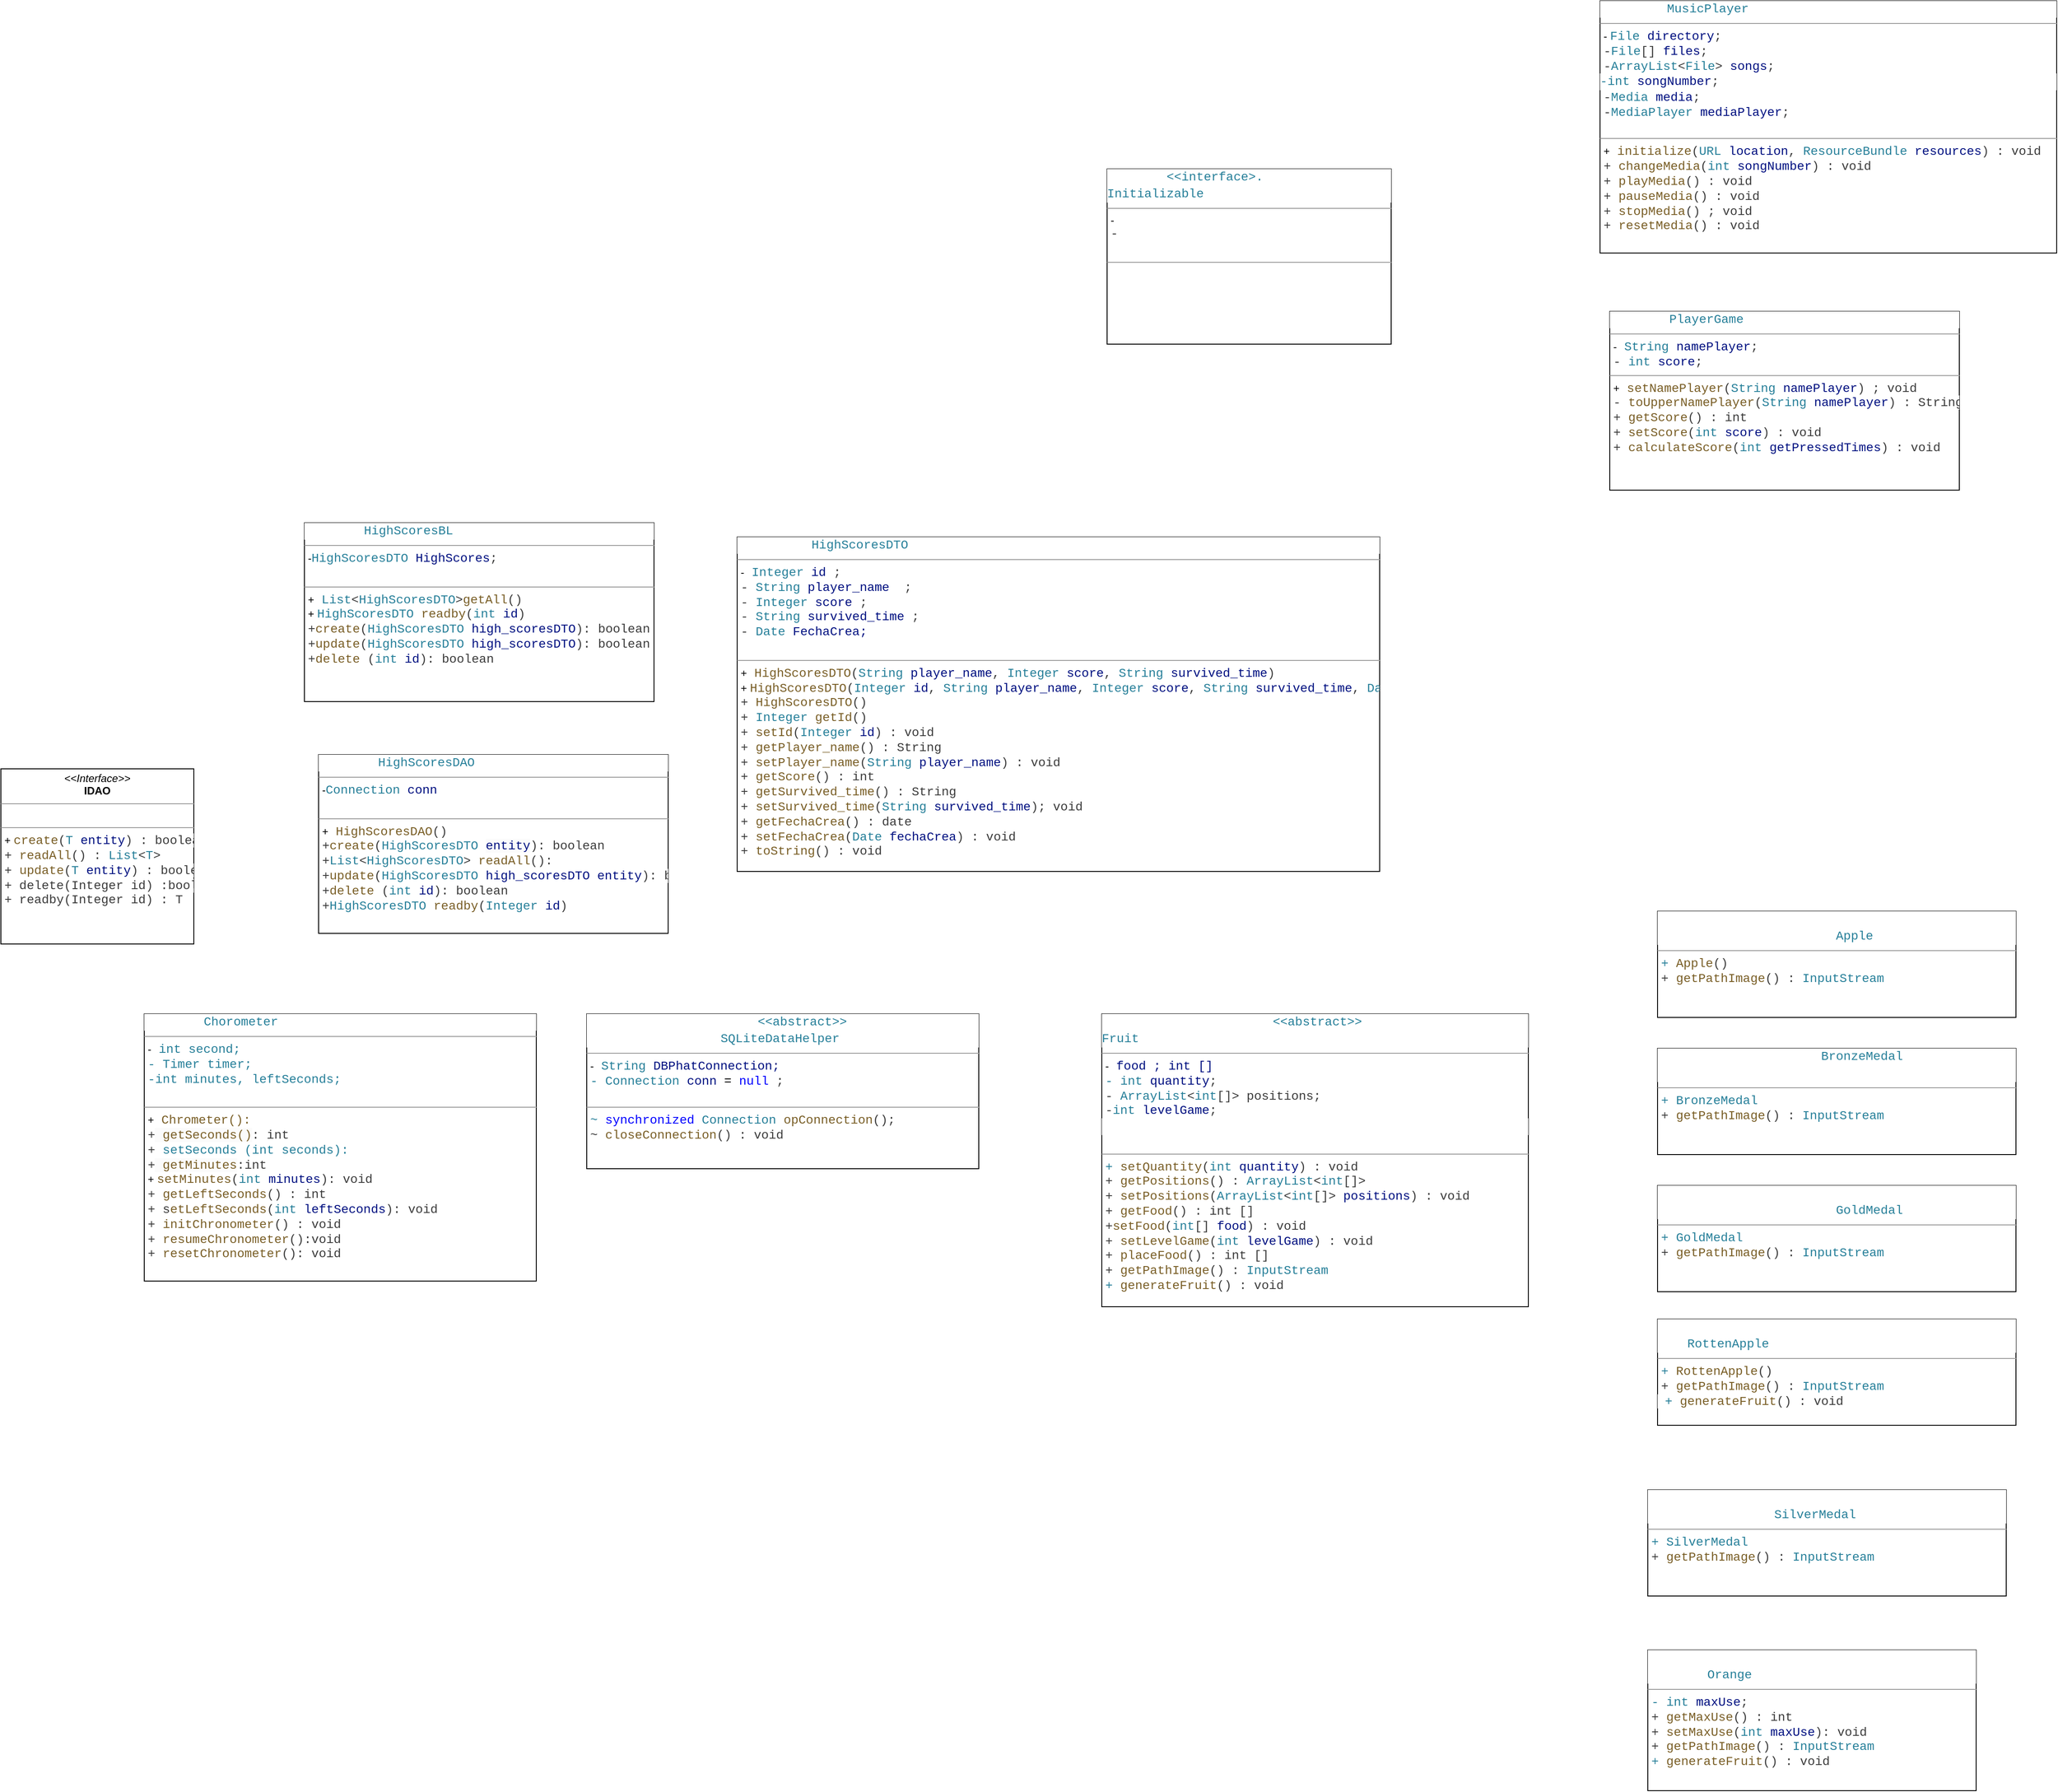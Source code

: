 <mxfile>
    <diagram id="GBHn_Zx140L-wNCD_JCP" name="Page-1">
        <mxGraphModel dx="2506" dy="1851" grid="0" gridSize="10" guides="1" tooltips="1" connect="1" arrows="1" fold="1" page="1" pageScale="1" pageWidth="850" pageHeight="1100" math="0" shadow="0">
            <root>
                <mxCell id="0"/>
                <mxCell id="1" parent="0"/>
                <mxCell id="88" value="&lt;div style=&quot;color: rgb(59, 59, 59); background-color: rgb(255, 255, 255); font-family: Inconsolata, Consolas, &amp;quot;Courier New&amp;quot;, monospace; font-size: 14px; line-height: 19px;&quot;&gt;&lt;span style=&quot;color: #267f99;&quot;&gt;&amp;nbsp; &amp;nbsp; &amp;nbsp; &amp;nbsp; HighScoresBL&lt;/span&gt;&lt;/div&gt;&lt;hr size=&quot;1&quot;&gt;&lt;p style=&quot;margin:0px;margin-left:4px;&quot;&gt;-&lt;span style=&quot;font-family: Inconsolata, Consolas, &amp;quot;Courier New&amp;quot;, monospace; font-size: 14px; color: rgb(38, 127, 153);&quot;&gt;HighScoresDTO&lt;/span&gt;&lt;span style=&quot;background-color: rgb(255, 255, 255); color: rgb(59, 59, 59); font-family: Inconsolata, Consolas, &amp;quot;Courier New&amp;quot;, monospace; font-size: 14px;&quot;&gt; &lt;/span&gt;&lt;span style=&quot;font-family: Inconsolata, Consolas, &amp;quot;Courier New&amp;quot;, monospace; font-size: 14px; color: rgb(0, 16, 128);&quot;&gt;HighScores&lt;/span&gt;&lt;span style=&quot;background-color: rgb(255, 255, 255); color: rgb(59, 59, 59); font-family: Inconsolata, Consolas, &amp;quot;Courier New&amp;quot;, monospace; font-size: 14px;&quot;&gt;;&lt;/span&gt;&lt;/p&gt;&lt;p style=&quot;margin:0px;margin-left:4px;&quot;&gt;&lt;span style=&quot;background-color: rgb(255, 255, 255); color: rgb(59, 59, 59); font-family: Inconsolata, Consolas, &amp;quot;Courier New&amp;quot;, monospace; font-size: 14px;&quot;&gt;&lt;br&gt;&lt;/span&gt;&lt;/p&gt;&lt;hr size=&quot;1&quot;&gt;&lt;p style=&quot;margin:0px;margin-left:4px;&quot;&gt;+&lt;span style=&quot;background-color: rgb(255, 255, 255); color: rgb(59, 59, 59); font-family: Inconsolata, Consolas, &amp;quot;Courier New&amp;quot;, monospace; font-size: 14px;&quot;&gt;&amp;nbsp;&lt;/span&gt;&lt;span style=&quot;font-family: Inconsolata, Consolas, &amp;quot;Courier New&amp;quot;, monospace; font-size: 14px; color: rgb(38, 127, 153);&quot;&gt;List&lt;/span&gt;&lt;span style=&quot;background-color: rgb(255, 255, 255); color: rgb(59, 59, 59); font-family: Inconsolata, Consolas, &amp;quot;Courier New&amp;quot;, monospace; font-size: 14px;&quot;&gt;&amp;lt;&lt;/span&gt;&lt;span style=&quot;font-family: Inconsolata, Consolas, &amp;quot;Courier New&amp;quot;, monospace; font-size: 14px; color: rgb(38, 127, 153);&quot;&gt;HighScoresDTO&lt;/span&gt;&lt;span style=&quot;background-color: rgb(255, 255, 255); color: rgb(59, 59, 59); font-family: Inconsolata, Consolas, &amp;quot;Courier New&amp;quot;, monospace; font-size: 14px;&quot;&gt;&amp;gt;&lt;/span&gt;&lt;span style=&quot;font-family: Inconsolata, Consolas, &amp;quot;Courier New&amp;quot;, monospace; font-size: 14px; color: rgb(121, 94, 38);&quot;&gt;getAll&lt;/span&gt;&lt;span style=&quot;background-color: rgb(255, 255, 255); color: rgb(59, 59, 59); font-family: Inconsolata, Consolas, &amp;quot;Courier New&amp;quot;, monospace; font-size: 14px;&quot;&gt;()&lt;/span&gt;&lt;/p&gt;&lt;p style=&quot;margin:0px;margin-left:4px;&quot;&gt;+&amp;nbsp;&lt;span style=&quot;font-family: Inconsolata, Consolas, &amp;quot;Courier New&amp;quot;, monospace; font-size: 14px; color: rgb(38, 127, 153);&quot;&gt;HighScoresDTO&lt;/span&gt;&lt;span style=&quot;background-color: rgb(255, 255, 255); color: rgb(59, 59, 59); font-family: Inconsolata, Consolas, &amp;quot;Courier New&amp;quot;, monospace; font-size: 14px;&quot;&gt; &lt;/span&gt;&lt;span style=&quot;font-family: Inconsolata, Consolas, &amp;quot;Courier New&amp;quot;, monospace; font-size: 14px; color: rgb(121, 94, 38);&quot;&gt;readby&lt;/span&gt;&lt;span style=&quot;background-color: rgb(255, 255, 255); color: rgb(59, 59, 59); font-family: Inconsolata, Consolas, &amp;quot;Courier New&amp;quot;, monospace; font-size: 14px;&quot;&gt;(&lt;/span&gt;&lt;span style=&quot;font-family: Inconsolata, Consolas, &amp;quot;Courier New&amp;quot;, monospace; font-size: 14px; color: rgb(38, 127, 153);&quot;&gt;int&lt;/span&gt;&lt;span style=&quot;background-color: rgb(255, 255, 255); color: rgb(59, 59, 59); font-family: Inconsolata, Consolas, &amp;quot;Courier New&amp;quot;, monospace; font-size: 14px;&quot;&gt; &lt;/span&gt;&lt;span style=&quot;font-family: Inconsolata, Consolas, &amp;quot;Courier New&amp;quot;, monospace; font-size: 14px; color: rgb(0, 16, 128);&quot;&gt;id&lt;/span&gt;&lt;span style=&quot;background-color: rgb(255, 255, 255); color: rgb(59, 59, 59); font-family: Inconsolata, Consolas, &amp;quot;Courier New&amp;quot;, monospace; font-size: 14px;&quot;&gt;)&lt;/span&gt;&lt;/p&gt;&lt;p style=&quot;margin:0px;margin-left:4px;&quot;&gt;&lt;span style=&quot;background-color: rgb(255, 255, 255); color: rgb(59, 59, 59); font-family: Inconsolata, Consolas, &amp;quot;Courier New&amp;quot;, monospace; font-size: 14px;&quot;&gt;+&lt;/span&gt;&lt;span style=&quot;font-family: Inconsolata, Consolas, &amp;quot;Courier New&amp;quot;, monospace; font-size: 14px; color: rgb(121, 94, 38);&quot;&gt;create&lt;/span&gt;&lt;span style=&quot;background-color: rgb(255, 255, 255); color: rgb(59, 59, 59); font-family: Inconsolata, Consolas, &amp;quot;Courier New&amp;quot;, monospace; font-size: 14px;&quot;&gt;(&lt;/span&gt;&lt;span style=&quot;font-family: Inconsolata, Consolas, &amp;quot;Courier New&amp;quot;, monospace; font-size: 14px; color: rgb(38, 127, 153);&quot;&gt;HighScoresDTO&lt;/span&gt;&lt;span style=&quot;background-color: rgb(255, 255, 255); color: rgb(59, 59, 59); font-family: Inconsolata, Consolas, &amp;quot;Courier New&amp;quot;, monospace; font-size: 14px;&quot;&gt; &lt;/span&gt;&lt;span style=&quot;font-family: Inconsolata, Consolas, &amp;quot;Courier New&amp;quot;, monospace; font-size: 14px; color: rgb(0, 16, 128);&quot;&gt;high_scoresDTO&lt;/span&gt;&lt;span style=&quot;background-color: rgb(255, 255, 255); color: rgb(59, 59, 59); font-family: Inconsolata, Consolas, &amp;quot;Courier New&amp;quot;, monospace; font-size: 14px;&quot;&gt;): boolean&lt;/span&gt;&lt;/p&gt;&lt;p style=&quot;margin:0px;margin-left:4px;&quot;&gt;&lt;span style=&quot;background-color: rgb(255, 255, 255); color: rgb(59, 59, 59); font-family: Inconsolata, Consolas, &amp;quot;Courier New&amp;quot;, monospace; font-size: 14px;&quot;&gt;+&lt;/span&gt;&lt;span style=&quot;font-family: Inconsolata, Consolas, &amp;quot;Courier New&amp;quot;, monospace; font-size: 14px; color: rgb(121, 94, 38);&quot;&gt;update&lt;/span&gt;&lt;span style=&quot;background-color: rgb(255, 255, 255); color: rgb(59, 59, 59); font-family: Inconsolata, Consolas, &amp;quot;Courier New&amp;quot;, monospace; font-size: 14px;&quot;&gt;(&lt;/span&gt;&lt;span style=&quot;font-family: Inconsolata, Consolas, &amp;quot;Courier New&amp;quot;, monospace; font-size: 14px; color: rgb(38, 127, 153);&quot;&gt;HighScoresDTO&lt;/span&gt;&lt;span style=&quot;background-color: rgb(255, 255, 255); color: rgb(59, 59, 59); font-family: Inconsolata, Consolas, &amp;quot;Courier New&amp;quot;, monospace; font-size: 14px;&quot;&gt; &lt;/span&gt;&lt;span style=&quot;font-family: Inconsolata, Consolas, &amp;quot;Courier New&amp;quot;, monospace; font-size: 14px; color: rgb(0, 16, 128);&quot;&gt;high_scoresDTO&lt;/span&gt;&lt;span style=&quot;background-color: rgb(255, 255, 255); color: rgb(59, 59, 59); font-family: Inconsolata, Consolas, &amp;quot;Courier New&amp;quot;, monospace; font-size: 14px;&quot;&gt;): boolean&lt;/span&gt;&lt;/p&gt;&lt;p style=&quot;margin:0px;margin-left:4px;&quot;&gt;&lt;span style=&quot;background-color: rgb(255, 255, 255); color: rgb(59, 59, 59); font-family: Inconsolata, Consolas, &amp;quot;Courier New&amp;quot;, monospace; font-size: 14px;&quot;&gt;+&lt;/span&gt;&lt;span style=&quot;font-family: Inconsolata, Consolas, &amp;quot;Courier New&amp;quot;, monospace; font-size: 14px; color: rgb(121, 94, 38);&quot;&gt;delete&lt;/span&gt;&lt;span style=&quot;background-color: rgb(255, 255, 255); color: rgb(59, 59, 59); font-family: Inconsolata, Consolas, &amp;quot;Courier New&amp;quot;, monospace; font-size: 14px;&quot;&gt; (&lt;/span&gt;&lt;span style=&quot;font-family: Inconsolata, Consolas, &amp;quot;Courier New&amp;quot;, monospace; font-size: 14px; color: rgb(38, 127, 153);&quot;&gt;int&lt;/span&gt;&lt;span style=&quot;background-color: rgb(255, 255, 255); color: rgb(59, 59, 59); font-family: Inconsolata, Consolas, &amp;quot;Courier New&amp;quot;, monospace; font-size: 14px;&quot;&gt; &lt;/span&gt;&lt;span style=&quot;font-family: Inconsolata, Consolas, &amp;quot;Courier New&amp;quot;, monospace; font-size: 14px; color: rgb(0, 16, 128);&quot;&gt;id&lt;/span&gt;&lt;span style=&quot;background-color: rgb(255, 255, 255); color: rgb(59, 59, 59); font-family: Inconsolata, Consolas, &amp;quot;Courier New&amp;quot;, monospace; font-size: 14px;&quot;&gt;): boolean&lt;/span&gt;&lt;/p&gt;&lt;p style=&quot;margin:0px;margin-left:4px;&quot;&gt;&lt;span style=&quot;background-color: rgb(255, 255, 255); color: rgb(59, 59, 59); font-family: Inconsolata, Consolas, &amp;quot;Courier New&amp;quot;, monospace; font-size: 14px;&quot;&gt;&lt;br&gt;&lt;/span&gt;&lt;/p&gt;&lt;p style=&quot;margin:0px;margin-left:4px;&quot;&gt;&lt;span style=&quot;background-color: rgb(255, 255, 255); color: rgb(59, 59, 59); font-family: Inconsolata, Consolas, &amp;quot;Courier New&amp;quot;, monospace; font-size: 14px;&quot;&gt;&lt;br&gt;&lt;/span&gt;&lt;/p&gt;&lt;p style=&quot;margin:0px;margin-left:4px;&quot;&gt;&lt;span style=&quot;background-color: rgb(255, 255, 255); color: rgb(59, 59, 59); font-family: Inconsolata, Consolas, &amp;quot;Courier New&amp;quot;, monospace; font-size: 14px;&quot;&gt;&lt;br&gt;&lt;/span&gt;&lt;/p&gt;&lt;p style=&quot;margin:0px;margin-left:4px;&quot;&gt;&lt;span style=&quot;background-color: rgb(255, 255, 255); color: rgb(59, 59, 59); font-family: Inconsolata, Consolas, &amp;quot;Courier New&amp;quot;, monospace; font-size: 14px;&quot;&gt;&lt;br&gt;&lt;/span&gt;&lt;/p&gt;&lt;p style=&quot;margin:0px;margin-left:4px;&quot;&gt;&lt;span style=&quot;background-color: rgb(255, 255, 255); color: rgb(59, 59, 59); font-family: Inconsolata, Consolas, &amp;quot;Courier New&amp;quot;, monospace; font-size: 14px;&quot;&gt;&lt;br&gt;&lt;/span&gt;&lt;/p&gt;" style="verticalAlign=top;align=left;overflow=fill;fontSize=12;fontFamily=Helvetica;html=1;" vertex="1" parent="1">
                    <mxGeometry x="-507" y="40" width="395" height="202" as="geometry"/>
                </mxCell>
                <mxCell id="95" value="&lt;div style=&quot;color: rgb(59, 59, 59); background-color: rgb(255, 255, 255); font-family: Inconsolata, Consolas, &amp;quot;Courier New&amp;quot;, monospace; font-size: 14px; line-height: 19px;&quot;&gt;&lt;span style=&quot;color: #267f99;&quot;&gt;&amp;nbsp; &amp;nbsp; &amp;nbsp; &amp;nbsp;&amp;nbsp;&lt;/span&gt;&lt;span style=&quot;color: rgb(38, 127, 153);&quot;&gt;HighScoresDAO&lt;/span&gt;&lt;/div&gt;&lt;hr size=&quot;1&quot;&gt;&lt;p style=&quot;margin:0px;margin-left:4px;&quot;&gt;-&lt;span style=&quot;font-family: Inconsolata, Consolas, &amp;quot;Courier New&amp;quot;, monospace; font-size: 14px; color: rgb(38, 127, 153);&quot;&gt;Connection&lt;/span&gt;&lt;span style=&quot;background-color: rgb(255, 255, 255); color: rgb(59, 59, 59); font-family: Inconsolata, Consolas, &amp;quot;Courier New&amp;quot;, monospace; font-size: 14px;&quot;&gt; &lt;/span&gt;&lt;span style=&quot;font-family: Inconsolata, Consolas, &amp;quot;Courier New&amp;quot;, monospace; font-size: 14px; color: rgb(0, 16, 128);&quot;&gt;conn&lt;/span&gt;&lt;/p&gt;&lt;p style=&quot;margin:0px;margin-left:4px;&quot;&gt;&lt;span style=&quot;background-color: rgb(255, 255, 255); color: rgb(59, 59, 59); font-family: Inconsolata, Consolas, &amp;quot;Courier New&amp;quot;, monospace; font-size: 14px;&quot;&gt;&lt;br&gt;&lt;/span&gt;&lt;/p&gt;&lt;hr size=&quot;1&quot;&gt;&lt;p style=&quot;margin:0px;margin-left:4px;&quot;&gt;+&lt;span style=&quot;background-color: rgb(255, 255, 255); color: rgb(59, 59, 59); font-family: Inconsolata, Consolas, &amp;quot;Courier New&amp;quot;, monospace; font-size: 14px;&quot;&gt;&amp;nbsp;&lt;/span&gt;&lt;span style=&quot;font-family: Inconsolata, Consolas, &amp;quot;Courier New&amp;quot;, monospace; font-size: 14px; color: rgb(121, 94, 38);&quot;&gt;HighScoresDAO&lt;/span&gt;&lt;span style=&quot;background-color: rgb(255, 255, 255); color: rgb(59, 59, 59); font-family: Inconsolata, Consolas, &amp;quot;Courier New&amp;quot;, monospace; font-size: 14px;&quot;&gt;()&lt;/span&gt;&lt;/p&gt;&lt;p style=&quot;margin:0px;margin-left:4px;&quot;&gt;&lt;span style=&quot;background-color: rgb(255, 255, 255); color: rgb(59, 59, 59); font-family: Inconsolata, Consolas, &amp;quot;Courier New&amp;quot;, monospace; font-size: 14px;&quot;&gt;+&lt;/span&gt;&lt;span style=&quot;font-family: Inconsolata, Consolas, &amp;quot;Courier New&amp;quot;, monospace; font-size: 14px; color: rgb(121, 94, 38);&quot;&gt;create&lt;/span&gt;&lt;span style=&quot;background-color: rgb(255, 255, 255); color: rgb(59, 59, 59); font-family: Inconsolata, Consolas, &amp;quot;Courier New&amp;quot;, monospace; font-size: 14px;&quot;&gt;(&lt;/span&gt;&lt;span style=&quot;font-family: Inconsolata, Consolas, &amp;quot;Courier New&amp;quot;, monospace; font-size: 14px; color: rgb(38, 127, 153);&quot;&gt;HighScoresDTO&lt;/span&gt;&lt;span style=&quot;background-color: rgb(255, 255, 255); color: rgb(59, 59, 59); font-family: Inconsolata, Consolas, &amp;quot;Courier New&amp;quot;, monospace; font-size: 14px;&quot;&gt;&amp;nbsp;&lt;/span&gt;&lt;span style=&quot;font-family: Inconsolata, Consolas, &amp;quot;Courier New&amp;quot;, monospace; font-size: 14px; background-color: rgb(251, 251, 251);&quot;&gt;&lt;font color=&quot;#001080&quot;&gt;entity&lt;/font&gt;&lt;/span&gt;&lt;span style=&quot;background-color: rgb(255, 255, 255); color: rgb(59, 59, 59); font-family: Inconsolata, Consolas, &amp;quot;Courier New&amp;quot;, monospace; font-size: 14px;&quot;&gt;): boolean&lt;/span&gt;&lt;/p&gt;&lt;p style=&quot;margin:0px;margin-left:4px;&quot;&gt;&lt;span style=&quot;background-color: rgb(255, 255, 255); color: rgb(59, 59, 59); font-family: Inconsolata, Consolas, &amp;quot;Courier New&amp;quot;, monospace; font-size: 14px;&quot;&gt;+&lt;/span&gt;&lt;span style=&quot;font-family: Inconsolata, Consolas, &amp;quot;Courier New&amp;quot;, monospace; font-size: 14px; color: rgb(38, 127, 153);&quot;&gt;List&lt;/span&gt;&lt;span style=&quot;background-color: rgb(255, 255, 255); color: rgb(59, 59, 59); font-family: Inconsolata, Consolas, &amp;quot;Courier New&amp;quot;, monospace; font-size: 14px;&quot;&gt;&amp;lt;&lt;/span&gt;&lt;span style=&quot;font-family: Inconsolata, Consolas, &amp;quot;Courier New&amp;quot;, monospace; font-size: 14px; color: rgb(38, 127, 153);&quot;&gt;HighScoresDTO&lt;/span&gt;&lt;span style=&quot;background-color: rgb(255, 255, 255); color: rgb(59, 59, 59); font-family: Inconsolata, Consolas, &amp;quot;Courier New&amp;quot;, monospace; font-size: 14px;&quot;&gt;&amp;gt; &lt;/span&gt;&lt;span style=&quot;font-family: Inconsolata, Consolas, &amp;quot;Courier New&amp;quot;, monospace; font-size: 14px; color: rgb(121, 94, 38);&quot;&gt;readAll&lt;/span&gt;&lt;span style=&quot;background-color: rgb(255, 255, 255); color: rgb(59, 59, 59); font-family: Inconsolata, Consolas, &amp;quot;Courier New&amp;quot;, monospace; font-size: 14px;&quot;&gt;():&lt;/span&gt;&lt;/p&gt;&lt;p style=&quot;margin:0px;margin-left:4px;&quot;&gt;&lt;span style=&quot;background-color: rgb(255, 255, 255); color: rgb(59, 59, 59); font-family: Inconsolata, Consolas, &amp;quot;Courier New&amp;quot;, monospace; font-size: 14px;&quot;&gt;+&lt;/span&gt;&lt;span style=&quot;font-family: Inconsolata, Consolas, &amp;quot;Courier New&amp;quot;, monospace; font-size: 14px; color: rgb(121, 94, 38);&quot;&gt;update&lt;/span&gt;&lt;span style=&quot;background-color: rgb(255, 255, 255); color: rgb(59, 59, 59); font-family: Inconsolata, Consolas, &amp;quot;Courier New&amp;quot;, monospace; font-size: 14px;&quot;&gt;(&lt;/span&gt;&lt;span style=&quot;font-family: Inconsolata, Consolas, &amp;quot;Courier New&amp;quot;, monospace; font-size: 14px; color: rgb(38, 127, 153);&quot;&gt;HighScoresDTO&lt;/span&gt;&lt;span style=&quot;background-color: rgb(255, 255, 255); color: rgb(59, 59, 59); font-family: Inconsolata, Consolas, &amp;quot;Courier New&amp;quot;, monospace; font-size: 14px;&quot;&gt; &lt;/span&gt;&lt;span style=&quot;font-family: Inconsolata, Consolas, &amp;quot;Courier New&amp;quot;, monospace; font-size: 14px; color: rgb(0, 16, 128);&quot;&gt;high_scoresDTO entity&lt;/span&gt;&lt;span style=&quot;background-color: rgb(255, 255, 255); color: rgb(59, 59, 59); font-family: Inconsolata, Consolas, &amp;quot;Courier New&amp;quot;, monospace; font-size: 14px;&quot;&gt;): boolean&lt;/span&gt;&lt;/p&gt;&lt;p style=&quot;margin:0px;margin-left:4px;&quot;&gt;&lt;span style=&quot;background-color: rgb(255, 255, 255); color: rgb(59, 59, 59); font-family: Inconsolata, Consolas, &amp;quot;Courier New&amp;quot;, monospace; font-size: 14px;&quot;&gt;+&lt;/span&gt;&lt;span style=&quot;font-family: Inconsolata, Consolas, &amp;quot;Courier New&amp;quot;, monospace; font-size: 14px; color: rgb(121, 94, 38);&quot;&gt;delete&lt;/span&gt;&lt;span style=&quot;background-color: rgb(255, 255, 255); color: rgb(59, 59, 59); font-family: Inconsolata, Consolas, &amp;quot;Courier New&amp;quot;, monospace; font-size: 14px;&quot;&gt; (&lt;/span&gt;&lt;span style=&quot;font-family: Inconsolata, Consolas, &amp;quot;Courier New&amp;quot;, monospace; font-size: 14px; color: rgb(38, 127, 153);&quot;&gt;int&lt;/span&gt;&lt;span style=&quot;background-color: rgb(255, 255, 255); color: rgb(59, 59, 59); font-family: Inconsolata, Consolas, &amp;quot;Courier New&amp;quot;, monospace; font-size: 14px;&quot;&gt; &lt;/span&gt;&lt;span style=&quot;font-family: Inconsolata, Consolas, &amp;quot;Courier New&amp;quot;, monospace; font-size: 14px; color: rgb(0, 16, 128);&quot;&gt;id&lt;/span&gt;&lt;span style=&quot;background-color: rgb(255, 255, 255); color: rgb(59, 59, 59); font-family: Inconsolata, Consolas, &amp;quot;Courier New&amp;quot;, monospace; font-size: 14px;&quot;&gt;): boolean&lt;/span&gt;&lt;/p&gt;&lt;p style=&quot;margin:0px;margin-left:4px;&quot;&gt;&lt;span style=&quot;background-color: rgb(255, 255, 255); color: rgb(59, 59, 59); font-family: Inconsolata, Consolas, &amp;quot;Courier New&amp;quot;, monospace; font-size: 14px;&quot;&gt;+&lt;/span&gt;&lt;span style=&quot;font-family: Inconsolata, Consolas, &amp;quot;Courier New&amp;quot;, monospace; font-size: 14px; color: rgb(38, 127, 153);&quot;&gt;HighScoresDTO&lt;/span&gt;&lt;span style=&quot;background-color: rgb(255, 255, 255); color: rgb(59, 59, 59); font-family: Inconsolata, Consolas, &amp;quot;Courier New&amp;quot;, monospace; font-size: 14px;&quot;&gt; &lt;/span&gt;&lt;span style=&quot;font-family: Inconsolata, Consolas, &amp;quot;Courier New&amp;quot;, monospace; font-size: 14px; color: rgb(121, 94, 38);&quot;&gt;readby&lt;/span&gt;&lt;span style=&quot;background-color: rgb(255, 255, 255); color: rgb(59, 59, 59); font-family: Inconsolata, Consolas, &amp;quot;Courier New&amp;quot;, monospace; font-size: 14px;&quot;&gt;(&lt;/span&gt;&lt;span style=&quot;font-family: Inconsolata, Consolas, &amp;quot;Courier New&amp;quot;, monospace; font-size: 14px; color: rgb(38, 127, 153);&quot;&gt;Integer&lt;/span&gt;&lt;span style=&quot;background-color: rgb(255, 255, 255); color: rgb(59, 59, 59); font-family: Inconsolata, Consolas, &amp;quot;Courier New&amp;quot;, monospace; font-size: 14px;&quot;&gt; &lt;/span&gt;&lt;span style=&quot;font-family: Inconsolata, Consolas, &amp;quot;Courier New&amp;quot;, monospace; font-size: 14px; color: rgb(0, 16, 128);&quot;&gt;id&lt;/span&gt;&lt;span style=&quot;background-color: rgb(255, 255, 255); color: rgb(59, 59, 59); font-family: Inconsolata, Consolas, &amp;quot;Courier New&amp;quot;, monospace; font-size: 14px;&quot;&gt;) &lt;/span&gt;&lt;/p&gt;&lt;p style=&quot;margin:0px;margin-left:4px;&quot;&gt;&lt;span style=&quot;background-color: rgb(255, 255, 255); color: rgb(59, 59, 59); font-family: Inconsolata, Consolas, &amp;quot;Courier New&amp;quot;, monospace; font-size: 14px;&quot;&gt;&lt;br&gt;&lt;/span&gt;&lt;/p&gt;&lt;p style=&quot;margin:0px;margin-left:4px;&quot;&gt;&lt;span style=&quot;background-color: rgb(255, 255, 255); color: rgb(59, 59, 59); font-family: Inconsolata, Consolas, &amp;quot;Courier New&amp;quot;, monospace; font-size: 14px;&quot;&gt;&lt;br&gt;&lt;/span&gt;&lt;/p&gt;&lt;p style=&quot;margin:0px;margin-left:4px;&quot;&gt;&lt;span style=&quot;background-color: rgb(255, 255, 255); color: rgb(59, 59, 59); font-family: Inconsolata, Consolas, &amp;quot;Courier New&amp;quot;, monospace; font-size: 14px;&quot;&gt;&lt;br&gt;&lt;/span&gt;&lt;/p&gt;&lt;p style=&quot;margin:0px;margin-left:4px;&quot;&gt;&lt;span style=&quot;background-color: rgb(255, 255, 255); color: rgb(59, 59, 59); font-family: Inconsolata, Consolas, &amp;quot;Courier New&amp;quot;, monospace; font-size: 14px;&quot;&gt;&lt;br&gt;&lt;/span&gt;&lt;/p&gt;&lt;p style=&quot;margin:0px;margin-left:4px;&quot;&gt;&lt;span style=&quot;background-color: rgb(255, 255, 255); color: rgb(59, 59, 59); font-family: Inconsolata, Consolas, &amp;quot;Courier New&amp;quot;, monospace; font-size: 14px;&quot;&gt;&lt;br&gt;&lt;/span&gt;&lt;/p&gt;" style="verticalAlign=top;align=left;overflow=fill;fontSize=12;fontFamily=Helvetica;html=1;" vertex="1" parent="1">
                    <mxGeometry x="-491" y="302" width="395" height="202" as="geometry"/>
                </mxCell>
                <mxCell id="96" value="&lt;p style=&quot;margin:0px;margin-top:4px;text-align:center;&quot;&gt;&lt;i&gt;&amp;lt;&amp;lt;Interface&amp;gt;&amp;gt;&lt;/i&gt;&lt;br&gt;&lt;b&gt;IDAO&lt;/b&gt;&lt;/p&gt;&lt;hr size=&quot;1&quot;&gt;&lt;p style=&quot;margin:0px;margin-left:4px;&quot;&gt;&lt;br&gt;&lt;/p&gt;&lt;hr size=&quot;1&quot;&gt;&lt;p style=&quot;margin:0px;margin-left:4px;&quot;&gt;+&amp;nbsp;&lt;span style=&quot;font-family: Inconsolata, Consolas, &amp;quot;Courier New&amp;quot;, monospace; font-size: 14px; color: rgb(121, 94, 38);&quot;&gt;create&lt;/span&gt;&lt;span style=&quot;background-color: rgb(255, 255, 255); color: rgb(59, 59, 59); font-family: Inconsolata, Consolas, &amp;quot;Courier New&amp;quot;, monospace; font-size: 14px;&quot;&gt;(&lt;/span&gt;&lt;span style=&quot;font-family: Inconsolata, Consolas, &amp;quot;Courier New&amp;quot;, monospace; font-size: 14px; color: rgb(38, 127, 153);&quot;&gt;T&lt;/span&gt;&lt;span style=&quot;background-color: rgb(255, 255, 255); color: rgb(59, 59, 59); font-family: Inconsolata, Consolas, &amp;quot;Courier New&amp;quot;, monospace; font-size: 14px;&quot;&gt; &lt;/span&gt;&lt;span style=&quot;font-family: Inconsolata, Consolas, &amp;quot;Courier New&amp;quot;, monospace; font-size: 14px; color: rgb(0, 16, 128);&quot;&gt;entity&lt;/span&gt;&lt;span style=&quot;background-color: rgb(255, 255, 255); color: rgb(59, 59, 59); font-family: Inconsolata, Consolas, &amp;quot;Courier New&amp;quot;, monospace; font-size: 14px;&quot;&gt;) : boolean&lt;/span&gt;&lt;/p&gt;&lt;p style=&quot;margin:0px;margin-left:4px;&quot;&gt;&lt;span style=&quot;background-color: rgb(255, 255, 255); color: rgb(59, 59, 59); font-family: Inconsolata, Consolas, &amp;quot;Courier New&amp;quot;, monospace; font-size: 14px;&quot;&gt;+&amp;nbsp;&lt;/span&gt;&lt;span style=&quot;font-family: Inconsolata, Consolas, &amp;quot;Courier New&amp;quot;, monospace; font-size: 14px; color: rgb(121, 94, 38);&quot;&gt;readAll&lt;/span&gt;&lt;span style=&quot;background-color: rgb(255, 255, 255); color: rgb(59, 59, 59); font-family: Inconsolata, Consolas, &amp;quot;Courier New&amp;quot;, monospace; font-size: 14px;&quot;&gt;() :&amp;nbsp;&lt;/span&gt;&lt;span style=&quot;font-family: Inconsolata, Consolas, &amp;quot;Courier New&amp;quot;, monospace; font-size: 14px; color: rgb(38, 127, 153);&quot;&gt;List&lt;/span&gt;&lt;span style=&quot;background-color: rgb(255, 255, 255); color: rgb(59, 59, 59); font-family: Inconsolata, Consolas, &amp;quot;Courier New&amp;quot;, monospace; font-size: 14px;&quot;&gt;&amp;lt;&lt;/span&gt;&lt;span style=&quot;font-family: Inconsolata, Consolas, &amp;quot;Courier New&amp;quot;, monospace; font-size: 14px; color: rgb(38, 127, 153);&quot;&gt;T&lt;/span&gt;&lt;span style=&quot;background-color: rgb(255, 255, 255); color: rgb(59, 59, 59); font-family: Inconsolata, Consolas, &amp;quot;Courier New&amp;quot;, monospace; font-size: 14px;&quot;&gt;&amp;gt;&lt;/span&gt;&lt;/p&gt;&lt;p style=&quot;margin:0px;margin-left:4px;&quot;&gt;&lt;span style=&quot;background-color: rgb(255, 255, 255); color: rgb(59, 59, 59); font-family: Inconsolata, Consolas, &amp;quot;Courier New&amp;quot;, monospace; font-size: 14px;&quot;&gt;+&amp;nbsp;&lt;/span&gt;&lt;span style=&quot;font-family: Inconsolata, Consolas, &amp;quot;Courier New&amp;quot;, monospace; font-size: 14px; color: rgb(121, 94, 38);&quot;&gt;update&lt;/span&gt;&lt;span style=&quot;background-color: rgb(255, 255, 255); color: rgb(59, 59, 59); font-family: Inconsolata, Consolas, &amp;quot;Courier New&amp;quot;, monospace; font-size: 14px;&quot;&gt;(&lt;/span&gt;&lt;span style=&quot;font-family: Inconsolata, Consolas, &amp;quot;Courier New&amp;quot;, monospace; font-size: 14px; color: rgb(38, 127, 153);&quot;&gt;T&lt;/span&gt;&lt;span style=&quot;background-color: rgb(255, 255, 255); color: rgb(59, 59, 59); font-family: Inconsolata, Consolas, &amp;quot;Courier New&amp;quot;, monospace; font-size: 14px;&quot;&gt; &lt;/span&gt;&lt;span style=&quot;font-family: Inconsolata, Consolas, &amp;quot;Courier New&amp;quot;, monospace; font-size: 14px; color: rgb(0, 16, 128);&quot;&gt;entity&lt;/span&gt;&lt;span style=&quot;background-color: rgb(255, 255, 255); color: rgb(59, 59, 59); font-family: Inconsolata, Consolas, &amp;quot;Courier New&amp;quot;, monospace; font-size: 14px;&quot;&gt;) : boolean&lt;/span&gt;&lt;/p&gt;&lt;p style=&quot;margin:0px;margin-left:4px;&quot;&gt;&lt;span style=&quot;background-color: rgb(255, 255, 255); color: rgb(59, 59, 59); font-family: Inconsolata, Consolas, &amp;quot;Courier New&amp;quot;, monospace; font-size: 14px;&quot;&gt;+ delete(Integer id) :boolean&lt;/span&gt;&lt;/p&gt;&lt;p style=&quot;margin:0px;margin-left:4px;&quot;&gt;&lt;span style=&quot;background-color: rgb(255, 255, 255); color: rgb(59, 59, 59); font-family: Inconsolata, Consolas, &amp;quot;Courier New&amp;quot;, monospace; font-size: 14px;&quot;&gt;+ readby(Integer id) : T&lt;/span&gt;&lt;/p&gt;&lt;p style=&quot;margin:0px;margin-left:4px;&quot;&gt;&lt;span style=&quot;background-color: rgb(255, 255, 255); color: rgb(59, 59, 59); font-family: Inconsolata, Consolas, &amp;quot;Courier New&amp;quot;, monospace; font-size: 14px;&quot;&gt;&lt;br&gt;&lt;/span&gt;&lt;/p&gt;" style="verticalAlign=top;align=left;overflow=fill;fontSize=12;fontFamily=Helvetica;html=1;" vertex="1" parent="1">
                    <mxGeometry x="-850" y="318" width="218" height="198" as="geometry"/>
                </mxCell>
                <mxCell id="97" value="&lt;div style=&quot;color: rgb(59, 59, 59); background-color: rgb(255, 255, 255); font-family: Inconsolata, Consolas, &amp;quot;Courier New&amp;quot;, monospace; font-size: 14px; line-height: 19px;&quot;&gt;&lt;span style=&quot;color: #267f99;&quot;&gt;&amp;nbsp; &amp;nbsp; &amp;nbsp; &amp;nbsp; Chorometer&lt;/span&gt;&lt;/div&gt;&lt;hr size=&quot;1&quot;&gt;&lt;p style=&quot;margin:0px;margin-left:4px;&quot;&gt;-&lt;font face=&quot;Inconsolata, Consolas, Courier New, monospace&quot; color=&quot;#267f99&quot;&gt;&lt;span style=&quot;font-size: 14px;&quot;&gt;&amp;nbsp;int second;&lt;/span&gt;&lt;/font&gt;&lt;/p&gt;&lt;p style=&quot;margin:0px;margin-left:4px;&quot;&gt;&lt;font face=&quot;Inconsolata, Consolas, Courier New, monospace&quot; color=&quot;#267f99&quot;&gt;&lt;span style=&quot;font-size: 14px;&quot;&gt;- Timer timer;&lt;/span&gt;&lt;/font&gt;&lt;/p&gt;&lt;p style=&quot;margin:0px;margin-left:4px;&quot;&gt;&lt;font face=&quot;Inconsolata, Consolas, Courier New, monospace&quot; color=&quot;#267f99&quot;&gt;&lt;span style=&quot;font-size: 14px;&quot;&gt;-int minutes, leftSeconds;&lt;/span&gt;&lt;/font&gt;&lt;/p&gt;&lt;p style=&quot;margin:0px;margin-left:4px;&quot;&gt;&lt;span style=&quot;background-color: rgb(255, 255, 255); color: rgb(59, 59, 59); font-family: Inconsolata, Consolas, &amp;quot;Courier New&amp;quot;, monospace; font-size: 14px;&quot;&gt;&lt;br&gt;&lt;/span&gt;&lt;/p&gt;&lt;hr size=&quot;1&quot;&gt;&lt;p style=&quot;margin:0px;margin-left:4px;&quot;&gt;+&lt;span style=&quot;background-color: rgb(255, 255, 255); color: rgb(59, 59, 59); font-family: Inconsolata, Consolas, &amp;quot;Courier New&amp;quot;, monospace; font-size: 14px;&quot;&gt;&amp;nbsp;&lt;/span&gt;&lt;span style=&quot;background-color: rgb(255, 255, 255); font-family: Inconsolata, Consolas, &amp;quot;Courier New&amp;quot;, monospace; font-size: 14px;&quot;&gt;&lt;font color=&quot;#795e26&quot;&gt;Chrometer():&lt;/font&gt;&lt;/span&gt;&lt;/p&gt;&lt;p style=&quot;margin:0px;margin-left:4px;&quot;&gt;&lt;span style=&quot;background-color: rgb(255, 255, 255); color: rgb(59, 59, 59); font-family: Inconsolata, Consolas, &amp;quot;Courier New&amp;quot;, monospace; font-size: 14px;&quot;&gt;+&lt;/span&gt;&lt;span style=&quot;font-family: Inconsolata, Consolas, &amp;quot;Courier New&amp;quot;, monospace; font-size: 14px; background-color: rgb(251, 251, 251);&quot;&gt;&lt;font color=&quot;#795e26&quot;&gt;&amp;nbsp;getSeconds()&lt;/font&gt;&lt;/span&gt;&lt;span style=&quot;background-color: rgb(255, 255, 255); color: rgb(59, 59, 59); font-family: Inconsolata, Consolas, &amp;quot;Courier New&amp;quot;, monospace; font-size: 14px;&quot;&gt;: int&lt;/span&gt;&lt;/p&gt;&lt;p style=&quot;margin:0px;margin-left:4px;&quot;&gt;&lt;span style=&quot;background-color: rgb(255, 255, 255); color: rgb(59, 59, 59); font-family: Inconsolata, Consolas, &amp;quot;Courier New&amp;quot;, monospace; font-size: 14px;&quot;&gt;+&lt;/span&gt;&lt;span style=&quot;background-color: rgb(255, 255, 255); font-family: Inconsolata, Consolas, &amp;quot;Courier New&amp;quot;, monospace; font-size: 14px;&quot;&gt;&lt;font color=&quot;#267f99&quot;&gt;&amp;nbsp;setSeconds (int seconds):&amp;nbsp;&lt;/font&gt;&lt;/span&gt;&lt;/p&gt;&lt;p style=&quot;margin:0px;margin-left:4px;&quot;&gt;&lt;span style=&quot;background-color: rgb(255, 255, 255); color: rgb(59, 59, 59); font-family: Inconsolata, Consolas, &amp;quot;Courier New&amp;quot;, monospace; font-size: 14px;&quot;&gt;+&lt;/span&gt;&lt;span style=&quot;font-family: Inconsolata, Consolas, &amp;quot;Courier New&amp;quot;, monospace; font-size: 14px; background-color: rgb(251, 251, 251);&quot;&gt;&lt;font color=&quot;#795e26&quot;&gt;&amp;nbsp;getMinutes&lt;/font&gt;&lt;/span&gt;&lt;span style=&quot;background-color: rgb(255, 255, 255); color: rgb(59, 59, 59); font-family: Inconsolata, Consolas, &amp;quot;Courier New&amp;quot;, monospace; font-size: 14px;&quot;&gt;:int&lt;/span&gt;&lt;/p&gt;&lt;p style=&quot;margin:0px;margin-left:4px;&quot;&gt;+&amp;nbsp;&lt;span style=&quot;font-family: Inconsolata, Consolas, &amp;quot;Courier New&amp;quot;, monospace; font-size: 14px; color: rgb(121, 94, 38);&quot;&gt;setMinutes&lt;/span&gt;&lt;span style=&quot;background-color: rgb(255, 255, 255); color: rgb(59, 59, 59); font-family: Inconsolata, Consolas, &amp;quot;Courier New&amp;quot;, monospace; font-size: 14px;&quot;&gt;(&lt;/span&gt;&lt;span style=&quot;font-family: Inconsolata, Consolas, &amp;quot;Courier New&amp;quot;, monospace; font-size: 14px; color: rgb(38, 127, 153);&quot;&gt;int&lt;/span&gt;&lt;span style=&quot;background-color: rgb(255, 255, 255); color: rgb(59, 59, 59); font-family: Inconsolata, Consolas, &amp;quot;Courier New&amp;quot;, monospace; font-size: 14px;&quot;&gt; &lt;/span&gt;&lt;span style=&quot;font-family: Inconsolata, Consolas, &amp;quot;Courier New&amp;quot;, monospace; font-size: 14px; color: rgb(0, 16, 128);&quot;&gt;minutes&lt;/span&gt;&lt;span style=&quot;background-color: rgb(255, 255, 255); color: rgb(59, 59, 59); font-family: Inconsolata, Consolas, &amp;quot;Courier New&amp;quot;, monospace; font-size: 14px;&quot;&gt;): void&lt;/span&gt;&lt;/p&gt;&lt;p style=&quot;margin:0px;margin-left:4px;&quot;&gt;&lt;span style=&quot;background-color: rgb(255, 255, 255); color: rgb(59, 59, 59); font-family: Inconsolata, Consolas, &amp;quot;Courier New&amp;quot;, monospace; font-size: 14px;&quot;&gt;+&lt;/span&gt;&lt;span style=&quot;background-color: rgb(255, 255, 255); font-family: Inconsolata, Consolas, &amp;quot;Courier New&amp;quot;, monospace; font-size: 14px;&quot;&gt;&lt;font color=&quot;#267f99&quot;&gt;&amp;nbsp;&lt;/font&gt;&lt;/span&gt;&lt;span style=&quot;font-family: Inconsolata, Consolas, &amp;quot;Courier New&amp;quot;, monospace; font-size: 14px; color: rgb(121, 94, 38);&quot;&gt;getLeftSeconds&lt;/span&gt;&lt;span style=&quot;background-color: rgb(255, 255, 255); color: rgb(59, 59, 59); font-family: Inconsolata, Consolas, &amp;quot;Courier New&amp;quot;, monospace; font-size: 14px;&quot;&gt;() : int&lt;/span&gt;&lt;/p&gt;&lt;p style=&quot;margin:0px;margin-left:4px;&quot;&gt;&lt;span style=&quot;background-color: rgb(255, 255, 255); color: rgb(59, 59, 59); font-family: Inconsolata, Consolas, &amp;quot;Courier New&amp;quot;, monospace; font-size: 14px;&quot;&gt;+ s&lt;/span&gt;&lt;span style=&quot;font-family: Inconsolata, Consolas, &amp;quot;Courier New&amp;quot;, monospace; font-size: 14px; color: rgb(121, 94, 38);&quot;&gt;etLeftSeconds&lt;/span&gt;&lt;span style=&quot;background-color: rgb(255, 255, 255); color: rgb(59, 59, 59); font-family: Inconsolata, Consolas, &amp;quot;Courier New&amp;quot;, monospace; font-size: 14px;&quot;&gt;(&lt;/span&gt;&lt;span style=&quot;font-family: Inconsolata, Consolas, &amp;quot;Courier New&amp;quot;, monospace; font-size: 14px; color: rgb(38, 127, 153);&quot;&gt;int&lt;/span&gt;&lt;span style=&quot;background-color: rgb(255, 255, 255); color: rgb(59, 59, 59); font-family: Inconsolata, Consolas, &amp;quot;Courier New&amp;quot;, monospace; font-size: 14px;&quot;&gt; &lt;/span&gt;&lt;span style=&quot;font-family: Inconsolata, Consolas, &amp;quot;Courier New&amp;quot;, monospace; font-size: 14px; color: rgb(0, 16, 128);&quot;&gt;leftSeconds&lt;/span&gt;&lt;span style=&quot;background-color: rgb(255, 255, 255); color: rgb(59, 59, 59); font-family: Inconsolata, Consolas, &amp;quot;Courier New&amp;quot;, monospace; font-size: 14px;&quot;&gt;): void&lt;/span&gt;&lt;/p&gt;&lt;p style=&quot;margin:0px;margin-left:4px;&quot;&gt;&lt;span style=&quot;background-color: rgb(255, 255, 255); color: rgb(59, 59, 59); font-family: Inconsolata, Consolas, &amp;quot;Courier New&amp;quot;, monospace; font-size: 14px;&quot;&gt;+&amp;nbsp;&lt;/span&gt;&lt;span style=&quot;font-family: Inconsolata, Consolas, &amp;quot;Courier New&amp;quot;, monospace; font-size: 14px; color: rgb(121, 94, 38);&quot;&gt;initChronometer&lt;/span&gt;&lt;span style=&quot;background-color: rgb(255, 255, 255); color: rgb(59, 59, 59); font-family: Inconsolata, Consolas, &amp;quot;Courier New&amp;quot;, monospace; font-size: 14px;&quot;&gt;() : void&lt;/span&gt;&lt;/p&gt;&lt;p style=&quot;margin:0px;margin-left:4px;&quot;&gt;&lt;span style=&quot;background-color: rgb(255, 255, 255); color: rgb(59, 59, 59); font-family: Inconsolata, Consolas, &amp;quot;Courier New&amp;quot;, monospace; font-size: 14px;&quot;&gt;+&amp;nbsp;&lt;/span&gt;&lt;span style=&quot;font-family: Inconsolata, Consolas, &amp;quot;Courier New&amp;quot;, monospace; font-size: 14px; color: rgb(121, 94, 38);&quot;&gt;resumeChronometer&lt;/span&gt;&lt;span style=&quot;background-color: rgb(255, 255, 255); color: rgb(59, 59, 59); font-family: Inconsolata, Consolas, &amp;quot;Courier New&amp;quot;, monospace; font-size: 14px;&quot;&gt;():void&lt;/span&gt;&lt;/p&gt;&lt;p style=&quot;margin:0px;margin-left:4px;&quot;&gt;&lt;span style=&quot;background-color: rgb(255, 255, 255); color: rgb(59, 59, 59); font-family: Inconsolata, Consolas, &amp;quot;Courier New&amp;quot;, monospace; font-size: 14px;&quot;&gt;+&amp;nbsp;&lt;/span&gt;&lt;span style=&quot;font-family: Inconsolata, Consolas, &amp;quot;Courier New&amp;quot;, monospace; font-size: 14px; color: rgb(121, 94, 38);&quot;&gt;resetChronometer&lt;/span&gt;&lt;span style=&quot;background-color: rgb(255, 255, 255); color: rgb(59, 59, 59); font-family: Inconsolata, Consolas, &amp;quot;Courier New&amp;quot;, monospace; font-size: 14px;&quot;&gt;(): void&lt;/span&gt;&lt;/p&gt;&lt;p style=&quot;margin:0px;margin-left:4px;&quot;&gt;&lt;span style=&quot;background-color: rgb(255, 255, 255); color: rgb(59, 59, 59); font-family: Inconsolata, Consolas, &amp;quot;Courier New&amp;quot;, monospace; font-size: 14px;&quot;&gt;&lt;br&gt;&lt;/span&gt;&lt;/p&gt;&lt;p style=&quot;margin:0px;margin-left:4px;&quot;&gt;&lt;span style=&quot;background-color: rgb(255, 255, 255); color: rgb(59, 59, 59); font-family: Inconsolata, Consolas, &amp;quot;Courier New&amp;quot;, monospace; font-size: 14px;&quot;&gt;&lt;br&gt;&lt;/span&gt;&lt;/p&gt;&lt;p style=&quot;margin:0px;margin-left:4px;&quot;&gt;&lt;span style=&quot;background-color: rgb(255, 255, 255); color: rgb(59, 59, 59); font-family: Inconsolata, Consolas, &amp;quot;Courier New&amp;quot;, monospace; font-size: 14px;&quot;&gt;&lt;br&gt;&lt;/span&gt;&lt;/p&gt;&lt;p style=&quot;margin:0px;margin-left:4px;&quot;&gt;&lt;span style=&quot;background-color: rgb(255, 255, 255); color: rgb(59, 59, 59); font-family: Inconsolata, Consolas, &amp;quot;Courier New&amp;quot;, monospace; font-size: 14px;&quot;&gt;&lt;br&gt;&lt;/span&gt;&lt;/p&gt;&lt;p style=&quot;margin:0px;margin-left:4px;&quot;&gt;&lt;span style=&quot;background-color: rgb(255, 255, 255); color: rgb(59, 59, 59); font-family: Inconsolata, Consolas, &amp;quot;Courier New&amp;quot;, monospace; font-size: 14px;&quot;&gt;&lt;br&gt;&lt;/span&gt;&lt;/p&gt;&lt;p style=&quot;margin:0px;margin-left:4px;&quot;&gt;&lt;span style=&quot;background-color: rgb(255, 255, 255); color: rgb(59, 59, 59); font-family: Inconsolata, Consolas, &amp;quot;Courier New&amp;quot;, monospace; font-size: 14px;&quot;&gt;&lt;br&gt;&lt;/span&gt;&lt;/p&gt;" style="verticalAlign=top;align=left;overflow=fill;fontSize=12;fontFamily=Helvetica;html=1;" vertex="1" parent="1">
                    <mxGeometry x="-688" y="595" width="443" height="302" as="geometry"/>
                </mxCell>
                <mxCell id="98" value="&lt;div style=&quot;color: rgb(59, 59, 59); background-color: rgb(255, 255, 255); font-family: Inconsolata, Consolas, &amp;quot;Courier New&amp;quot;, monospace; font-size: 14px; line-height: 19px;&quot;&gt;&lt;span style=&quot;color: #267f99;&quot;&gt;&amp;nbsp; &amp;nbsp; &amp;nbsp; &amp;nbsp; &amp;nbsp; &amp;nbsp; &amp;nbsp; &amp;nbsp; &amp;nbsp; &amp;nbsp; &amp;nbsp; &amp;nbsp;&amp;lt;&amp;lt;abstract&amp;gt;&amp;gt;&lt;/span&gt;&lt;/div&gt;&lt;div style=&quot;color: rgb(59, 59, 59); background-color: rgb(255, 255, 255); font-family: Inconsolata, Consolas, &amp;quot;Courier New&amp;quot;, monospace; font-size: 14px; line-height: 19px;&quot;&gt;&lt;span style=&quot;color: #267f99;&quot;&gt;&lt;span style=&quot;&quot;&gt;&#9;&lt;/span&gt;&lt;span style=&quot;&quot;&gt;&#9;&lt;/span&gt;&lt;/span&gt;&lt;span style=&quot;color: rgb(38, 127, 153);&quot;&gt;&lt;span style=&quot;&quot;&gt;&#9;&lt;/span&gt;&lt;span style=&quot;&quot;&gt;&#9;&lt;/span&gt;&lt;span style=&quot;&quot;&gt;&#9;&lt;/span&gt;&lt;span style=&quot;white-space: pre;&quot;&gt;&#9;&lt;/span&gt;&lt;span style=&quot;white-space: pre;&quot;&gt;&#9;&lt;/span&gt;&amp;nbsp; SQLiteDataHelper&lt;/span&gt;&lt;/div&gt;&lt;hr size=&quot;1&quot;&gt;&lt;p style=&quot;margin:0px;margin-left:4px;&quot;&gt;-&lt;font face=&quot;Inconsolata, Consolas, Courier New, monospace&quot; color=&quot;#267f99&quot;&gt;&lt;span style=&quot;font-size: 14px;&quot;&gt;&amp;nbsp;&lt;/span&gt;&lt;/font&gt;&lt;span style=&quot;font-family: Inconsolata, Consolas, &amp;quot;Courier New&amp;quot;, monospace; font-size: 14px; color: rgb(38, 127, 153);&quot;&gt;String&lt;/span&gt;&lt;span style=&quot;background-color: rgb(255, 255, 255); color: rgb(59, 59, 59); font-family: Inconsolata, Consolas, &amp;quot;Courier New&amp;quot;, monospace; font-size: 14px;&quot;&gt; &lt;/span&gt;&lt;span style=&quot;font-family: Inconsolata, Consolas, &amp;quot;Courier New&amp;quot;, monospace; font-size: 14px; color: rgb(0, 16, 128);&quot;&gt;DBPhatConnection;&lt;/span&gt;&lt;/p&gt;&lt;p style=&quot;margin:0px;margin-left:4px;&quot;&gt;&lt;font face=&quot;Inconsolata, Consolas, Courier New, monospace&quot; color=&quot;#267f99&quot;&gt;&lt;span style=&quot;font-size: 14px;&quot;&gt;-&amp;nbsp;&lt;/span&gt;&lt;/font&gt;&lt;span style=&quot;font-family: Inconsolata, Consolas, &amp;quot;Courier New&amp;quot;, monospace; font-size: 14px; color: rgb(38, 127, 153);&quot;&gt;Connection&lt;/span&gt;&lt;span style=&quot;background-color: rgb(255, 255, 255); color: rgb(59, 59, 59); font-family: Inconsolata, Consolas, &amp;quot;Courier New&amp;quot;, monospace; font-size: 14px;&quot;&gt; &lt;/span&gt;&lt;span style=&quot;font-family: Inconsolata, Consolas, &amp;quot;Courier New&amp;quot;, monospace; font-size: 14px; color: rgb(0, 16, 128);&quot;&gt;conn&lt;/span&gt;&lt;span style=&quot;background-color: rgb(255, 255, 255); color: rgb(59, 59, 59); font-family: Inconsolata, Consolas, &amp;quot;Courier New&amp;quot;, monospace; font-size: 14px;&quot;&gt; &lt;/span&gt;&lt;span style=&quot;font-family: Inconsolata, Consolas, &amp;quot;Courier New&amp;quot;, monospace; font-size: 14px;&quot;&gt;=&lt;/span&gt;&lt;span style=&quot;background-color: rgb(255, 255, 255); color: rgb(59, 59, 59); font-family: Inconsolata, Consolas, &amp;quot;Courier New&amp;quot;, monospace; font-size: 14px;&quot;&gt; &lt;/span&gt;&lt;span style=&quot;font-family: Inconsolata, Consolas, &amp;quot;Courier New&amp;quot;, monospace; font-size: 14px; color: rgb(0, 0, 255);&quot;&gt;null&lt;/span&gt;&lt;span style=&quot;background-color: rgb(255, 255, 255); color: rgb(59, 59, 59); font-family: Inconsolata, Consolas, &amp;quot;Courier New&amp;quot;, monospace; font-size: 14px;&quot;&gt; ;&lt;/span&gt;&lt;/p&gt;&lt;p style=&quot;margin:0px;margin-left:4px;&quot;&gt;&lt;br&gt;&lt;/p&gt;&lt;hr size=&quot;1&quot;&gt;&lt;p style=&quot;margin:0px;margin-left:4px;&quot;&gt;&lt;font style=&quot;border-color: var(--border-color);&quot; face=&quot;Inconsolata, Consolas, Courier New, monospace&quot; color=&quot;#267f99&quot;&gt;&lt;span style=&quot;border-color: var(--border-color); font-size: 14px;&quot;&gt;~&amp;nbsp;&lt;/span&gt;&lt;/font&gt;&lt;span style=&quot;border-color: var(--border-color); font-family: Inconsolata, Consolas, &amp;quot;Courier New&amp;quot;, monospace; font-size: 14px; color: rgb(0, 0, 255);&quot;&gt;synchronized&lt;/span&gt;&lt;span style=&quot;border-color: var(--border-color); background-color: rgb(255, 255, 255); color: rgb(59, 59, 59); font-family: Inconsolata, Consolas, &amp;quot;Courier New&amp;quot;, monospace; font-size: 14px;&quot;&gt;&amp;nbsp;&lt;/span&gt;&lt;span style=&quot;border-color: var(--border-color); font-family: Inconsolata, Consolas, &amp;quot;Courier New&amp;quot;, monospace; font-size: 14px; color: rgb(38, 127, 153);&quot;&gt;Connection&lt;/span&gt;&lt;span style=&quot;border-color: var(--border-color); background-color: rgb(255, 255, 255); color: rgb(59, 59, 59); font-family: Inconsolata, Consolas, &amp;quot;Courier New&amp;quot;, monospace; font-size: 14px;&quot;&gt;&amp;nbsp;&lt;/span&gt;&lt;span style=&quot;border-color: var(--border-color); font-family: Inconsolata, Consolas, &amp;quot;Courier New&amp;quot;, monospace; font-size: 14px; color: rgb(121, 94, 38);&quot;&gt;opConnection&lt;/span&gt;&lt;span style=&quot;border-color: var(--border-color); background-color: rgb(255, 255, 255); color: rgb(59, 59, 59); font-family: Inconsolata, Consolas, &amp;quot;Courier New&amp;quot;, monospace; font-size: 14px;&quot;&gt;();&lt;/span&gt;&lt;br&gt;&lt;/p&gt;&lt;p style=&quot;margin:0px;margin-left:4px;&quot;&gt;&lt;span style=&quot;border-color: var(--border-color); background-color: rgb(255, 255, 255); color: rgb(59, 59, 59); font-family: Inconsolata, Consolas, &amp;quot;Courier New&amp;quot;, monospace; font-size: 14px;&quot;&gt;~&amp;nbsp;&lt;/span&gt;&lt;span style=&quot;font-family: Inconsolata, Consolas, &amp;quot;Courier New&amp;quot;, monospace; font-size: 14px; color: rgb(121, 94, 38);&quot;&gt;closeConnection&lt;/span&gt;&lt;span style=&quot;background-color: rgb(255, 255, 255); color: rgb(59, 59, 59); font-family: Inconsolata, Consolas, &amp;quot;Courier New&amp;quot;, monospace; font-size: 14px;&quot;&gt;() : void&lt;/span&gt;&lt;/p&gt;&lt;p style=&quot;margin:0px;margin-left:4px;&quot;&gt;&lt;br&gt;&lt;/p&gt;&lt;p style=&quot;margin:0px;margin-left:4px;&quot;&gt;&lt;span style=&quot;background-color: rgb(255, 255, 255); color: rgb(59, 59, 59); font-family: Inconsolata, Consolas, &amp;quot;Courier New&amp;quot;, monospace; font-size: 14px;&quot;&gt;&lt;br&gt;&lt;/span&gt;&lt;/p&gt;&lt;p style=&quot;margin:0px;margin-left:4px;&quot;&gt;&lt;span style=&quot;background-color: rgb(255, 255, 255); color: rgb(59, 59, 59); font-family: Inconsolata, Consolas, &amp;quot;Courier New&amp;quot;, monospace; font-size: 14px;&quot;&gt;&lt;br&gt;&lt;/span&gt;&lt;/p&gt;&lt;p style=&quot;margin:0px;margin-left:4px;&quot;&gt;&lt;span style=&quot;background-color: rgb(255, 255, 255); color: rgb(59, 59, 59); font-family: Inconsolata, Consolas, &amp;quot;Courier New&amp;quot;, monospace; font-size: 14px;&quot;&gt;&lt;br&gt;&lt;/span&gt;&lt;/p&gt;&lt;p style=&quot;margin:0px;margin-left:4px;&quot;&gt;&lt;span style=&quot;background-color: rgb(255, 255, 255); color: rgb(59, 59, 59); font-family: Inconsolata, Consolas, &amp;quot;Courier New&amp;quot;, monospace; font-size: 14px;&quot;&gt;&lt;br&gt;&lt;/span&gt;&lt;/p&gt;&lt;p style=&quot;margin:0px;margin-left:4px;&quot;&gt;&lt;span style=&quot;background-color: rgb(255, 255, 255); color: rgb(59, 59, 59); font-family: Inconsolata, Consolas, &amp;quot;Courier New&amp;quot;, monospace; font-size: 14px;&quot;&gt;&lt;br&gt;&lt;/span&gt;&lt;/p&gt;&lt;p style=&quot;margin:0px;margin-left:4px;&quot;&gt;&lt;span style=&quot;background-color: rgb(255, 255, 255); color: rgb(59, 59, 59); font-family: Inconsolata, Consolas, &amp;quot;Courier New&amp;quot;, monospace; font-size: 14px;&quot;&gt;&lt;br&gt;&lt;/span&gt;&lt;/p&gt;" style="verticalAlign=top;align=left;overflow=fill;fontSize=12;fontFamily=Helvetica;html=1;" vertex="1" parent="1">
                    <mxGeometry x="-188" y="595" width="443" height="175" as="geometry"/>
                </mxCell>
                <mxCell id="99" value="&lt;div style=&quot;color: rgb(59, 59, 59); background-color: rgb(255, 255, 255); font-family: Inconsolata, Consolas, &amp;quot;Courier New&amp;quot;, monospace; font-size: 14px; line-height: 19px;&quot;&gt;&lt;span style=&quot;color: #267f99;&quot;&gt;&amp;nbsp; &amp;nbsp; &amp;nbsp; &amp;nbsp; &amp;nbsp;&amp;nbsp;&lt;/span&gt;&lt;span style=&quot;color: rgb(38, 127, 153);&quot;&gt;HighScoresDTO&lt;/span&gt;&lt;/div&gt;&lt;hr size=&quot;1&quot;&gt;&lt;p style=&quot;margin:0px;margin-left:4px;&quot;&gt;-&lt;font face=&quot;Inconsolata, Consolas, Courier New, monospace&quot; color=&quot;#267f99&quot;&gt;&lt;span style=&quot;font-size: 14px;&quot;&gt;&amp;nbsp;&lt;/span&gt;&lt;/font&gt;&lt;span style=&quot;font-family: Inconsolata, Consolas, &amp;quot;Courier New&amp;quot;, monospace; font-size: 14px; color: rgb(38, 127, 153);&quot;&gt;Integer&lt;/span&gt;&lt;span style=&quot;background-color: rgb(255, 255, 255); color: rgb(59, 59, 59); font-family: Inconsolata, Consolas, &amp;quot;Courier New&amp;quot;, monospace; font-size: 14px;&quot;&gt; &lt;/span&gt;&lt;span style=&quot;font-family: Inconsolata, Consolas, &amp;quot;Courier New&amp;quot;, monospace; font-size: 14px; color: rgb(0, 16, 128);&quot;&gt;id&lt;/span&gt;&lt;span style=&quot;background-color: rgb(255, 255, 255); color: rgb(59, 59, 59); font-family: Inconsolata, Consolas, &amp;quot;Courier New&amp;quot;, monospace; font-size: 14px;&quot;&gt; ;&lt;/span&gt;&lt;/p&gt;&lt;p style=&quot;margin:0px;margin-left:4px;&quot;&gt;&lt;span style=&quot;background-color: rgb(255, 255, 255); color: rgb(59, 59, 59); font-family: Inconsolata, Consolas, &amp;quot;Courier New&amp;quot;, monospace; font-size: 14px;&quot;&gt;-&amp;nbsp;&lt;/span&gt;&lt;span style=&quot;font-family: Inconsolata, Consolas, &amp;quot;Courier New&amp;quot;, monospace; font-size: 14px; color: rgb(38, 127, 153);&quot;&gt;String&lt;/span&gt;&lt;span style=&quot;background-color: rgb(255, 255, 255); color: rgb(59, 59, 59); font-family: Inconsolata, Consolas, &amp;quot;Courier New&amp;quot;, monospace; font-size: 14px;&quot;&gt; &lt;/span&gt;&lt;span style=&quot;font-family: Inconsolata, Consolas, &amp;quot;Courier New&amp;quot;, monospace; font-size: 14px; color: rgb(0, 16, 128);&quot;&gt;player_name&lt;/span&gt;&lt;span style=&quot;background-color: rgb(255, 255, 255); color: rgb(59, 59, 59); font-family: Inconsolata, Consolas, &amp;quot;Courier New&amp;quot;, monospace; font-size: 14px;&quot;&gt; &amp;nbsp;; &lt;/span&gt;&lt;/p&gt;&lt;p style=&quot;margin:0px;margin-left:4px;&quot;&gt;&lt;span style=&quot;background-color: rgb(255, 255, 255); color: rgb(59, 59, 59); font-family: Inconsolata, Consolas, &amp;quot;Courier New&amp;quot;, monospace; font-size: 14px;&quot;&gt;-&amp;nbsp;&lt;/span&gt;&lt;span style=&quot;font-family: Inconsolata, Consolas, &amp;quot;Courier New&amp;quot;, monospace; font-size: 14px; color: rgb(38, 127, 153);&quot;&gt;Integer&lt;/span&gt;&lt;span style=&quot;background-color: rgb(255, 255, 255); color: rgb(59, 59, 59); font-family: Inconsolata, Consolas, &amp;quot;Courier New&amp;quot;, monospace; font-size: 14px;&quot;&gt; &lt;/span&gt;&lt;span style=&quot;font-family: Inconsolata, Consolas, &amp;quot;Courier New&amp;quot;, monospace; font-size: 14px; color: rgb(0, 16, 128);&quot;&gt;score&lt;/span&gt;&lt;span style=&quot;background-color: rgb(255, 255, 255); color: rgb(59, 59, 59); font-family: Inconsolata, Consolas, &amp;quot;Courier New&amp;quot;, monospace; font-size: 14px;&quot;&gt; ;&lt;/span&gt;&lt;/p&gt;&lt;p style=&quot;margin:0px;margin-left:4px;&quot;&gt;&lt;span style=&quot;background-color: rgb(255, 255, 255); color: rgb(59, 59, 59); font-family: Inconsolata, Consolas, &amp;quot;Courier New&amp;quot;, monospace; font-size: 14px;&quot;&gt;-&amp;nbsp;&lt;/span&gt;&lt;span style=&quot;font-family: Inconsolata, Consolas, &amp;quot;Courier New&amp;quot;, monospace; font-size: 14px; color: rgb(38, 127, 153);&quot;&gt;String&lt;/span&gt;&lt;span style=&quot;background-color: rgb(255, 255, 255); color: rgb(59, 59, 59); font-family: Inconsolata, Consolas, &amp;quot;Courier New&amp;quot;, monospace; font-size: 14px;&quot;&gt; &lt;/span&gt;&lt;span style=&quot;font-family: Inconsolata, Consolas, &amp;quot;Courier New&amp;quot;, monospace; font-size: 14px; color: rgb(0, 16, 128);&quot;&gt;survived_time&lt;/span&gt;&lt;span style=&quot;background-color: rgb(255, 255, 255); color: rgb(59, 59, 59); font-family: Inconsolata, Consolas, &amp;quot;Courier New&amp;quot;, monospace; font-size: 14px;&quot;&gt;&amp;nbsp;;&lt;/span&gt;&lt;/p&gt;&lt;p style=&quot;margin:0px;margin-left:4px;&quot;&gt;&lt;span style=&quot;background-color: rgb(255, 255, 255); color: rgb(59, 59, 59); font-family: Inconsolata, Consolas, &amp;quot;Courier New&amp;quot;, monospace; font-size: 14px;&quot;&gt;-&amp;nbsp;&lt;/span&gt;&lt;span style=&quot;font-family: Inconsolata, Consolas, &amp;quot;Courier New&amp;quot;, monospace; font-size: 14px; color: rgb(38, 127, 153);&quot;&gt;Date&lt;/span&gt;&lt;span style=&quot;background-color: rgb(255, 255, 255); color: rgb(59, 59, 59); font-family: Inconsolata, Consolas, &amp;quot;Courier New&amp;quot;, monospace; font-size: 14px;&quot;&gt; &lt;/span&gt;&lt;span style=&quot;font-family: Inconsolata, Consolas, &amp;quot;Courier New&amp;quot;, monospace; font-size: 14px; color: rgb(0, 16, 128);&quot;&gt;FechaCrea;&lt;/span&gt;&lt;span style=&quot;background-color: rgb(255, 255, 255); color: rgb(59, 59, 59); font-family: Inconsolata, Consolas, &amp;quot;Courier New&amp;quot;, monospace; font-size: 14px;&quot;&gt;&lt;/span&gt;&lt;/p&gt;&lt;p style=&quot;margin:0px;margin-left:4px;&quot;&gt;&lt;span style=&quot;background-color: rgb(255, 255, 255); color: rgb(59, 59, 59); font-family: Inconsolata, Consolas, &amp;quot;Courier New&amp;quot;, monospace; font-size: 14px;&quot;&gt;&lt;br&gt;&lt;/span&gt;&lt;/p&gt;&lt;hr size=&quot;1&quot;&gt;&lt;p style=&quot;margin:0px;margin-left:4px;&quot;&gt;+&lt;span style=&quot;background-color: rgb(255, 255, 255); color: rgb(59, 59, 59); font-family: Inconsolata, Consolas, &amp;quot;Courier New&amp;quot;, monospace; font-size: 14px;&quot;&gt;&amp;nbsp;&lt;/span&gt;&lt;span style=&quot;font-family: Inconsolata, Consolas, &amp;quot;Courier New&amp;quot;, monospace; font-size: 14px; color: rgb(121, 94, 38);&quot;&gt;HighScoresDTO&lt;/span&gt;&lt;span style=&quot;background-color: rgb(255, 255, 255); color: rgb(59, 59, 59); font-family: Inconsolata, Consolas, &amp;quot;Courier New&amp;quot;, monospace; font-size: 14px;&quot;&gt;(&lt;/span&gt;&lt;span style=&quot;font-family: Inconsolata, Consolas, &amp;quot;Courier New&amp;quot;, monospace; font-size: 14px; color: rgb(38, 127, 153);&quot;&gt;String&lt;/span&gt;&lt;span style=&quot;background-color: rgb(255, 255, 255); color: rgb(59, 59, 59); font-family: Inconsolata, Consolas, &amp;quot;Courier New&amp;quot;, monospace; font-size: 14px;&quot;&gt; &lt;/span&gt;&lt;span style=&quot;font-family: Inconsolata, Consolas, &amp;quot;Courier New&amp;quot;, monospace; font-size: 14px; color: rgb(0, 16, 128);&quot;&gt;player_name&lt;/span&gt;&lt;span style=&quot;background-color: rgb(255, 255, 255); color: rgb(59, 59, 59); font-family: Inconsolata, Consolas, &amp;quot;Courier New&amp;quot;, monospace; font-size: 14px;&quot;&gt;, &lt;/span&gt;&lt;span style=&quot;font-family: Inconsolata, Consolas, &amp;quot;Courier New&amp;quot;, monospace; font-size: 14px; color: rgb(38, 127, 153);&quot;&gt;Integer&lt;/span&gt;&lt;span style=&quot;background-color: rgb(255, 255, 255); color: rgb(59, 59, 59); font-family: Inconsolata, Consolas, &amp;quot;Courier New&amp;quot;, monospace; font-size: 14px;&quot;&gt; &lt;/span&gt;&lt;span style=&quot;font-family: Inconsolata, Consolas, &amp;quot;Courier New&amp;quot;, monospace; font-size: 14px; color: rgb(0, 16, 128);&quot;&gt;score&lt;/span&gt;&lt;span style=&quot;background-color: rgb(255, 255, 255); color: rgb(59, 59, 59); font-family: Inconsolata, Consolas, &amp;quot;Courier New&amp;quot;, monospace; font-size: 14px;&quot;&gt;, &lt;/span&gt;&lt;span style=&quot;font-family: Inconsolata, Consolas, &amp;quot;Courier New&amp;quot;, monospace; font-size: 14px; color: rgb(38, 127, 153);&quot;&gt;String&lt;/span&gt;&lt;span style=&quot;background-color: rgb(255, 255, 255); color: rgb(59, 59, 59); font-family: Inconsolata, Consolas, &amp;quot;Courier New&amp;quot;, monospace; font-size: 14px;&quot;&gt; &lt;/span&gt;&lt;span style=&quot;font-family: Inconsolata, Consolas, &amp;quot;Courier New&amp;quot;, monospace; font-size: 14px; color: rgb(0, 16, 128);&quot;&gt;survived_time&lt;/span&gt;&lt;span style=&quot;background-color: rgb(255, 255, 255); color: rgb(59, 59, 59); font-family: Inconsolata, Consolas, &amp;quot;Courier New&amp;quot;, monospace; font-size: 14px;&quot;&gt;)&lt;/span&gt;&lt;/p&gt;&lt;p style=&quot;margin:0px;margin-left:4px;&quot;&gt;+&amp;nbsp;&lt;span style=&quot;font-family: Inconsolata, Consolas, &amp;quot;Courier New&amp;quot;, monospace; font-size: 14px; color: rgb(121, 94, 38);&quot;&gt;HighScoresDTO&lt;/span&gt;&lt;span style=&quot;background-color: rgb(255, 255, 255); color: rgb(59, 59, 59); font-family: Inconsolata, Consolas, &amp;quot;Courier New&amp;quot;, monospace; font-size: 14px;&quot;&gt;(&lt;/span&gt;&lt;span style=&quot;font-family: Inconsolata, Consolas, &amp;quot;Courier New&amp;quot;, monospace; font-size: 14px; color: rgb(38, 127, 153);&quot;&gt;Integer&lt;/span&gt;&lt;span style=&quot;background-color: rgb(255, 255, 255); color: rgb(59, 59, 59); font-family: Inconsolata, Consolas, &amp;quot;Courier New&amp;quot;, monospace; font-size: 14px;&quot;&gt; &lt;/span&gt;&lt;span style=&quot;font-family: Inconsolata, Consolas, &amp;quot;Courier New&amp;quot;, monospace; font-size: 14px; color: rgb(0, 16, 128);&quot;&gt;id&lt;/span&gt;&lt;span style=&quot;background-color: rgb(255, 255, 255); color: rgb(59, 59, 59); font-family: Inconsolata, Consolas, &amp;quot;Courier New&amp;quot;, monospace; font-size: 14px;&quot;&gt;, &lt;/span&gt;&lt;span style=&quot;font-family: Inconsolata, Consolas, &amp;quot;Courier New&amp;quot;, monospace; font-size: 14px; color: rgb(38, 127, 153);&quot;&gt;String&lt;/span&gt;&lt;span style=&quot;background-color: rgb(255, 255, 255); color: rgb(59, 59, 59); font-family: Inconsolata, Consolas, &amp;quot;Courier New&amp;quot;, monospace; font-size: 14px;&quot;&gt; &lt;/span&gt;&lt;span style=&quot;font-family: Inconsolata, Consolas, &amp;quot;Courier New&amp;quot;, monospace; font-size: 14px; color: rgb(0, 16, 128);&quot;&gt;player_name&lt;/span&gt;&lt;span style=&quot;background-color: rgb(255, 255, 255); color: rgb(59, 59, 59); font-family: Inconsolata, Consolas, &amp;quot;Courier New&amp;quot;, monospace; font-size: 14px;&quot;&gt;, &lt;/span&gt;&lt;span style=&quot;font-family: Inconsolata, Consolas, &amp;quot;Courier New&amp;quot;, monospace; font-size: 14px; color: rgb(38, 127, 153);&quot;&gt;Integer&lt;/span&gt;&lt;span style=&quot;background-color: rgb(255, 255, 255); color: rgb(59, 59, 59); font-family: Inconsolata, Consolas, &amp;quot;Courier New&amp;quot;, monospace; font-size: 14px;&quot;&gt; &lt;/span&gt;&lt;span style=&quot;font-family: Inconsolata, Consolas, &amp;quot;Courier New&amp;quot;, monospace; font-size: 14px; color: rgb(0, 16, 128);&quot;&gt;score&lt;/span&gt;&lt;span style=&quot;background-color: rgb(255, 255, 255); color: rgb(59, 59, 59); font-family: Inconsolata, Consolas, &amp;quot;Courier New&amp;quot;, monospace; font-size: 14px;&quot;&gt;, &lt;/span&gt;&lt;span style=&quot;font-family: Inconsolata, Consolas, &amp;quot;Courier New&amp;quot;, monospace; font-size: 14px; color: rgb(38, 127, 153);&quot;&gt;String&lt;/span&gt;&lt;span style=&quot;background-color: rgb(255, 255, 255); color: rgb(59, 59, 59); font-family: Inconsolata, Consolas, &amp;quot;Courier New&amp;quot;, monospace; font-size: 14px;&quot;&gt; &lt;/span&gt;&lt;span style=&quot;font-family: Inconsolata, Consolas, &amp;quot;Courier New&amp;quot;, monospace; font-size: 14px; color: rgb(0, 16, 128);&quot;&gt;survived_time&lt;/span&gt;&lt;span style=&quot;background-color: rgb(255, 255, 255); color: rgb(59, 59, 59); font-family: Inconsolata, Consolas, &amp;quot;Courier New&amp;quot;, monospace; font-size: 14px;&quot;&gt;, &lt;/span&gt;&lt;span style=&quot;font-family: Inconsolata, Consolas, &amp;quot;Courier New&amp;quot;, monospace; font-size: 14px; color: rgb(38, 127, 153);&quot;&gt;Date&lt;/span&gt;&lt;span style=&quot;background-color: rgb(255, 255, 255); color: rgb(59, 59, 59); font-family: Inconsolata, Consolas, &amp;quot;Courier New&amp;quot;, monospace; font-size: 14px;&quot;&gt; &lt;/span&gt;&lt;span style=&quot;font-family: Inconsolata, Consolas, &amp;quot;Courier New&amp;quot;, monospace; font-size: 14px; color: rgb(0, 16, 128);&quot;&gt;fechaCrea&lt;/span&gt;&lt;span style=&quot;background-color: rgb(255, 255, 255); color: rgb(59, 59, 59); font-family: Inconsolata, Consolas, &amp;quot;Courier New&amp;quot;, monospace; font-size: 14px;&quot;&gt;)&lt;/span&gt;&lt;/p&gt;&lt;p style=&quot;margin:0px;margin-left:4px;&quot;&gt;&lt;span style=&quot;background-color: rgb(255, 255, 255); color: rgb(59, 59, 59); font-family: Inconsolata, Consolas, &amp;quot;Courier New&amp;quot;, monospace; font-size: 14px;&quot;&gt;+&amp;nbsp;&lt;/span&gt;&lt;span style=&quot;font-family: Inconsolata, Consolas, &amp;quot;Courier New&amp;quot;, monospace; font-size: 14px; color: rgb(121, 94, 38);&quot;&gt;HighScoresDTO&lt;/span&gt;&lt;span style=&quot;background-color: rgb(255, 255, 255); color: rgb(59, 59, 59); font-family: Inconsolata, Consolas, &amp;quot;Courier New&amp;quot;, monospace; font-size: 14px;&quot;&gt;()&lt;/span&gt;&lt;/p&gt;&lt;p style=&quot;margin:0px;margin-left:4px;&quot;&gt;&lt;span style=&quot;background-color: rgb(255, 255, 255); color: rgb(59, 59, 59); font-family: Inconsolata, Consolas, &amp;quot;Courier New&amp;quot;, monospace; font-size: 14px;&quot;&gt;+&lt;/span&gt;&lt;span style=&quot;background-color: rgb(255, 255, 255); font-family: Inconsolata, Consolas, &amp;quot;Courier New&amp;quot;, monospace; font-size: 14px;&quot;&gt;&lt;font color=&quot;#795e26&quot;&gt;&amp;nbsp;&lt;/font&gt;&lt;/span&gt;&lt;span style=&quot;font-family: Inconsolata, Consolas, &amp;quot;Courier New&amp;quot;, monospace; font-size: 14px; color: rgb(38, 127, 153);&quot;&gt;Integer&lt;/span&gt;&lt;span style=&quot;background-color: rgb(255, 255, 255); color: rgb(59, 59, 59); font-family: Inconsolata, Consolas, &amp;quot;Courier New&amp;quot;, monospace; font-size: 14px;&quot;&gt; &lt;/span&gt;&lt;span style=&quot;font-family: Inconsolata, Consolas, &amp;quot;Courier New&amp;quot;, monospace; font-size: 14px; color: rgb(121, 94, 38);&quot;&gt;getId&lt;/span&gt;&lt;span style=&quot;background-color: rgb(255, 255, 255); color: rgb(59, 59, 59); font-family: Inconsolata, Consolas, &amp;quot;Courier New&amp;quot;, monospace; font-size: 14px;&quot;&gt;()&lt;/span&gt;&lt;/p&gt;&lt;p style=&quot;margin:0px;margin-left:4px;&quot;&gt;&lt;span style=&quot;background-color: rgb(255, 255, 255); color: rgb(59, 59, 59); font-family: Inconsolata, Consolas, &amp;quot;Courier New&amp;quot;, monospace; font-size: 14px;&quot;&gt;+&lt;/span&gt;&lt;span style=&quot;background-color: rgb(255, 255, 255); font-family: Inconsolata, Consolas, &amp;quot;Courier New&amp;quot;, monospace; font-size: 14px;&quot;&gt;&lt;font color=&quot;#795e26&quot;&gt;&amp;nbsp;&lt;/font&gt;&lt;/span&gt;&lt;span style=&quot;font-family: Inconsolata, Consolas, &amp;quot;Courier New&amp;quot;, monospace; font-size: 14px; color: rgb(121, 94, 38);&quot;&gt;setId&lt;/span&gt;&lt;span style=&quot;background-color: rgb(255, 255, 255); color: rgb(59, 59, 59); font-family: Inconsolata, Consolas, &amp;quot;Courier New&amp;quot;, monospace; font-size: 14px;&quot;&gt;(&lt;/span&gt;&lt;span style=&quot;font-family: Inconsolata, Consolas, &amp;quot;Courier New&amp;quot;, monospace; font-size: 14px; color: rgb(38, 127, 153);&quot;&gt;Integer&lt;/span&gt;&lt;span style=&quot;background-color: rgb(255, 255, 255); color: rgb(59, 59, 59); font-family: Inconsolata, Consolas, &amp;quot;Courier New&amp;quot;, monospace; font-size: 14px;&quot;&gt; &lt;/span&gt;&lt;span style=&quot;font-family: Inconsolata, Consolas, &amp;quot;Courier New&amp;quot;, monospace; font-size: 14px; color: rgb(0, 16, 128);&quot;&gt;id&lt;/span&gt;&lt;span style=&quot;background-color: rgb(255, 255, 255); color: rgb(59, 59, 59); font-family: Inconsolata, Consolas, &amp;quot;Courier New&amp;quot;, monospace; font-size: 14px;&quot;&gt;) : void&lt;/span&gt;&lt;/p&gt;&lt;p style=&quot;margin:0px;margin-left:4px;&quot;&gt;&lt;span style=&quot;background-color: rgb(255, 255, 255); color: rgb(59, 59, 59); font-family: Inconsolata, Consolas, &amp;quot;Courier New&amp;quot;, monospace; font-size: 14px;&quot;&gt;+&amp;nbsp;&lt;/span&gt;&lt;span style=&quot;font-family: Inconsolata, Consolas, &amp;quot;Courier New&amp;quot;, monospace; font-size: 14px; color: rgb(121, 94, 38);&quot;&gt;getPlayer_name&lt;/span&gt;&lt;span style=&quot;background-color: rgb(255, 255, 255); color: rgb(59, 59, 59); font-family: Inconsolata, Consolas, &amp;quot;Courier New&amp;quot;, monospace; font-size: 14px;&quot;&gt;() : String&lt;/span&gt;&lt;/p&gt;&lt;p style=&quot;margin:0px;margin-left:4px;&quot;&gt;&lt;span style=&quot;background-color: rgb(255, 255, 255); color: rgb(59, 59, 59); font-family: Inconsolata, Consolas, &amp;quot;Courier New&amp;quot;, monospace; font-size: 14px;&quot;&gt;+&amp;nbsp;&lt;/span&gt;&lt;span style=&quot;font-family: Inconsolata, Consolas, &amp;quot;Courier New&amp;quot;, monospace; font-size: 14px; color: rgb(121, 94, 38);&quot;&gt;setPlayer_name&lt;/span&gt;&lt;span style=&quot;background-color: rgb(255, 255, 255); color: rgb(59, 59, 59); font-family: Inconsolata, Consolas, &amp;quot;Courier New&amp;quot;, monospace; font-size: 14px;&quot;&gt;(&lt;/span&gt;&lt;span style=&quot;font-family: Inconsolata, Consolas, &amp;quot;Courier New&amp;quot;, monospace; font-size: 14px; color: rgb(38, 127, 153);&quot;&gt;String&lt;/span&gt;&lt;span style=&quot;background-color: rgb(255, 255, 255); color: rgb(59, 59, 59); font-family: Inconsolata, Consolas, &amp;quot;Courier New&amp;quot;, monospace; font-size: 14px;&quot;&gt; &lt;/span&gt;&lt;span style=&quot;font-family: Inconsolata, Consolas, &amp;quot;Courier New&amp;quot;, monospace; font-size: 14px; color: rgb(0, 16, 128);&quot;&gt;player_name&lt;/span&gt;&lt;span style=&quot;background-color: rgb(255, 255, 255); color: rgb(59, 59, 59); font-family: Inconsolata, Consolas, &amp;quot;Courier New&amp;quot;, monospace; font-size: 14px;&quot;&gt;) : void&lt;/span&gt;&lt;/p&gt;&lt;p style=&quot;margin:0px;margin-left:4px;&quot;&gt;&lt;span style=&quot;background-color: rgb(255, 255, 255); color: rgb(59, 59, 59); font-family: Inconsolata, Consolas, &amp;quot;Courier New&amp;quot;, monospace; font-size: 14px;&quot;&gt;+&amp;nbsp;&lt;/span&gt;&lt;span style=&quot;font-family: Inconsolata, Consolas, &amp;quot;Courier New&amp;quot;, monospace; font-size: 14px; color: rgb(121, 94, 38);&quot;&gt;getScore&lt;/span&gt;&lt;span style=&quot;background-color: rgb(255, 255, 255); color: rgb(59, 59, 59); font-family: Inconsolata, Consolas, &amp;quot;Courier New&amp;quot;, monospace; font-size: 14px;&quot;&gt;() : int&lt;/span&gt;&lt;/p&gt;&lt;p style=&quot;margin:0px;margin-left:4px;&quot;&gt;&lt;span style=&quot;background-color: rgb(255, 255, 255); color: rgb(59, 59, 59); font-family: Inconsolata, Consolas, &amp;quot;Courier New&amp;quot;, monospace; font-size: 14px;&quot;&gt;+&amp;nbsp;&lt;/span&gt;&lt;span style=&quot;font-family: Inconsolata, Consolas, &amp;quot;Courier New&amp;quot;, monospace; font-size: 14px; color: rgb(121, 94, 38);&quot;&gt;getSurvived_time&lt;/span&gt;&lt;span style=&quot;background-color: rgb(255, 255, 255); color: rgb(59, 59, 59); font-family: Inconsolata, Consolas, &amp;quot;Courier New&amp;quot;, monospace; font-size: 14px;&quot;&gt;() : String&lt;/span&gt;&lt;/p&gt;&lt;p style=&quot;margin:0px;margin-left:4px;&quot;&gt;&lt;span style=&quot;background-color: rgb(255, 255, 255); color: rgb(59, 59, 59); font-family: Inconsolata, Consolas, &amp;quot;Courier New&amp;quot;, monospace; font-size: 14px;&quot;&gt;+&amp;nbsp;&lt;/span&gt;&lt;span style=&quot;font-family: Inconsolata, Consolas, &amp;quot;Courier New&amp;quot;, monospace; font-size: 14px; color: rgb(121, 94, 38);&quot;&gt;setSurvived_time&lt;/span&gt;&lt;span style=&quot;background-color: rgb(255, 255, 255); color: rgb(59, 59, 59); font-family: Inconsolata, Consolas, &amp;quot;Courier New&amp;quot;, monospace; font-size: 14px;&quot;&gt;(&lt;/span&gt;&lt;span style=&quot;font-family: Inconsolata, Consolas, &amp;quot;Courier New&amp;quot;, monospace; font-size: 14px; color: rgb(38, 127, 153);&quot;&gt;String&lt;/span&gt;&lt;span style=&quot;background-color: rgb(255, 255, 255); color: rgb(59, 59, 59); font-family: Inconsolata, Consolas, &amp;quot;Courier New&amp;quot;, monospace; font-size: 14px;&quot;&gt; &lt;/span&gt;&lt;span style=&quot;font-family: Inconsolata, Consolas, &amp;quot;Courier New&amp;quot;, monospace; font-size: 14px; color: rgb(0, 16, 128);&quot;&gt;survived_time&lt;/span&gt;&lt;span style=&quot;background-color: rgb(255, 255, 255); color: rgb(59, 59, 59); font-family: Inconsolata, Consolas, &amp;quot;Courier New&amp;quot;, monospace; font-size: 14px;&quot;&gt;); void&lt;/span&gt;&lt;/p&gt;&lt;p style=&quot;margin:0px;margin-left:4px;&quot;&gt;&lt;span style=&quot;background-color: rgb(255, 255, 255); color: rgb(59, 59, 59); font-family: Inconsolata, Consolas, &amp;quot;Courier New&amp;quot;, monospace; font-size: 14px;&quot;&gt;+&amp;nbsp;&lt;/span&gt;&lt;span style=&quot;font-family: Inconsolata, Consolas, &amp;quot;Courier New&amp;quot;, monospace; font-size: 14px; color: rgb(121, 94, 38);&quot;&gt;getFechaCrea&lt;/span&gt;&lt;span style=&quot;background-color: rgb(255, 255, 255); color: rgb(59, 59, 59); font-family: Inconsolata, Consolas, &amp;quot;Courier New&amp;quot;, monospace; font-size: 14px;&quot;&gt;() : date&lt;/span&gt;&lt;/p&gt;&lt;p style=&quot;margin:0px;margin-left:4px;&quot;&gt;&lt;span style=&quot;background-color: rgb(255, 255, 255); color: rgb(59, 59, 59); font-family: Inconsolata, Consolas, &amp;quot;Courier New&amp;quot;, monospace; font-size: 14px;&quot;&gt;+&amp;nbsp;&lt;/span&gt;&lt;span style=&quot;font-family: Inconsolata, Consolas, &amp;quot;Courier New&amp;quot;, monospace; font-size: 14px; color: rgb(121, 94, 38);&quot;&gt;setFechaCrea&lt;/span&gt;&lt;span style=&quot;background-color: rgb(255, 255, 255); color: rgb(59, 59, 59); font-family: Inconsolata, Consolas, &amp;quot;Courier New&amp;quot;, monospace; font-size: 14px;&quot;&gt;(&lt;/span&gt;&lt;span style=&quot;font-family: Inconsolata, Consolas, &amp;quot;Courier New&amp;quot;, monospace; font-size: 14px; color: rgb(38, 127, 153);&quot;&gt;Date&lt;/span&gt;&lt;span style=&quot;background-color: rgb(255, 255, 255); color: rgb(59, 59, 59); font-family: Inconsolata, Consolas, &amp;quot;Courier New&amp;quot;, monospace; font-size: 14px;&quot;&gt; &lt;/span&gt;&lt;span style=&quot;font-family: Inconsolata, Consolas, &amp;quot;Courier New&amp;quot;, monospace; font-size: 14px; color: rgb(0, 16, 128);&quot;&gt;fechaCrea&lt;/span&gt;&lt;span style=&quot;background-color: rgb(255, 255, 255); color: rgb(59, 59, 59); font-family: Inconsolata, Consolas, &amp;quot;Courier New&amp;quot;, monospace; font-size: 14px;&quot;&gt;) : void&lt;/span&gt;&lt;/p&gt;&lt;p style=&quot;margin:0px;margin-left:4px;&quot;&gt;&lt;span style=&quot;background-color: rgb(255, 255, 255); color: rgb(59, 59, 59); font-family: Inconsolata, Consolas, &amp;quot;Courier New&amp;quot;, monospace; font-size: 14px;&quot;&gt;+&amp;nbsp;&lt;/span&gt;&lt;span style=&quot;font-family: Inconsolata, Consolas, &amp;quot;Courier New&amp;quot;, monospace; font-size: 14px; color: rgb(121, 94, 38);&quot;&gt;toString&lt;/span&gt;&lt;span style=&quot;background-color: rgb(255, 255, 255); color: rgb(59, 59, 59); font-family: Inconsolata, Consolas, &amp;quot;Courier New&amp;quot;, monospace; font-size: 14px;&quot;&gt;() : void&lt;/span&gt;&lt;/p&gt;&lt;p style=&quot;margin:0px;margin-left:4px;&quot;&gt;&lt;span style=&quot;background-color: rgb(255, 255, 255); color: rgb(59, 59, 59); font-family: Inconsolata, Consolas, &amp;quot;Courier New&amp;quot;, monospace; font-size: 14px;&quot;&gt;&lt;br&gt;&lt;/span&gt;&lt;/p&gt;&lt;p style=&quot;margin:0px;margin-left:4px;&quot;&gt;&lt;span style=&quot;background-color: rgb(255, 255, 255); color: rgb(59, 59, 59); font-family: Inconsolata, Consolas, &amp;quot;Courier New&amp;quot;, monospace; font-size: 14px;&quot;&gt;&lt;br&gt;&lt;/span&gt;&lt;/p&gt;&lt;p style=&quot;margin:0px;margin-left:4px;&quot;&gt;&lt;span style=&quot;background-color: rgb(255, 255, 255); color: rgb(59, 59, 59); font-family: Inconsolata, Consolas, &amp;quot;Courier New&amp;quot;, monospace; font-size: 14px;&quot;&gt;&lt;br&gt;&lt;/span&gt;&lt;/p&gt;&lt;p style=&quot;margin:0px;margin-left:4px;&quot;&gt;&lt;span style=&quot;background-color: rgb(255, 255, 255); color: rgb(59, 59, 59); font-family: Inconsolata, Consolas, &amp;quot;Courier New&amp;quot;, monospace; font-size: 14px;&quot;&gt;&lt;br&gt;&lt;/span&gt;&lt;/p&gt;&lt;p style=&quot;margin:0px;margin-left:4px;&quot;&gt;&lt;span style=&quot;background-color: rgb(255, 255, 255); color: rgb(59, 59, 59); font-family: Inconsolata, Consolas, &amp;quot;Courier New&amp;quot;, monospace; font-size: 14px;&quot;&gt;&lt;br&gt;&lt;/span&gt;&lt;/p&gt;&lt;p style=&quot;margin:0px;margin-left:4px;&quot;&gt;&lt;span style=&quot;background-color: rgb(255, 255, 255); color: rgb(59, 59, 59); font-family: Inconsolata, Consolas, &amp;quot;Courier New&amp;quot;, monospace; font-size: 14px;&quot;&gt;&lt;br&gt;&lt;/span&gt;&lt;/p&gt;&lt;p style=&quot;margin:0px;margin-left:4px;&quot;&gt;&lt;span style=&quot;background-color: rgb(255, 255, 255); color: rgb(59, 59, 59); font-family: Inconsolata, Consolas, &amp;quot;Courier New&amp;quot;, monospace; font-size: 14px;&quot;&gt;&lt;br&gt;&lt;/span&gt;&lt;/p&gt;&lt;p style=&quot;margin:0px;margin-left:4px;&quot;&gt;&lt;span style=&quot;background-color: rgb(255, 255, 255); color: rgb(59, 59, 59); font-family: Inconsolata, Consolas, &amp;quot;Courier New&amp;quot;, monospace; font-size: 14px;&quot;&gt;&lt;br&gt;&lt;/span&gt;&lt;/p&gt;&lt;p style=&quot;margin:0px;margin-left:4px;&quot;&gt;&lt;span style=&quot;background-color: rgb(255, 255, 255); color: rgb(59, 59, 59); font-family: Inconsolata, Consolas, &amp;quot;Courier New&amp;quot;, monospace; font-size: 14px;&quot;&gt;&lt;br&gt;&lt;/span&gt;&lt;/p&gt;" style="verticalAlign=top;align=left;overflow=fill;fontSize=12;fontFamily=Helvetica;html=1;" vertex="1" parent="1">
                    <mxGeometry x="-18" y="56" width="726" height="378" as="geometry"/>
                </mxCell>
                <mxCell id="100" value="&lt;div style=&quot;color: rgb(59, 59, 59); background-color: rgb(255, 255, 255); font-family: Inconsolata, Consolas, &amp;quot;Courier New&amp;quot;, monospace; font-size: 14px; line-height: 19px;&quot;&gt;&lt;span style=&quot;color: #267f99;&quot;&gt;&amp;nbsp; &amp;nbsp; &amp;nbsp; &amp;nbsp; &amp;nbsp; &amp;nbsp; &amp;nbsp; &amp;nbsp; &amp;nbsp; &amp;nbsp; &amp;nbsp; &amp;nbsp;&amp;lt;&amp;lt;abstract&amp;gt;&amp;gt;&lt;/span&gt;&lt;/div&gt;&lt;div style=&quot;color: rgb(59, 59, 59); background-color: rgb(255, 255, 255); font-family: Inconsolata, Consolas, &amp;quot;Courier New&amp;quot;, monospace; font-size: 14px; line-height: 19px;&quot;&gt;&lt;span style=&quot;color: #267f99;&quot;&gt;&lt;span style=&quot;&quot;&gt;&#9;&lt;/span&gt;&lt;span style=&quot;&quot;&gt;&#9;&lt;/span&gt;&lt;span style=&quot;&quot;&gt;&#9;&lt;/span&gt;Fruit&lt;/span&gt;&lt;/div&gt;&lt;hr size=&quot;1&quot;&gt;&lt;p style=&quot;margin:0px;margin-left:4px;&quot;&gt;-&lt;font face=&quot;Inconsolata, Consolas, Courier New, monospace&quot; color=&quot;#267f99&quot;&gt;&lt;span style=&quot;font-size: 14px;&quot;&gt;&amp;nbsp;&lt;/span&gt;&lt;/font&gt;&lt;span style=&quot;color: rgb(0, 16, 128); background-color: rgb(255, 255, 255); font-family: Inconsolata, Consolas, &amp;quot;Courier New&amp;quot;, monospace; font-size: 14px;&quot;&gt;food ; int []&lt;/span&gt;&lt;/p&gt;&lt;p style=&quot;margin:0px;margin-left:4px;&quot;&gt;&lt;font face=&quot;Inconsolata, Consolas, Courier New, monospace&quot; color=&quot;#267f99&quot;&gt;&lt;span style=&quot;font-size: 14px;&quot;&gt;-&amp;nbsp;&lt;/span&gt;&lt;/font&gt;&lt;span style=&quot;font-family: Inconsolata, Consolas, &amp;quot;Courier New&amp;quot;, monospace; font-size: 14px; color: rgb(38, 127, 153);&quot;&gt;int&lt;/span&gt;&lt;span style=&quot;background-color: rgb(255, 255, 255); color: rgb(59, 59, 59); font-family: Inconsolata, Consolas, &amp;quot;Courier New&amp;quot;, monospace; font-size: 14px;&quot;&gt; &lt;/span&gt;&lt;span style=&quot;font-family: Inconsolata, Consolas, &amp;quot;Courier New&amp;quot;, monospace; font-size: 14px; color: rgb(0, 16, 128);&quot;&gt;quantity&lt;/span&gt;&lt;span style=&quot;background-color: rgb(255, 255, 255); color: rgb(59, 59, 59); font-family: Inconsolata, Consolas, &amp;quot;Courier New&amp;quot;, monospace; font-size: 14px;&quot;&gt;;&lt;/span&gt;&lt;/p&gt;&lt;p style=&quot;margin:0px;margin-left:4px;&quot;&gt;&lt;span style=&quot;background-color: rgb(255, 255, 255); color: rgb(59, 59, 59); font-family: Inconsolata, Consolas, &amp;quot;Courier New&amp;quot;, monospace; font-size: 14px;&quot;&gt;-&amp;nbsp;&lt;/span&gt;&lt;span style=&quot;font-family: Inconsolata, Consolas, &amp;quot;Courier New&amp;quot;, monospace; font-size: 14px; color: rgb(38, 127, 153);&quot;&gt;ArrayList&lt;/span&gt;&lt;span style=&quot;background-color: rgb(255, 255, 255); color: rgb(59, 59, 59); font-family: Inconsolata, Consolas, &amp;quot;Courier New&amp;quot;, monospace; font-size: 14px;&quot;&gt;&amp;lt;&lt;/span&gt;&lt;span style=&quot;font-family: Inconsolata, Consolas, &amp;quot;Courier New&amp;quot;, monospace; font-size: 14px; color: rgb(38, 127, 153);&quot;&gt;int&lt;/span&gt;&lt;span style=&quot;background-color: rgb(255, 255, 255); color: rgb(59, 59, 59); font-family: Inconsolata, Consolas, &amp;quot;Courier New&amp;quot;, monospace; font-size: 14px;&quot;&gt;[]&amp;gt; positions;&lt;/span&gt;&lt;/p&gt;&lt;p style=&quot;margin:0px;margin-left:4px;&quot;&gt;&lt;span style=&quot;background-color: rgb(255, 255, 255); color: rgb(59, 59, 59); font-family: Inconsolata, Consolas, &amp;quot;Courier New&amp;quot;, monospace; font-size: 14px;&quot;&gt;-&lt;/span&gt;&lt;span style=&quot;background-color: rgb(255, 255, 255); font-family: Inconsolata, Consolas, &amp;quot;Courier New&amp;quot;, monospace; font-size: 14px; color: rgb(38, 127, 153);&quot;&gt;int&lt;/span&gt;&lt;span style=&quot;background-color: rgb(255, 255, 255); color: rgb(59, 59, 59); font-family: Inconsolata, Consolas, &amp;quot;Courier New&amp;quot;, monospace; font-size: 14px;&quot;&gt; &lt;/span&gt;&lt;span style=&quot;background-color: rgb(255, 255, 255); font-family: Inconsolata, Consolas, &amp;quot;Courier New&amp;quot;, monospace; font-size: 14px; color: rgb(0, 16, 128);&quot;&gt;levelGame&lt;/span&gt;&lt;span style=&quot;background-color: rgb(255, 255, 255); color: rgb(59, 59, 59); font-family: Inconsolata, Consolas, &amp;quot;Courier New&amp;quot;, monospace; font-size: 14px;&quot;&gt;;&lt;/span&gt;&lt;/p&gt;&lt;div style=&quot;color: rgb(59, 59, 59); background-color: rgb(255, 255, 255); font-family: Inconsolata, Consolas, &amp;quot;Courier New&amp;quot;, monospace; font-size: 14px; line-height: 19px;&quot;&gt;&lt;br&gt;&lt;/div&gt;&lt;p style=&quot;margin:0px;margin-left:4px;&quot;&gt;&lt;br&gt;&lt;/p&gt;&lt;hr size=&quot;1&quot;&gt;&lt;p style=&quot;margin:0px;margin-left:4px;&quot;&gt;&lt;font face=&quot;Inconsolata, Consolas, Courier New, monospace&quot; color=&quot;#267f99&quot;&gt;&lt;span style=&quot;font-size: 14px;&quot;&gt;+&amp;nbsp;&lt;/span&gt;&lt;/font&gt;&lt;span style=&quot;font-family: Inconsolata, Consolas, &amp;quot;Courier New&amp;quot;, monospace; font-size: 14px; color: rgb(121, 94, 38);&quot;&gt;setQuantity&lt;/span&gt;&lt;span style=&quot;background-color: rgb(255, 255, 255); color: rgb(59, 59, 59); font-family: Inconsolata, Consolas, &amp;quot;Courier New&amp;quot;, monospace; font-size: 14px;&quot;&gt;(&lt;/span&gt;&lt;span style=&quot;font-family: Inconsolata, Consolas, &amp;quot;Courier New&amp;quot;, monospace; font-size: 14px; color: rgb(38, 127, 153);&quot;&gt;int&lt;/span&gt;&lt;span style=&quot;background-color: rgb(255, 255, 255); color: rgb(59, 59, 59); font-family: Inconsolata, Consolas, &amp;quot;Courier New&amp;quot;, monospace; font-size: 14px;&quot;&gt; &lt;/span&gt;&lt;span style=&quot;font-family: Inconsolata, Consolas, &amp;quot;Courier New&amp;quot;, monospace; font-size: 14px; color: rgb(0, 16, 128);&quot;&gt;quantity&lt;/span&gt;&lt;span style=&quot;background-color: rgb(255, 255, 255); color: rgb(59, 59, 59); font-family: Inconsolata, Consolas, &amp;quot;Courier New&amp;quot;, monospace; font-size: 14px;&quot;&gt;) : void&lt;/span&gt;&lt;/p&gt;&lt;p style=&quot;margin:0px;margin-left:4px;&quot;&gt;&lt;span style=&quot;background-color: rgb(255, 255, 255); color: rgb(59, 59, 59); font-family: Inconsolata, Consolas, &amp;quot;Courier New&amp;quot;, monospace; font-size: 14px;&quot;&gt;+&amp;nbsp;&lt;/span&gt;&lt;span style=&quot;font-family: Inconsolata, Consolas, &amp;quot;Courier New&amp;quot;, monospace; font-size: 14px; color: rgb(121, 94, 38);&quot;&gt;getPositions&lt;/span&gt;&lt;span style=&quot;background-color: rgb(255, 255, 255); color: rgb(59, 59, 59); font-family: Inconsolata, Consolas, &amp;quot;Courier New&amp;quot;, monospace; font-size: 14px;&quot;&gt;() :&amp;nbsp;&lt;/span&gt;&lt;span style=&quot;font-family: Inconsolata, Consolas, &amp;quot;Courier New&amp;quot;, monospace; font-size: 14px; color: rgb(38, 127, 153);&quot;&gt;ArrayList&lt;/span&gt;&lt;span style=&quot;background-color: rgb(255, 255, 255); color: rgb(59, 59, 59); font-family: Inconsolata, Consolas, &amp;quot;Courier New&amp;quot;, monospace; font-size: 14px;&quot;&gt;&amp;lt;&lt;/span&gt;&lt;span style=&quot;font-family: Inconsolata, Consolas, &amp;quot;Courier New&amp;quot;, monospace; font-size: 14px; color: rgb(38, 127, 153);&quot;&gt;int&lt;/span&gt;&lt;span style=&quot;background-color: rgb(255, 255, 255); color: rgb(59, 59, 59); font-family: Inconsolata, Consolas, &amp;quot;Courier New&amp;quot;, monospace; font-size: 14px;&quot;&gt;[]&amp;gt;&lt;/span&gt;&lt;/p&gt;&lt;p style=&quot;margin:0px;margin-left:4px;&quot;&gt;&lt;span style=&quot;background-color: rgb(255, 255, 255); color: rgb(59, 59, 59); font-family: Inconsolata, Consolas, &amp;quot;Courier New&amp;quot;, monospace; font-size: 14px;&quot;&gt;+&amp;nbsp;&lt;/span&gt;&lt;span style=&quot;font-family: Inconsolata, Consolas, &amp;quot;Courier New&amp;quot;, monospace; font-size: 14px; color: rgb(121, 94, 38);&quot;&gt;setPositions&lt;/span&gt;&lt;span style=&quot;background-color: rgb(255, 255, 255); color: rgb(59, 59, 59); font-family: Inconsolata, Consolas, &amp;quot;Courier New&amp;quot;, monospace; font-size: 14px;&quot;&gt;(&lt;/span&gt;&lt;span style=&quot;font-family: Inconsolata, Consolas, &amp;quot;Courier New&amp;quot;, monospace; font-size: 14px; color: rgb(38, 127, 153);&quot;&gt;ArrayList&lt;/span&gt;&lt;span style=&quot;background-color: rgb(255, 255, 255); color: rgb(59, 59, 59); font-family: Inconsolata, Consolas, &amp;quot;Courier New&amp;quot;, monospace; font-size: 14px;&quot;&gt;&amp;lt;&lt;/span&gt;&lt;span style=&quot;font-family: Inconsolata, Consolas, &amp;quot;Courier New&amp;quot;, monospace; font-size: 14px; color: rgb(38, 127, 153);&quot;&gt;int&lt;/span&gt;&lt;span style=&quot;background-color: rgb(255, 255, 255); color: rgb(59, 59, 59); font-family: Inconsolata, Consolas, &amp;quot;Courier New&amp;quot;, monospace; font-size: 14px;&quot;&gt;[]&amp;gt; &lt;/span&gt;&lt;span style=&quot;font-family: Inconsolata, Consolas, &amp;quot;Courier New&amp;quot;, monospace; font-size: 14px; color: rgb(0, 16, 128);&quot;&gt;positions&lt;/span&gt;&lt;span style=&quot;background-color: rgb(255, 255, 255); color: rgb(59, 59, 59); font-family: Inconsolata, Consolas, &amp;quot;Courier New&amp;quot;, monospace; font-size: 14px;&quot;&gt;) : void&lt;/span&gt;&lt;/p&gt;&lt;p style=&quot;margin:0px;margin-left:4px;&quot;&gt;&lt;span style=&quot;background-color: rgb(255, 255, 255); color: rgb(59, 59, 59); font-family: Inconsolata, Consolas, &amp;quot;Courier New&amp;quot;, monospace; font-size: 14px;&quot;&gt;+&amp;nbsp;&lt;/span&gt;&lt;span style=&quot;font-family: Inconsolata, Consolas, &amp;quot;Courier New&amp;quot;, monospace; font-size: 14px; color: rgb(121, 94, 38);&quot;&gt;getFood&lt;/span&gt;&lt;span style=&quot;background-color: rgb(255, 255, 255); color: rgb(59, 59, 59); font-family: Inconsolata, Consolas, &amp;quot;Courier New&amp;quot;, monospace; font-size: 14px;&quot;&gt;() : int []&lt;/span&gt;&lt;/p&gt;&lt;p style=&quot;margin:0px;margin-left:4px;&quot;&gt;&lt;span style=&quot;background-color: rgb(255, 255, 255); color: rgb(59, 59, 59); font-family: Inconsolata, Consolas, &amp;quot;Courier New&amp;quot;, monospace; font-size: 14px;&quot;&gt;+&lt;/span&gt;&lt;span style=&quot;font-family: Inconsolata, Consolas, &amp;quot;Courier New&amp;quot;, monospace; font-size: 14px; color: rgb(121, 94, 38);&quot;&gt;setFood&lt;/span&gt;&lt;span style=&quot;background-color: rgb(255, 255, 255); color: rgb(59, 59, 59); font-family: Inconsolata, Consolas, &amp;quot;Courier New&amp;quot;, monospace; font-size: 14px;&quot;&gt;(&lt;/span&gt;&lt;span style=&quot;font-family: Inconsolata, Consolas, &amp;quot;Courier New&amp;quot;, monospace; font-size: 14px; color: rgb(38, 127, 153);&quot;&gt;int&lt;/span&gt;&lt;span style=&quot;background-color: rgb(255, 255, 255); color: rgb(59, 59, 59); font-family: Inconsolata, Consolas, &amp;quot;Courier New&amp;quot;, monospace; font-size: 14px;&quot;&gt;[] &lt;/span&gt;&lt;span style=&quot;font-family: Inconsolata, Consolas, &amp;quot;Courier New&amp;quot;, monospace; font-size: 14px; color: rgb(0, 16, 128);&quot;&gt;food&lt;/span&gt;&lt;span style=&quot;background-color: rgb(255, 255, 255); color: rgb(59, 59, 59); font-family: Inconsolata, Consolas, &amp;quot;Courier New&amp;quot;, monospace; font-size: 14px;&quot;&gt;) : void&lt;/span&gt;&lt;/p&gt;&lt;p style=&quot;margin:0px;margin-left:4px;&quot;&gt;&lt;span style=&quot;background-color: rgb(255, 255, 255); color: rgb(59, 59, 59); font-family: Inconsolata, Consolas, &amp;quot;Courier New&amp;quot;, monospace; font-size: 14px;&quot;&gt;+&amp;nbsp;&lt;/span&gt;&lt;span style=&quot;font-family: Inconsolata, Consolas, &amp;quot;Courier New&amp;quot;, monospace; font-size: 14px; color: rgb(121, 94, 38);&quot;&gt;setLevelGame&lt;/span&gt;&lt;span style=&quot;background-color: rgb(255, 255, 255); color: rgb(59, 59, 59); font-family: Inconsolata, Consolas, &amp;quot;Courier New&amp;quot;, monospace; font-size: 14px;&quot;&gt;(&lt;/span&gt;&lt;span style=&quot;font-family: Inconsolata, Consolas, &amp;quot;Courier New&amp;quot;, monospace; font-size: 14px; color: rgb(38, 127, 153);&quot;&gt;int&lt;/span&gt;&lt;span style=&quot;background-color: rgb(255, 255, 255); color: rgb(59, 59, 59); font-family: Inconsolata, Consolas, &amp;quot;Courier New&amp;quot;, monospace; font-size: 14px;&quot;&gt; &lt;/span&gt;&lt;span style=&quot;font-family: Inconsolata, Consolas, &amp;quot;Courier New&amp;quot;, monospace; font-size: 14px; color: rgb(0, 16, 128);&quot;&gt;levelGame&lt;/span&gt;&lt;span style=&quot;background-color: rgb(255, 255, 255); color: rgb(59, 59, 59); font-family: Inconsolata, Consolas, &amp;quot;Courier New&amp;quot;, monospace; font-size: 14px;&quot;&gt;) : void&lt;/span&gt;&lt;/p&gt;&lt;p style=&quot;margin:0px;margin-left:4px;&quot;&gt;&lt;span style=&quot;background-color: rgb(255, 255, 255); color: rgb(59, 59, 59); font-family: Inconsolata, Consolas, &amp;quot;Courier New&amp;quot;, monospace; font-size: 14px;&quot;&gt;+&amp;nbsp;&lt;/span&gt;&lt;span style=&quot;font-family: Inconsolata, Consolas, &amp;quot;Courier New&amp;quot;, monospace; font-size: 14px; color: rgb(121, 94, 38);&quot;&gt;placeFood&lt;/span&gt;&lt;span style=&quot;background-color: rgb(255, 255, 255); color: rgb(59, 59, 59); font-family: Inconsolata, Consolas, &amp;quot;Courier New&amp;quot;, monospace; font-size: 14px;&quot;&gt;() : int []&lt;/span&gt;&lt;/p&gt;&lt;p style=&quot;margin:0px;margin-left:4px;&quot;&gt;&lt;span style=&quot;background-color: rgb(255, 255, 255); color: rgb(59, 59, 59); font-family: Inconsolata, Consolas, &amp;quot;Courier New&amp;quot;, monospace; font-size: 14px;&quot;&gt;+&amp;nbsp;&lt;/span&gt;&lt;span style=&quot;font-family: Inconsolata, Consolas, &amp;quot;Courier New&amp;quot;, monospace; font-size: 14px; color: rgb(121, 94, 38);&quot;&gt;getPathImage&lt;/span&gt;&lt;span style=&quot;background-color: rgb(255, 255, 255); color: rgb(59, 59, 59); font-family: Inconsolata, Consolas, &amp;quot;Courier New&amp;quot;, monospace; font-size: 14px;&quot;&gt;() :&amp;nbsp;&lt;/span&gt;&lt;span style=&quot;color: rgb(38, 127, 153); background-color: rgb(255, 255, 255); font-family: Inconsolata, Consolas, &amp;quot;Courier New&amp;quot;, monospace; font-size: 14px;&quot;&gt;InputStream&lt;/span&gt;&lt;/p&gt;&lt;p style=&quot;margin:0px;margin-left:4px;&quot;&gt;&lt;span style=&quot;color: rgb(38, 127, 153); background-color: rgb(255, 255, 255); font-family: Inconsolata, Consolas, &amp;quot;Courier New&amp;quot;, monospace; font-size: 14px;&quot;&gt;+&amp;nbsp;&lt;/span&gt;&lt;span style=&quot;font-family: Inconsolata, Consolas, &amp;quot;Courier New&amp;quot;, monospace; font-size: 14px; color: rgb(121, 94, 38);&quot;&gt;generateFruit&lt;/span&gt;&lt;span style=&quot;background-color: rgb(255, 255, 255); color: rgb(59, 59, 59); font-family: Inconsolata, Consolas, &amp;quot;Courier New&amp;quot;, monospace; font-size: 14px;&quot;&gt;() : void&lt;/span&gt;&lt;/p&gt;&lt;p style=&quot;margin:0px;margin-left:4px;&quot;&gt;&lt;span style=&quot;background-color: rgb(255, 255, 255); color: rgb(59, 59, 59); font-family: Inconsolata, Consolas, &amp;quot;Courier New&amp;quot;, monospace; font-size: 14px;&quot;&gt;&lt;br&gt;&lt;/span&gt;&lt;/p&gt;&lt;p style=&quot;margin:0px;margin-left:4px;&quot;&gt;&lt;span style=&quot;background-color: rgb(255, 255, 255); color: rgb(59, 59, 59); font-family: Inconsolata, Consolas, &amp;quot;Courier New&amp;quot;, monospace; font-size: 14px;&quot;&gt;&lt;br&gt;&lt;/span&gt;&lt;/p&gt;&lt;p style=&quot;margin:0px;margin-left:4px;&quot;&gt;&lt;span style=&quot;background-color: rgb(255, 255, 255); color: rgb(59, 59, 59); font-family: Inconsolata, Consolas, &amp;quot;Courier New&amp;quot;, monospace; font-size: 14px;&quot;&gt;&amp;nbsp;&lt;/span&gt;&lt;/p&gt;&lt;p style=&quot;margin:0px;margin-left:4px;&quot;&gt;&lt;span style=&quot;background-color: rgb(255, 255, 255); color: rgb(59, 59, 59); font-family: Inconsolata, Consolas, &amp;quot;Courier New&amp;quot;, monospace; font-size: 14px;&quot;&gt;&lt;br&gt;&lt;/span&gt;&lt;/p&gt;&lt;p style=&quot;margin:0px;margin-left:4px;&quot;&gt;&lt;br&gt;&lt;/p&gt;&lt;p style=&quot;margin:0px;margin-left:4px;&quot;&gt;&lt;span style=&quot;background-color: rgb(255, 255, 255); color: rgb(59, 59, 59); font-family: Inconsolata, Consolas, &amp;quot;Courier New&amp;quot;, monospace; font-size: 14px;&quot;&gt;&lt;br&gt;&lt;/span&gt;&lt;/p&gt;&lt;p style=&quot;margin:0px;margin-left:4px;&quot;&gt;&lt;span style=&quot;background-color: rgb(255, 255, 255); color: rgb(59, 59, 59); font-family: Inconsolata, Consolas, &amp;quot;Courier New&amp;quot;, monospace; font-size: 14px;&quot;&gt;&lt;br&gt;&lt;/span&gt;&lt;/p&gt;&lt;p style=&quot;margin:0px;margin-left:4px;&quot;&gt;&lt;span style=&quot;background-color: rgb(255, 255, 255); color: rgb(59, 59, 59); font-family: Inconsolata, Consolas, &amp;quot;Courier New&amp;quot;, monospace; font-size: 14px;&quot;&gt;&lt;br&gt;&lt;/span&gt;&lt;/p&gt;&lt;p style=&quot;margin:0px;margin-left:4px;&quot;&gt;&lt;span style=&quot;background-color: rgb(255, 255, 255); color: rgb(59, 59, 59); font-family: Inconsolata, Consolas, &amp;quot;Courier New&amp;quot;, monospace; font-size: 14px;&quot;&gt;&lt;br&gt;&lt;/span&gt;&lt;/p&gt;&lt;p style=&quot;margin:0px;margin-left:4px;&quot;&gt;&lt;span style=&quot;background-color: rgb(255, 255, 255); color: rgb(59, 59, 59); font-family: Inconsolata, Consolas, &amp;quot;Courier New&amp;quot;, monospace; font-size: 14px;&quot;&gt;&lt;br&gt;&lt;/span&gt;&lt;/p&gt;&lt;p style=&quot;margin:0px;margin-left:4px;&quot;&gt;&lt;span style=&quot;background-color: rgb(255, 255, 255); color: rgb(59, 59, 59); font-family: Inconsolata, Consolas, &amp;quot;Courier New&amp;quot;, monospace; font-size: 14px;&quot;&gt;&lt;br&gt;&lt;/span&gt;&lt;/p&gt;" style="verticalAlign=top;align=left;overflow=fill;fontSize=12;fontFamily=Helvetica;html=1;" vertex="1" parent="1">
                    <mxGeometry x="394" y="595" width="482" height="331" as="geometry"/>
                </mxCell>
                <mxCell id="101" value="&lt;div style=&quot;color: rgb(59, 59, 59); background-color: rgb(255, 255, 255); font-family: Inconsolata, Consolas, &amp;quot;Courier New&amp;quot;, monospace; font-size: 14px; line-height: 19px;&quot;&gt;&lt;span style=&quot;color: #267f99;&quot;&gt;&amp;nbsp; &amp;nbsp; &amp;nbsp; &amp;nbsp; &amp;nbsp; &amp;nbsp; &amp;nbsp; &amp;nbsp; &amp;nbsp; &amp;nbsp; &amp;nbsp;&amp;nbsp;&lt;/span&gt;&lt;/div&gt;&lt;div style=&quot;color: rgb(59, 59, 59); background-color: rgb(255, 255, 255); font-family: Inconsolata, Consolas, &amp;quot;Courier New&amp;quot;, monospace; font-size: 14px; line-height: 19px;&quot;&gt;&lt;span style=&quot;color: #267f99;&quot;&gt;&lt;span style=&quot;&quot;&gt;&#9;&lt;/span&gt;&lt;span style=&quot;&quot;&gt;&#9;&lt;/span&gt;&lt;/span&gt;&lt;span style=&quot;color: rgb(38, 127, 153);&quot;&gt;&lt;span style=&quot;&quot;&gt;&#9;&lt;/span&gt;&lt;span style=&quot;&quot;&gt;&#9;&lt;/span&gt;&lt;span style=&quot;&quot;&gt;&#9;&lt;/span&gt;&lt;span style=&quot;&quot;&gt;&#9;&lt;/span&gt;&lt;span style=&quot;&quot;&gt;&#9;&lt;/span&gt;&amp;nbsp;&lt;span style=&quot;white-space: pre;&quot;&gt;&#9;&lt;/span&gt;&lt;span style=&quot;white-space: pre;&quot;&gt;&#9;&lt;/span&gt;&lt;span style=&quot;white-space: pre;&quot;&gt;&#9;&lt;/span&gt;Apple&lt;/span&gt;&lt;/div&gt;&lt;hr size=&quot;1&quot;&gt;&lt;p style=&quot;margin:0px;margin-left:4px;&quot;&gt;&lt;/p&gt;&lt;p style=&quot;margin:0px;margin-left:4px;&quot;&gt;&lt;font face=&quot;Inconsolata, Consolas, Courier New, monospace&quot; color=&quot;#267f99&quot;&gt;&lt;span style=&quot;font-size: 14px;&quot;&gt;+&amp;nbsp;&lt;/span&gt;&lt;/font&gt;&lt;span style=&quot;font-family: Inconsolata, Consolas, &amp;quot;Courier New&amp;quot;, monospace; font-size: 14px; color: rgb(121, 94, 38);&quot;&gt;Apple&lt;/span&gt;&lt;span style=&quot;background-color: rgb(255, 255, 255); color: rgb(59, 59, 59); font-family: Inconsolata, Consolas, &amp;quot;Courier New&amp;quot;, monospace; font-size: 14px;&quot;&gt;()&lt;/span&gt;&lt;/p&gt;&lt;p style=&quot;margin:0px;margin-left:4px;&quot;&gt;&lt;span style=&quot;background-color: rgb(255, 255, 255); color: rgb(59, 59, 59); font-family: Inconsolata, Consolas, &amp;quot;Courier New&amp;quot;, monospace; font-size: 14px;&quot;&gt;+&amp;nbsp;&lt;/span&gt;&lt;span style=&quot;font-family: Inconsolata, Consolas, &amp;quot;Courier New&amp;quot;, monospace; font-size: 14px; color: rgb(121, 94, 38);&quot;&gt;getPathImage&lt;/span&gt;&lt;span style=&quot;background-color: rgb(255, 255, 255); color: rgb(59, 59, 59); font-family: Inconsolata, Consolas, &amp;quot;Courier New&amp;quot;, monospace; font-size: 14px;&quot;&gt;() :&amp;nbsp;&lt;/span&gt;&lt;span style=&quot;color: rgb(38, 127, 153); background-color: rgb(255, 255, 255); font-family: Inconsolata, Consolas, &amp;quot;Courier New&amp;quot;, monospace; font-size: 14px;&quot;&gt;InputStream&lt;/span&gt;&lt;/p&gt;&lt;p style=&quot;margin:0px;margin-left:4px;&quot;&gt;&lt;br&gt;&lt;/p&gt;&lt;p style=&quot;margin:0px;margin-left:4px;&quot;&gt;&lt;span style=&quot;background-color: rgb(255, 255, 255); color: rgb(59, 59, 59); font-family: Inconsolata, Consolas, &amp;quot;Courier New&amp;quot;, monospace; font-size: 14px;&quot;&gt;&lt;br&gt;&lt;/span&gt;&lt;/p&gt;&lt;p style=&quot;margin:0px;margin-left:4px;&quot;&gt;&lt;span style=&quot;background-color: rgb(255, 255, 255); color: rgb(59, 59, 59); font-family: Inconsolata, Consolas, &amp;quot;Courier New&amp;quot;, monospace; font-size: 14px;&quot;&gt;&lt;br&gt;&lt;/span&gt;&lt;/p&gt;&lt;p style=&quot;margin:0px;margin-left:4px;&quot;&gt;&lt;span style=&quot;background-color: rgb(255, 255, 255); color: rgb(59, 59, 59); font-family: Inconsolata, Consolas, &amp;quot;Courier New&amp;quot;, monospace; font-size: 14px;&quot;&gt;&lt;br&gt;&lt;/span&gt;&lt;/p&gt;&lt;p style=&quot;margin:0px;margin-left:4px;&quot;&gt;&lt;span style=&quot;background-color: rgb(255, 255, 255); color: rgb(59, 59, 59); font-family: Inconsolata, Consolas, &amp;quot;Courier New&amp;quot;, monospace; font-size: 14px;&quot;&gt;&lt;br&gt;&lt;/span&gt;&lt;/p&gt;&lt;p style=&quot;margin:0px;margin-left:4px;&quot;&gt;&lt;span style=&quot;background-color: rgb(255, 255, 255); color: rgb(59, 59, 59); font-family: Inconsolata, Consolas, &amp;quot;Courier New&amp;quot;, monospace; font-size: 14px;&quot;&gt;&lt;br&gt;&lt;/span&gt;&lt;/p&gt;&lt;p style=&quot;margin:0px;margin-left:4px;&quot;&gt;&lt;span style=&quot;background-color: rgb(255, 255, 255); color: rgb(59, 59, 59); font-family: Inconsolata, Consolas, &amp;quot;Courier New&amp;quot;, monospace; font-size: 14px;&quot;&gt;&lt;br&gt;&lt;/span&gt;&lt;/p&gt;" style="verticalAlign=top;align=left;overflow=fill;fontSize=12;fontFamily=Helvetica;html=1;" vertex="1" parent="1">
                    <mxGeometry x="1022" y="479" width="405" height="120" as="geometry"/>
                </mxCell>
                <mxCell id="102" value="&lt;div style=&quot;color: rgb(59, 59, 59); background-color: rgb(255, 255, 255); font-family: Inconsolata, Consolas, &amp;quot;Courier New&amp;quot;, monospace; font-size: 14px; line-height: 19px;&quot;&gt;&lt;span style=&quot;color: #267f99;&quot;&gt;&amp;nbsp; &amp;nbsp; &amp;nbsp; &amp;nbsp; &amp;nbsp; &amp;nbsp; &amp;nbsp; &amp;nbsp; &amp;nbsp; &amp;nbsp; &amp;nbsp;&amp;nbsp;&lt;/span&gt;&lt;/div&gt;&lt;div style=&quot;color: rgb(59, 59, 59); background-color: rgb(255, 255, 255); font-family: Inconsolata, Consolas, &amp;quot;Courier New&amp;quot;, monospace; font-size: 14px; line-height: 19px;&quot;&gt;&lt;span style=&quot;color: #267f99;&quot;&gt;&lt;span style=&quot;&quot;&gt;&#9;&lt;/span&gt;&lt;span style=&quot;&quot;&gt;&#9;&lt;/span&gt;&lt;/span&gt;&lt;span style=&quot;color: rgb(38, 127, 153);&quot;&gt;&lt;span style=&quot;&quot;&gt;&#9;&lt;/span&gt;&lt;span style=&quot;&quot;&gt;&#9;&lt;/span&gt;&lt;span style=&quot;&quot;&gt;&#9;&lt;/span&gt;&lt;span style=&quot;&quot;&gt;&#9;&lt;/span&gt;&lt;span style=&quot;&quot;&gt;&#9;&lt;/span&gt;&amp;nbsp;&lt;span style=&quot;&quot;&gt;&#9;&lt;span style=&quot;&quot;&gt;&#9;&lt;/span&gt;&lt;span style=&quot;&quot;&gt;&#9;&lt;/span&gt;&lt;/span&gt;&lt;span style=&quot;&quot;&gt;&amp;nbsp;&lt;/span&gt;&lt;span style=&quot;&quot;&gt;&#9;&lt;span style=&quot;white-space: pre;&quot;&gt;&#9;&lt;/span&gt;&lt;span style=&quot;white-space: pre;&quot;&gt;&#9;&lt;/span&gt;&lt;span style=&quot;white-space: pre;&quot;&gt;&#9;&lt;/span&gt;&lt;/span&gt;&lt;/span&gt;&lt;span style=&quot;color: rgb(38, 127, 153);&quot;&gt;GoldMedal&lt;/span&gt;&lt;/div&gt;&lt;hr size=&quot;1&quot;&gt;&lt;p style=&quot;margin:0px;margin-left:4px;&quot;&gt;&lt;/p&gt;&lt;p style=&quot;margin:0px;margin-left:4px;&quot;&gt;&lt;font face=&quot;Inconsolata, Consolas, Courier New, monospace&quot; color=&quot;#267f99&quot;&gt;&lt;span style=&quot;font-size: 14px;&quot;&gt;+&amp;nbsp;&lt;/span&gt;&lt;/font&gt;&lt;span style=&quot;color: rgb(38, 127, 153); background-color: rgb(255, 255, 255); font-family: Inconsolata, Consolas, &amp;quot;Courier New&amp;quot;, monospace; font-size: 14px;&quot;&gt;GoldMedal&lt;/span&gt;&lt;/p&gt;&lt;p style=&quot;margin:0px;margin-left:4px;&quot;&gt;&lt;span style=&quot;background-color: rgb(255, 255, 255); color: rgb(59, 59, 59); font-family: Inconsolata, Consolas, &amp;quot;Courier New&amp;quot;, monospace; font-size: 14px;&quot;&gt;+&amp;nbsp;&lt;/span&gt;&lt;span style=&quot;font-family: Inconsolata, Consolas, &amp;quot;Courier New&amp;quot;, monospace; font-size: 14px; color: rgb(121, 94, 38);&quot;&gt;getPathImage&lt;/span&gt;&lt;span style=&quot;background-color: rgb(255, 255, 255); color: rgb(59, 59, 59); font-family: Inconsolata, Consolas, &amp;quot;Courier New&amp;quot;, monospace; font-size: 14px;&quot;&gt;() :&amp;nbsp;&lt;/span&gt;&lt;span style=&quot;color: rgb(38, 127, 153); background-color: rgb(255, 255, 255); font-family: Inconsolata, Consolas, &amp;quot;Courier New&amp;quot;, monospace; font-size: 14px;&quot;&gt;InputStream&lt;/span&gt;&lt;/p&gt;&lt;p style=&quot;margin:0px;margin-left:4px;&quot;&gt;&lt;br&gt;&lt;/p&gt;&lt;p style=&quot;margin:0px;margin-left:4px;&quot;&gt;&lt;span style=&quot;background-color: rgb(255, 255, 255); color: rgb(59, 59, 59); font-family: Inconsolata, Consolas, &amp;quot;Courier New&amp;quot;, monospace; font-size: 14px;&quot;&gt;&lt;br&gt;&lt;/span&gt;&lt;/p&gt;&lt;p style=&quot;margin:0px;margin-left:4px;&quot;&gt;&lt;span style=&quot;background-color: rgb(255, 255, 255); color: rgb(59, 59, 59); font-family: Inconsolata, Consolas, &amp;quot;Courier New&amp;quot;, monospace; font-size: 14px;&quot;&gt;&lt;br&gt;&lt;/span&gt;&lt;/p&gt;&lt;p style=&quot;margin:0px;margin-left:4px;&quot;&gt;&lt;span style=&quot;background-color: rgb(255, 255, 255); color: rgb(59, 59, 59); font-family: Inconsolata, Consolas, &amp;quot;Courier New&amp;quot;, monospace; font-size: 14px;&quot;&gt;&lt;br&gt;&lt;/span&gt;&lt;/p&gt;&lt;p style=&quot;margin:0px;margin-left:4px;&quot;&gt;&lt;span style=&quot;background-color: rgb(255, 255, 255); color: rgb(59, 59, 59); font-family: Inconsolata, Consolas, &amp;quot;Courier New&amp;quot;, monospace; font-size: 14px;&quot;&gt;&lt;br&gt;&lt;/span&gt;&lt;/p&gt;&lt;p style=&quot;margin:0px;margin-left:4px;&quot;&gt;&lt;span style=&quot;background-color: rgb(255, 255, 255); color: rgb(59, 59, 59); font-family: Inconsolata, Consolas, &amp;quot;Courier New&amp;quot;, monospace; font-size: 14px;&quot;&gt;&lt;br&gt;&lt;/span&gt;&lt;/p&gt;&lt;p style=&quot;margin:0px;margin-left:4px;&quot;&gt;&lt;span style=&quot;background-color: rgb(255, 255, 255); color: rgb(59, 59, 59); font-family: Inconsolata, Consolas, &amp;quot;Courier New&amp;quot;, monospace; font-size: 14px;&quot;&gt;&lt;br&gt;&lt;/span&gt;&lt;/p&gt;" style="verticalAlign=top;align=left;overflow=fill;fontSize=12;fontFamily=Helvetica;html=1;" vertex="1" parent="1">
                    <mxGeometry x="1022" y="789" width="405" height="120" as="geometry"/>
                </mxCell>
                <mxCell id="103" value="&lt;div style=&quot;color: rgb(59, 59, 59); background-color: rgb(255, 255, 255); font-family: Inconsolata, Consolas, &amp;quot;Courier New&amp;quot;, monospace; font-size: 14px; line-height: 19px;&quot;&gt;&lt;span style=&quot;color: #267f99;&quot;&gt;&amp;nbsp; &amp;nbsp; &amp;nbsp; &amp;nbsp; &amp;nbsp; &amp;nbsp; &amp;nbsp; &amp;nbsp; &amp;nbsp; &amp;nbsp; &amp;nbsp;&amp;nbsp;&lt;/span&gt;&lt;span style=&quot;color: rgb(38, 127, 153);&quot;&gt;BronzeMedal&lt;/span&gt;&lt;/div&gt;&lt;div style=&quot;color: rgb(59, 59, 59); background-color: rgb(255, 255, 255); font-family: Inconsolata, Consolas, &amp;quot;Courier New&amp;quot;, monospace; font-size: 14px; line-height: 19px;&quot;&gt;&lt;span style=&quot;color: #267f99;&quot;&gt;&lt;span style=&quot;&quot;&gt;&#9;&lt;/span&gt;&lt;span style=&quot;&quot;&gt;&#9;&lt;/span&gt;&lt;/span&gt;&lt;span style=&quot;color: rgb(38, 127, 153);&quot;&gt;&lt;span style=&quot;&quot;&gt;&#9;&lt;/span&gt;&lt;span style=&quot;&quot;&gt;&#9;&lt;/span&gt;&lt;span style=&quot;&quot;&gt;&#9;&lt;/span&gt;&lt;span style=&quot;&quot;&gt;&#9;&lt;/span&gt;&lt;span style=&quot;&quot;&gt;&#9;&lt;/span&gt;&amp;nbsp;&lt;span style=&quot;&quot;&gt;&#9;&lt;/span&gt;&lt;span style=&quot;&quot;&gt;&#9;&lt;/span&gt;&lt;span style=&quot;&quot;&gt;&#9;&lt;/span&gt;&lt;/span&gt;&lt;/div&gt;&lt;hr size=&quot;1&quot;&gt;&lt;p style=&quot;margin:0px;margin-left:4px;&quot;&gt;&lt;/p&gt;&lt;p style=&quot;margin:0px;margin-left:4px;&quot;&gt;&lt;font face=&quot;Inconsolata, Consolas, Courier New, monospace&quot; color=&quot;#267f99&quot;&gt;&lt;span style=&quot;font-size: 14px;&quot;&gt;+&amp;nbsp;&lt;/span&gt;&lt;/font&gt;&lt;span style=&quot;color: rgb(38, 127, 153); background-color: rgb(255, 255, 255); font-family: Inconsolata, Consolas, &amp;quot;Courier New&amp;quot;, monospace; font-size: 14px;&quot;&gt;BronzeMedal&lt;/span&gt;&lt;/p&gt;&lt;p style=&quot;margin:0px;margin-left:4px;&quot;&gt;&lt;span style=&quot;background-color: rgb(255, 255, 255); color: rgb(59, 59, 59); font-family: Inconsolata, Consolas, &amp;quot;Courier New&amp;quot;, monospace; font-size: 14px;&quot;&gt;+&amp;nbsp;&lt;/span&gt;&lt;span style=&quot;font-family: Inconsolata, Consolas, &amp;quot;Courier New&amp;quot;, monospace; font-size: 14px; color: rgb(121, 94, 38);&quot;&gt;getPathImage&lt;/span&gt;&lt;span style=&quot;background-color: rgb(255, 255, 255); color: rgb(59, 59, 59); font-family: Inconsolata, Consolas, &amp;quot;Courier New&amp;quot;, monospace; font-size: 14px;&quot;&gt;() :&amp;nbsp;&lt;/span&gt;&lt;span style=&quot;color: rgb(38, 127, 153); background-color: rgb(255, 255, 255); font-family: Inconsolata, Consolas, &amp;quot;Courier New&amp;quot;, monospace; font-size: 14px;&quot;&gt;InputStream&lt;/span&gt;&lt;/p&gt;&lt;p style=&quot;margin:0px;margin-left:4px;&quot;&gt;&lt;br&gt;&lt;/p&gt;&lt;p style=&quot;margin:0px;margin-left:4px;&quot;&gt;&lt;span style=&quot;background-color: rgb(255, 255, 255); color: rgb(59, 59, 59); font-family: Inconsolata, Consolas, &amp;quot;Courier New&amp;quot;, monospace; font-size: 14px;&quot;&gt;&lt;br&gt;&lt;/span&gt;&lt;/p&gt;&lt;p style=&quot;margin:0px;margin-left:4px;&quot;&gt;&lt;span style=&quot;background-color: rgb(255, 255, 255); color: rgb(59, 59, 59); font-family: Inconsolata, Consolas, &amp;quot;Courier New&amp;quot;, monospace; font-size: 14px;&quot;&gt;&lt;br&gt;&lt;/span&gt;&lt;/p&gt;&lt;p style=&quot;margin:0px;margin-left:4px;&quot;&gt;&lt;span style=&quot;background-color: rgb(255, 255, 255); color: rgb(59, 59, 59); font-family: Inconsolata, Consolas, &amp;quot;Courier New&amp;quot;, monospace; font-size: 14px;&quot;&gt;&lt;br&gt;&lt;/span&gt;&lt;/p&gt;&lt;p style=&quot;margin:0px;margin-left:4px;&quot;&gt;&lt;span style=&quot;background-color: rgb(255, 255, 255); color: rgb(59, 59, 59); font-family: Inconsolata, Consolas, &amp;quot;Courier New&amp;quot;, monospace; font-size: 14px;&quot;&gt;&lt;br&gt;&lt;/span&gt;&lt;/p&gt;&lt;p style=&quot;margin:0px;margin-left:4px;&quot;&gt;&lt;span style=&quot;background-color: rgb(255, 255, 255); color: rgb(59, 59, 59); font-family: Inconsolata, Consolas, &amp;quot;Courier New&amp;quot;, monospace; font-size: 14px;&quot;&gt;&lt;br&gt;&lt;/span&gt;&lt;/p&gt;&lt;p style=&quot;margin:0px;margin-left:4px;&quot;&gt;&lt;span style=&quot;background-color: rgb(255, 255, 255); color: rgb(59, 59, 59); font-family: Inconsolata, Consolas, &amp;quot;Courier New&amp;quot;, monospace; font-size: 14px;&quot;&gt;&lt;br&gt;&lt;/span&gt;&lt;/p&gt;" style="verticalAlign=top;align=left;overflow=fill;fontSize=12;fontFamily=Helvetica;html=1;" vertex="1" parent="1">
                    <mxGeometry x="1022" y="634" width="405" height="120" as="geometry"/>
                </mxCell>
                <mxCell id="105" value="&lt;div style=&quot;color: rgb(59, 59, 59); background-color: rgb(255, 255, 255); font-family: Inconsolata, Consolas, &amp;quot;Courier New&amp;quot;, monospace; font-size: 14px; line-height: 19px;&quot;&gt;&lt;span style=&quot;color: #267f99;&quot;&gt;&amp;nbsp; &amp;nbsp; &amp;nbsp; &amp;nbsp; &amp;nbsp; &amp;nbsp; &amp;nbsp; &amp;nbsp; &amp;nbsp; &amp;nbsp; &amp;nbsp;&amp;nbsp;&lt;/span&gt;&lt;/div&gt;&lt;div style=&quot;color: rgb(59, 59, 59); background-color: rgb(255, 255, 255); font-family: Inconsolata, Consolas, &amp;quot;Courier New&amp;quot;, monospace; font-size: 14px; line-height: 19px;&quot;&gt;&lt;span style=&quot;color: #267f99;&quot;&gt;&lt;span style=&quot;&quot;&gt;&#9;&lt;/span&gt;&lt;span style=&quot;&quot;&gt;&#9;&lt;/span&gt;&lt;/span&gt;&lt;span style=&quot;color: rgb(38, 127, 153);&quot;&gt;&lt;span style=&quot;&quot;&gt;&#9;&lt;/span&gt;&lt;span style=&quot;&quot;&gt;&#9;&lt;/span&gt;&lt;span style=&quot;&quot;&gt;&#9;&lt;/span&gt;&lt;span style=&quot;&quot;&gt;&#9;&lt;/span&gt;&lt;span style=&quot;&quot;&gt;&#9;&lt;/span&gt;&amp;nbsp;&lt;span style=&quot;&quot;&gt;&#9;&lt;span style=&quot;&quot;&gt;&#9;&lt;/span&gt;&lt;span style=&quot;&quot;&gt;&#9;&lt;/span&gt;&lt;/span&gt;&lt;span style=&quot;&quot;&gt;&amp;nbsp;&lt;/span&gt;&lt;span style=&quot;&quot;&gt;&#9;&lt;span style=&quot;white-space: pre;&quot;&gt;&#9;&lt;/span&gt;&lt;span style=&quot;white-space: pre;&quot;&gt;&#9;&lt;/span&gt;&lt;span style=&quot;&quot;&gt;&#9;&lt;/span&gt;&lt;span style=&quot;&quot;&gt;&#9;&lt;/span&gt;&lt;span style=&quot;&quot;&gt;&#9;&lt;/span&gt;SilverMedal&lt;/span&gt;&lt;/span&gt;&lt;/div&gt;&lt;hr size=&quot;1&quot;&gt;&lt;p style=&quot;margin:0px;margin-left:4px;&quot;&gt;&lt;/p&gt;&lt;p style=&quot;margin:0px;margin-left:4px;&quot;&gt;&lt;font face=&quot;Inconsolata, Consolas, Courier New, monospace&quot; color=&quot;#267f99&quot;&gt;&lt;span style=&quot;font-size: 14px;&quot;&gt;+&amp;nbsp;&lt;/span&gt;&lt;/font&gt;&lt;span style=&quot;color: rgb(38, 127, 153); background-color: rgb(255, 255, 255); font-family: Inconsolata, Consolas, &amp;quot;Courier New&amp;quot;, monospace; font-size: 14px;&quot;&gt;SilverMedal&lt;/span&gt;&lt;/p&gt;&lt;p style=&quot;margin:0px;margin-left:4px;&quot;&gt;&lt;span style=&quot;background-color: rgb(255, 255, 255); color: rgb(59, 59, 59); font-family: Inconsolata, Consolas, &amp;quot;Courier New&amp;quot;, monospace; font-size: 14px;&quot;&gt;+&amp;nbsp;&lt;/span&gt;&lt;span style=&quot;font-family: Inconsolata, Consolas, &amp;quot;Courier New&amp;quot;, monospace; font-size: 14px; color: rgb(121, 94, 38);&quot;&gt;getPathImage&lt;/span&gt;&lt;span style=&quot;background-color: rgb(255, 255, 255); color: rgb(59, 59, 59); font-family: Inconsolata, Consolas, &amp;quot;Courier New&amp;quot;, monospace; font-size: 14px;&quot;&gt;() :&amp;nbsp;&lt;/span&gt;&lt;span style=&quot;color: rgb(38, 127, 153); background-color: rgb(255, 255, 255); font-family: Inconsolata, Consolas, &amp;quot;Courier New&amp;quot;, monospace; font-size: 14px;&quot;&gt;InputStream&lt;/span&gt;&lt;/p&gt;&lt;p style=&quot;margin:0px;margin-left:4px;&quot;&gt;&lt;br&gt;&lt;/p&gt;&lt;p style=&quot;margin:0px;margin-left:4px;&quot;&gt;&lt;span style=&quot;background-color: rgb(255, 255, 255); color: rgb(59, 59, 59); font-family: Inconsolata, Consolas, &amp;quot;Courier New&amp;quot;, monospace; font-size: 14px;&quot;&gt;&lt;br&gt;&lt;/span&gt;&lt;/p&gt;&lt;p style=&quot;margin:0px;margin-left:4px;&quot;&gt;&lt;span style=&quot;background-color: rgb(255, 255, 255); color: rgb(59, 59, 59); font-family: Inconsolata, Consolas, &amp;quot;Courier New&amp;quot;, monospace; font-size: 14px;&quot;&gt;&lt;br&gt;&lt;/span&gt;&lt;/p&gt;&lt;p style=&quot;margin:0px;margin-left:4px;&quot;&gt;&lt;span style=&quot;background-color: rgb(255, 255, 255); color: rgb(59, 59, 59); font-family: Inconsolata, Consolas, &amp;quot;Courier New&amp;quot;, monospace; font-size: 14px;&quot;&gt;&lt;br&gt;&lt;/span&gt;&lt;/p&gt;&lt;p style=&quot;margin:0px;margin-left:4px;&quot;&gt;&lt;span style=&quot;background-color: rgb(255, 255, 255); color: rgb(59, 59, 59); font-family: Inconsolata, Consolas, &amp;quot;Courier New&amp;quot;, monospace; font-size: 14px;&quot;&gt;&lt;br&gt;&lt;/span&gt;&lt;/p&gt;&lt;p style=&quot;margin:0px;margin-left:4px;&quot;&gt;&lt;span style=&quot;background-color: rgb(255, 255, 255); color: rgb(59, 59, 59); font-family: Inconsolata, Consolas, &amp;quot;Courier New&amp;quot;, monospace; font-size: 14px;&quot;&gt;&lt;br&gt;&lt;/span&gt;&lt;/p&gt;&lt;p style=&quot;margin:0px;margin-left:4px;&quot;&gt;&lt;span style=&quot;background-color: rgb(255, 255, 255); color: rgb(59, 59, 59); font-family: Inconsolata, Consolas, &amp;quot;Courier New&amp;quot;, monospace; font-size: 14px;&quot;&gt;&lt;br&gt;&lt;/span&gt;&lt;/p&gt;" style="verticalAlign=top;align=left;overflow=fill;fontSize=12;fontFamily=Helvetica;html=1;" vertex="1" parent="1">
                    <mxGeometry x="1011" y="1133" width="405" height="120" as="geometry"/>
                </mxCell>
                <mxCell id="106" value="&lt;div style=&quot;color: rgb(59, 59, 59); background-color: rgb(255, 255, 255); font-family: Inconsolata, Consolas, &amp;quot;Courier New&amp;quot;, monospace; font-size: 14px; line-height: 19px;&quot;&gt;&lt;span style=&quot;color: #267f99;&quot;&gt;&amp;nbsp; &amp;nbsp; &amp;nbsp; &amp;nbsp; &amp;nbsp; &amp;nbsp; &amp;nbsp; &amp;nbsp; &amp;nbsp; &amp;nbsp; &amp;nbsp;&amp;nbsp;&lt;/span&gt;&lt;/div&gt;&lt;div style=&quot;color: rgb(59, 59, 59); background-color: rgb(255, 255, 255); font-family: Inconsolata, Consolas, &amp;quot;Courier New&amp;quot;, monospace; font-size: 14px; line-height: 19px;&quot;&gt;&lt;span style=&quot;color: #267f99;&quot;&gt;&lt;span style=&quot;&quot;&gt;&#9;&lt;/span&gt;&lt;span style=&quot;&quot;&gt;&#9;&lt;/span&gt;&lt;/span&gt;&lt;span style=&quot;color: rgb(38, 127, 153);&quot;&gt;&lt;span style=&quot;&quot;&gt;&#9;&lt;/span&gt;&lt;span style=&quot;&quot;&gt;&#9;&lt;/span&gt;&lt;span style=&quot;&quot;&gt;&#9;&lt;/span&gt;&lt;span style=&quot;&quot;&gt;&#9;&lt;/span&gt;&lt;span style=&quot;&quot;&gt;&#9;&lt;/span&gt;&amp;nbsp;&lt;span style=&quot;&quot;&gt;&#9;&lt;span style=&quot;&quot;&gt;&#9;&lt;/span&gt;&lt;span style=&quot;&quot;&gt;&#9;&lt;/span&gt;&lt;/span&gt;&lt;span style=&quot;&quot;&gt;&amp;nbsp;&lt;span style=&quot;&quot;&gt;&#9;&lt;/span&gt;&lt;span style=&quot;&quot;&gt;&#9;&lt;/span&gt;&lt;/span&gt;&lt;span style=&quot;&quot;&gt;&#9;&lt;span style=&quot;&quot;&gt;&#9;&lt;/span&gt;&lt;span style=&quot;&quot;&gt;&#9;&lt;/span&gt;&lt;span style=&quot;&quot;&gt;&#9;&lt;/span&gt;RottenApple&lt;/span&gt;&lt;/span&gt;&lt;/div&gt;&lt;hr size=&quot;1&quot;&gt;&lt;p style=&quot;margin:0px;margin-left:4px;&quot;&gt;&lt;/p&gt;&lt;p style=&quot;margin:0px;margin-left:4px;&quot;&gt;&lt;font face=&quot;Inconsolata, Consolas, Courier New, monospace&quot; color=&quot;#267f99&quot;&gt;&lt;span style=&quot;font-size: 14px;&quot;&gt;+&amp;nbsp;&lt;/span&gt;&lt;/font&gt;&lt;span style=&quot;font-family: Inconsolata, Consolas, &amp;quot;Courier New&amp;quot;, monospace; font-size: 14px; color: rgb(121, 94, 38);&quot;&gt;RottenApple&lt;/span&gt;&lt;span style=&quot;background-color: rgb(255, 255, 255); color: rgb(59, 59, 59); font-family: Inconsolata, Consolas, &amp;quot;Courier New&amp;quot;, monospace; font-size: 14px;&quot;&gt;()&lt;/span&gt;&lt;/p&gt;&lt;p style=&quot;margin:0px;margin-left:4px;&quot;&gt;&lt;span style=&quot;background-color: rgb(255, 255, 255); color: rgb(59, 59, 59); font-family: Inconsolata, Consolas, &amp;quot;Courier New&amp;quot;, monospace; font-size: 14px;&quot;&gt;+&amp;nbsp;&lt;/span&gt;&lt;span style=&quot;font-family: Inconsolata, Consolas, &amp;quot;Courier New&amp;quot;, monospace; font-size: 14px; color: rgb(121, 94, 38);&quot;&gt;getPathImage&lt;/span&gt;&lt;span style=&quot;background-color: rgb(255, 255, 255); color: rgb(59, 59, 59); font-family: Inconsolata, Consolas, &amp;quot;Courier New&amp;quot;, monospace; font-size: 14px;&quot;&gt;() :&amp;nbsp;&lt;/span&gt;&lt;span style=&quot;color: rgb(38, 127, 153); background-color: rgb(255, 255, 255); font-family: Inconsolata, Consolas, &amp;quot;Courier New&amp;quot;, monospace; font-size: 14px;&quot;&gt;InputStream&lt;/span&gt;&lt;/p&gt;&lt;span style=&quot;border-color: var(--border-color); font-family: Inconsolata, Consolas, &amp;quot;Courier New&amp;quot;, monospace; font-size: 14px; background-color: rgb(255, 255, 255);&quot;&gt;&lt;font color=&quot;#267f99&quot;&gt;&amp;nbsp;+&amp;nbsp;&lt;/font&gt;&lt;/span&gt;&lt;span style=&quot;border-color: var(--border-color); font-family: Inconsolata, Consolas, &amp;quot;Courier New&amp;quot;, monospace; font-size: 14px; color: rgb(121, 94, 38);&quot;&gt;generateFruit&lt;/span&gt;&lt;span style=&quot;border-color: var(--border-color); background-color: rgb(255, 255, 255); color: rgb(59, 59, 59); font-family: Inconsolata, Consolas, &amp;quot;Courier New&amp;quot;, monospace; font-size: 14px;&quot;&gt;() : void&lt;/span&gt;&lt;p style=&quot;margin:0px;margin-left:4px;&quot;&gt;&lt;br&gt;&lt;/p&gt;&lt;p style=&quot;margin:0px;margin-left:4px;&quot;&gt;&lt;span style=&quot;background-color: rgb(255, 255, 255); color: rgb(59, 59, 59); font-family: Inconsolata, Consolas, &amp;quot;Courier New&amp;quot;, monospace; font-size: 14px;&quot;&gt;&lt;br&gt;&lt;/span&gt;&lt;/p&gt;&lt;p style=&quot;margin:0px;margin-left:4px;&quot;&gt;&lt;span style=&quot;background-color: rgb(255, 255, 255); color: rgb(59, 59, 59); font-family: Inconsolata, Consolas, &amp;quot;Courier New&amp;quot;, monospace; font-size: 14px;&quot;&gt;&lt;br&gt;&lt;/span&gt;&lt;/p&gt;&lt;p style=&quot;margin:0px;margin-left:4px;&quot;&gt;&lt;span style=&quot;background-color: rgb(255, 255, 255); color: rgb(59, 59, 59); font-family: Inconsolata, Consolas, &amp;quot;Courier New&amp;quot;, monospace; font-size: 14px;&quot;&gt;&lt;br&gt;&lt;/span&gt;&lt;/p&gt;&lt;p style=&quot;margin:0px;margin-left:4px;&quot;&gt;&lt;span style=&quot;background-color: rgb(255, 255, 255); color: rgb(59, 59, 59); font-family: Inconsolata, Consolas, &amp;quot;Courier New&amp;quot;, monospace; font-size: 14px;&quot;&gt;&lt;br&gt;&lt;/span&gt;&lt;/p&gt;&lt;p style=&quot;margin:0px;margin-left:4px;&quot;&gt;&lt;span style=&quot;background-color: rgb(255, 255, 255); color: rgb(59, 59, 59); font-family: Inconsolata, Consolas, &amp;quot;Courier New&amp;quot;, monospace; font-size: 14px;&quot;&gt;&lt;br&gt;&lt;/span&gt;&lt;/p&gt;&lt;p style=&quot;margin:0px;margin-left:4px;&quot;&gt;&lt;span style=&quot;background-color: rgb(255, 255, 255); color: rgb(59, 59, 59); font-family: Inconsolata, Consolas, &amp;quot;Courier New&amp;quot;, monospace; font-size: 14px;&quot;&gt;&lt;br&gt;&lt;/span&gt;&lt;/p&gt;" style="verticalAlign=top;align=left;overflow=fill;fontSize=12;fontFamily=Helvetica;html=1;" vertex="1" parent="1">
                    <mxGeometry x="1022" y="940" width="405" height="120" as="geometry"/>
                </mxCell>
                <mxCell id="107" value="&lt;div style=&quot;color: rgb(59, 59, 59); background-color: rgb(255, 255, 255); font-family: Inconsolata, Consolas, &amp;quot;Courier New&amp;quot;, monospace; font-size: 14px; line-height: 19px;&quot;&gt;&lt;span style=&quot;color: #267f99;&quot;&gt;&amp;nbsp; &amp;nbsp; &amp;nbsp; &amp;nbsp; &amp;nbsp; &amp;nbsp; &amp;nbsp; &amp;nbsp; &amp;nbsp; &amp;nbsp; &amp;nbsp;&amp;nbsp;&lt;/span&gt;&lt;/div&gt;&lt;div style=&quot;color: rgb(59, 59, 59); background-color: rgb(255, 255, 255); font-family: Inconsolata, Consolas, &amp;quot;Courier New&amp;quot;, monospace; font-size: 14px; line-height: 19px;&quot;&gt;&lt;span style=&quot;color: #267f99;&quot;&gt;&lt;span style=&quot;&quot;&gt;&#9;&lt;/span&gt;&lt;span style=&quot;&quot;&gt;&#9;&lt;/span&gt;&lt;/span&gt;&lt;span style=&quot;color: rgb(38, 127, 153);&quot;&gt;&lt;span style=&quot;&quot;&gt;&#9;&lt;/span&gt;&lt;span style=&quot;&quot;&gt;&#9;&lt;/span&gt;&lt;span style=&quot;&quot;&gt;&#9;&lt;/span&gt;&lt;span style=&quot;&quot;&gt;&#9;&lt;/span&gt;&lt;span style=&quot;&quot;&gt;&#9;&lt;/span&gt;&amp;nbsp;&lt;span style=&quot;&quot;&gt;&#9;&lt;span style=&quot;&quot;&gt;&#9;&lt;/span&gt;&lt;span style=&quot;&quot;&gt;&#9;&lt;/span&gt;&lt;/span&gt;&lt;span style=&quot;&quot;&gt;&amp;nbsp;&lt;/span&gt;&lt;span style=&quot;&quot;&gt;&amp;nbsp; &amp;nbsp; &amp;nbsp;&lt;span style=&quot;&quot;&gt;&lt;/span&gt;&lt;span style=&quot;&quot;&gt;&lt;/span&gt;&lt;span style=&quot;&quot;&gt;&lt;/span&gt;Orange&lt;/span&gt;&lt;/span&gt;&lt;/div&gt;&lt;hr size=&quot;1&quot;&gt;&lt;p style=&quot;margin:0px;margin-left:4px;&quot;&gt;&lt;/p&gt;&lt;p style=&quot;margin:0px;margin-left:4px;&quot;&gt;&lt;font face=&quot;Inconsolata, Consolas, Courier New, monospace&quot; color=&quot;#267f99&quot;&gt;&lt;span style=&quot;font-size: 14px;&quot;&gt;-&amp;nbsp;&lt;/span&gt;&lt;/font&gt;&lt;span style=&quot;font-family: Inconsolata, Consolas, &amp;quot;Courier New&amp;quot;, monospace; font-size: 14px; color: rgb(38, 127, 153);&quot;&gt;int&lt;/span&gt;&lt;span style=&quot;background-color: rgb(255, 255, 255); color: rgb(59, 59, 59); font-family: Inconsolata, Consolas, &amp;quot;Courier New&amp;quot;, monospace; font-size: 14px;&quot;&gt; &lt;/span&gt;&lt;span style=&quot;font-family: Inconsolata, Consolas, &amp;quot;Courier New&amp;quot;, monospace; font-size: 14px; color: rgb(0, 16, 128);&quot;&gt;maxUse&lt;/span&gt;&lt;span style=&quot;background-color: rgb(255, 255, 255); color: rgb(59, 59, 59); font-family: Inconsolata, Consolas, &amp;quot;Courier New&amp;quot;, monospace; font-size: 14px;&quot;&gt;;&lt;/span&gt;&lt;/p&gt;&lt;p style=&quot;margin:0px;margin-left:4px;&quot;&gt;&lt;span style=&quot;background-color: rgb(255, 255, 255); color: rgb(59, 59, 59); font-family: Inconsolata, Consolas, &amp;quot;Courier New&amp;quot;, monospace; font-size: 14px;&quot;&gt;+&amp;nbsp;&lt;/span&gt;&lt;span style=&quot;font-family: Inconsolata, Consolas, &amp;quot;Courier New&amp;quot;, monospace; font-size: 14px; color: rgb(121, 94, 38);&quot;&gt;getMaxUse&lt;/span&gt;&lt;span style=&quot;background-color: rgb(255, 255, 255); color: rgb(59, 59, 59); font-family: Inconsolata, Consolas, &amp;quot;Courier New&amp;quot;, monospace; font-size: 14px;&quot;&gt;() : int&lt;/span&gt;&lt;/p&gt;&lt;p style=&quot;margin:0px;margin-left:4px;&quot;&gt;&lt;span style=&quot;background-color: rgb(255, 255, 255); color: rgb(59, 59, 59); font-family: Inconsolata, Consolas, &amp;quot;Courier New&amp;quot;, monospace; font-size: 14px;&quot;&gt;+&amp;nbsp;&lt;/span&gt;&lt;span style=&quot;font-family: Inconsolata, Consolas, &amp;quot;Courier New&amp;quot;, monospace; font-size: 14px; color: rgb(121, 94, 38);&quot;&gt;setMaxUse&lt;/span&gt;&lt;span style=&quot;background-color: rgb(255, 255, 255); color: rgb(59, 59, 59); font-family: Inconsolata, Consolas, &amp;quot;Courier New&amp;quot;, monospace; font-size: 14px;&quot;&gt;(&lt;/span&gt;&lt;span style=&quot;font-family: Inconsolata, Consolas, &amp;quot;Courier New&amp;quot;, monospace; font-size: 14px; color: rgb(38, 127, 153);&quot;&gt;int&lt;/span&gt;&lt;span style=&quot;background-color: rgb(255, 255, 255); color: rgb(59, 59, 59); font-family: Inconsolata, Consolas, &amp;quot;Courier New&amp;quot;, monospace; font-size: 14px;&quot;&gt; &lt;/span&gt;&lt;span style=&quot;font-family: Inconsolata, Consolas, &amp;quot;Courier New&amp;quot;, monospace; font-size: 14px; color: rgb(0, 16, 128);&quot;&gt;maxUse&lt;/span&gt;&lt;span style=&quot;background-color: rgb(255, 255, 255); color: rgb(59, 59, 59); font-family: Inconsolata, Consolas, &amp;quot;Courier New&amp;quot;, monospace; font-size: 14px;&quot;&gt;)&lt;/span&gt;&lt;span style=&quot;background-color: rgb(255, 255, 255); color: rgb(59, 59, 59); font-family: Inconsolata, Consolas, &amp;quot;Courier New&amp;quot;, monospace; font-size: 14px;&quot;&gt;: void&lt;/span&gt;&lt;/p&gt;&lt;p style=&quot;margin:0px;margin-left:4px;&quot;&gt;&lt;span style=&quot;background-color: rgb(255, 255, 255); color: rgb(59, 59, 59); font-family: Inconsolata, Consolas, &amp;quot;Courier New&amp;quot;, monospace; font-size: 14px;&quot;&gt;+&amp;nbsp;&lt;/span&gt;&lt;span style=&quot;font-family: Inconsolata, Consolas, &amp;quot;Courier New&amp;quot;, monospace; font-size: 14px; color: rgb(121, 94, 38);&quot;&gt;getPathImage&lt;/span&gt;&lt;span style=&quot;background-color: rgb(255, 255, 255); color: rgb(59, 59, 59); font-family: Inconsolata, Consolas, &amp;quot;Courier New&amp;quot;, monospace; font-size: 14px;&quot;&gt;() :&amp;nbsp;&lt;/span&gt;&lt;span style=&quot;color: rgb(38, 127, 153); background-color: rgb(255, 255, 255); font-family: Inconsolata, Consolas, &amp;quot;Courier New&amp;quot;, monospace; font-size: 14px;&quot;&gt;InputStream&lt;/span&gt;&lt;/p&gt;&lt;p style=&quot;margin:0px;margin-left:4px;&quot;&gt;&lt;span style=&quot;color: rgb(38, 127, 153); background-color: rgb(255, 255, 255); font-family: Inconsolata, Consolas, &amp;quot;Courier New&amp;quot;, monospace; font-size: 14px;&quot;&gt;+&amp;nbsp;&lt;/span&gt;&lt;span style=&quot;font-family: Inconsolata, Consolas, &amp;quot;Courier New&amp;quot;, monospace; font-size: 14px; color: rgb(121, 94, 38);&quot;&gt;generateFruit&lt;/span&gt;&lt;span style=&quot;background-color: rgb(255, 255, 255); color: rgb(59, 59, 59); font-family: Inconsolata, Consolas, &amp;quot;Courier New&amp;quot;, monospace; font-size: 14px;&quot;&gt;() : void&lt;/span&gt;&lt;/p&gt;&lt;p style=&quot;margin:0px;margin-left:4px;&quot;&gt;&lt;span style=&quot;background-color: rgb(255, 255, 255); color: rgb(59, 59, 59); font-family: Inconsolata, Consolas, &amp;quot;Courier New&amp;quot;, monospace; font-size: 14px;&quot;&gt;&lt;br&gt;&lt;/span&gt;&lt;/p&gt;&lt;p style=&quot;margin:0px;margin-left:4px;&quot;&gt;&lt;br&gt;&lt;/p&gt;&lt;p style=&quot;margin:0px;margin-left:4px;&quot;&gt;&lt;span style=&quot;background-color: rgb(255, 255, 255); color: rgb(59, 59, 59); font-family: Inconsolata, Consolas, &amp;quot;Courier New&amp;quot;, monospace; font-size: 14px;&quot;&gt;&lt;br&gt;&lt;/span&gt;&lt;/p&gt;&lt;p style=&quot;margin:0px;margin-left:4px;&quot;&gt;&lt;span style=&quot;background-color: rgb(255, 255, 255); color: rgb(59, 59, 59); font-family: Inconsolata, Consolas, &amp;quot;Courier New&amp;quot;, monospace; font-size: 14px;&quot;&gt;&lt;br&gt;&lt;/span&gt;&lt;/p&gt;&lt;p style=&quot;margin:0px;margin-left:4px;&quot;&gt;&lt;span style=&quot;background-color: rgb(255, 255, 255); color: rgb(59, 59, 59); font-family: Inconsolata, Consolas, &amp;quot;Courier New&amp;quot;, monospace; font-size: 14px;&quot;&gt;&lt;br&gt;&lt;/span&gt;&lt;/p&gt;&lt;p style=&quot;margin:0px;margin-left:4px;&quot;&gt;&lt;span style=&quot;background-color: rgb(255, 255, 255); color: rgb(59, 59, 59); font-family: Inconsolata, Consolas, &amp;quot;Courier New&amp;quot;, monospace; font-size: 14px;&quot;&gt;&lt;br&gt;&lt;/span&gt;&lt;/p&gt;&lt;p style=&quot;margin:0px;margin-left:4px;&quot;&gt;&lt;span style=&quot;background-color: rgb(255, 255, 255); color: rgb(59, 59, 59); font-family: Inconsolata, Consolas, &amp;quot;Courier New&amp;quot;, monospace; font-size: 14px;&quot;&gt;&lt;br&gt;&lt;/span&gt;&lt;/p&gt;&lt;p style=&quot;margin:0px;margin-left:4px;&quot;&gt;&lt;span style=&quot;background-color: rgb(255, 255, 255); color: rgb(59, 59, 59); font-family: Inconsolata, Consolas, &amp;quot;Courier New&amp;quot;, monospace; font-size: 14px;&quot;&gt;&lt;br&gt;&lt;/span&gt;&lt;/p&gt;" style="verticalAlign=top;align=left;overflow=fill;fontSize=12;fontFamily=Helvetica;html=1;" vertex="1" parent="1">
                    <mxGeometry x="1011" y="1314" width="371" height="159" as="geometry"/>
                </mxCell>
                <mxCell id="108" value="&lt;div style=&quot;color: rgb(59, 59, 59); background-color: rgb(255, 255, 255); font-family: Inconsolata, Consolas, &amp;quot;Courier New&amp;quot;, monospace; font-size: 14px; line-height: 19px;&quot;&gt;&lt;span style=&quot;color: #267f99;&quot;&gt;&amp;nbsp; &amp;nbsp; &amp;nbsp; &amp;nbsp; &amp;nbsp;&lt;/span&gt;&lt;span style=&quot;color: rgb(38, 127, 153);&quot;&gt;MusicPlayer&lt;/span&gt;&lt;span style=&quot;&quot;&gt; &lt;/span&gt;&lt;/div&gt;&lt;hr size=&quot;1&quot;&gt;&lt;p style=&quot;margin:0px;margin-left:4px;&quot;&gt;-&amp;nbsp;&lt;span style=&quot;font-family: Inconsolata, Consolas, &amp;quot;Courier New&amp;quot;, monospace; font-size: 14px; color: rgb(38, 127, 153);&quot;&gt;File&lt;/span&gt;&lt;span style=&quot;background-color: rgb(255, 255, 255); color: rgb(59, 59, 59); font-family: Inconsolata, Consolas, &amp;quot;Courier New&amp;quot;, monospace; font-size: 14px;&quot;&gt; &lt;/span&gt;&lt;span style=&quot;font-family: Inconsolata, Consolas, &amp;quot;Courier New&amp;quot;, monospace; font-size: 14px; color: rgb(0, 16, 128);&quot;&gt;directory&lt;/span&gt;&lt;span style=&quot;background-color: rgb(255, 255, 255); color: rgb(59, 59, 59); font-family: Inconsolata, Consolas, &amp;quot;Courier New&amp;quot;, monospace; font-size: 14px;&quot;&gt;;&lt;/span&gt;&lt;/p&gt;&lt;p style=&quot;margin:0px;margin-left:4px;&quot;&gt;&lt;span style=&quot;background-color: rgb(255, 255, 255); color: rgb(59, 59, 59); font-family: Inconsolata, Consolas, &amp;quot;Courier New&amp;quot;, monospace; font-size: 14px;&quot;&gt;-&lt;/span&gt;&lt;span style=&quot;font-family: Inconsolata, Consolas, &amp;quot;Courier New&amp;quot;, monospace; font-size: 14px; color: rgb(38, 127, 153);&quot;&gt;File&lt;/span&gt;&lt;span style=&quot;background-color: rgb(255, 255, 255); color: rgb(59, 59, 59); font-family: Inconsolata, Consolas, &amp;quot;Courier New&amp;quot;, monospace; font-size: 14px;&quot;&gt;[] &lt;/span&gt;&lt;span style=&quot;font-family: Inconsolata, Consolas, &amp;quot;Courier New&amp;quot;, monospace; font-size: 14px; color: rgb(0, 16, 128);&quot;&gt;files&lt;/span&gt;&lt;span style=&quot;background-color: rgb(255, 255, 255); color: rgb(59, 59, 59); font-family: Inconsolata, Consolas, &amp;quot;Courier New&amp;quot;, monospace; font-size: 14px;&quot;&gt;;&lt;/span&gt;&lt;/p&gt;&lt;p style=&quot;margin:0px;margin-left:4px;&quot;&gt;&lt;span style=&quot;background-color: rgb(255, 255, 255); color: rgb(59, 59, 59); font-family: Inconsolata, Consolas, &amp;quot;Courier New&amp;quot;, monospace; font-size: 14px;&quot;&gt;-&lt;/span&gt;&lt;span style=&quot;background-color: initial; font-family: Inconsolata, Consolas, &amp;quot;Courier New&amp;quot;, monospace; font-size: 14px; color: rgb(38, 127, 153);&quot;&gt;ArrayList&lt;/span&gt;&lt;span style=&quot;background-color: rgb(255, 255, 255); color: rgb(59, 59, 59); font-family: Inconsolata, Consolas, &amp;quot;Courier New&amp;quot;, monospace; font-size: 14px;&quot;&gt;&amp;lt;&lt;/span&gt;&lt;span style=&quot;background-color: initial; font-family: Inconsolata, Consolas, &amp;quot;Courier New&amp;quot;, monospace; font-size: 14px; color: rgb(38, 127, 153);&quot;&gt;File&lt;/span&gt;&lt;span style=&quot;background-color: rgb(255, 255, 255); color: rgb(59, 59, 59); font-family: Inconsolata, Consolas, &amp;quot;Courier New&amp;quot;, monospace; font-size: 14px;&quot;&gt;&amp;gt; &lt;/span&gt;&lt;span style=&quot;background-color: initial; font-family: Inconsolata, Consolas, &amp;quot;Courier New&amp;quot;, monospace; font-size: 14px; color: rgb(0, 16, 128);&quot;&gt;songs&lt;/span&gt;&lt;span style=&quot;background-color: rgb(255, 255, 255); color: rgb(59, 59, 59); font-family: Inconsolata, Consolas, &amp;quot;Courier New&amp;quot;, monospace; font-size: 14px;&quot;&gt;;&lt;/span&gt;&lt;/p&gt;&lt;div style=&quot;color: rgb(59, 59, 59); background-color: rgb(255, 255, 255); font-family: Inconsolata, Consolas, &amp;quot;Courier New&amp;quot;, monospace; font-size: 14px; line-height: 19px;&quot;&gt;&lt;span style=&quot;color: #267f99;&quot;&gt;-int&lt;/span&gt; &lt;span style=&quot;color: #001080;&quot;&gt;songNumber&lt;/span&gt;;&lt;/div&gt;&lt;p style=&quot;margin:0px;margin-left:4px;&quot;&gt;&lt;span style=&quot;background-color: rgb(255, 255, 255); color: rgb(59, 59, 59); font-family: Inconsolata, Consolas, &amp;quot;Courier New&amp;quot;, monospace; font-size: 14px;&quot;&gt;-&lt;/span&gt;&lt;span style=&quot;font-family: Inconsolata, Consolas, &amp;quot;Courier New&amp;quot;, monospace; font-size: 14px; color: rgb(38, 127, 153);&quot;&gt;Media&lt;/span&gt;&lt;span style=&quot;background-color: rgb(255, 255, 255); color: rgb(59, 59, 59); font-family: Inconsolata, Consolas, &amp;quot;Courier New&amp;quot;, monospace; font-size: 14px;&quot;&gt; &lt;/span&gt;&lt;span style=&quot;font-family: Inconsolata, Consolas, &amp;quot;Courier New&amp;quot;, monospace; font-size: 14px; color: rgb(0, 16, 128);&quot;&gt;media&lt;/span&gt;&lt;span style=&quot;background-color: rgb(255, 255, 255); color: rgb(59, 59, 59); font-family: Inconsolata, Consolas, &amp;quot;Courier New&amp;quot;, monospace; font-size: 14px;&quot;&gt;;&lt;/span&gt;&lt;/p&gt;&lt;p style=&quot;margin:0px;margin-left:4px;&quot;&gt;&lt;span style=&quot;background-color: rgb(255, 255, 255); color: rgb(59, 59, 59); font-family: Inconsolata, Consolas, &amp;quot;Courier New&amp;quot;, monospace; font-size: 14px;&quot;&gt;-&lt;/span&gt;&lt;span style=&quot;background-color: rgb(255, 255, 255); font-family: Inconsolata, Consolas, &amp;quot;Courier New&amp;quot;, monospace; font-size: 14px; color: rgb(38, 127, 153);&quot;&gt;MediaPlayer&lt;/span&gt;&lt;span style=&quot;background-color: rgb(255, 255, 255); color: rgb(59, 59, 59); font-family: Inconsolata, Consolas, &amp;quot;Courier New&amp;quot;, monospace; font-size: 14px;&quot;&gt; &lt;/span&gt;&lt;span style=&quot;background-color: rgb(255, 255, 255); font-family: Inconsolata, Consolas, &amp;quot;Courier New&amp;quot;, monospace; font-size: 14px; color: rgb(0, 16, 128);&quot;&gt;mediaPlayer&lt;/span&gt;&lt;span style=&quot;background-color: rgb(255, 255, 255); color: rgb(59, 59, 59); font-family: Inconsolata, Consolas, &amp;quot;Courier New&amp;quot;, monospace; font-size: 14px;&quot;&gt;;&lt;/span&gt;&lt;/p&gt;&lt;p style=&quot;margin:0px;margin-left:4px;&quot;&gt;&lt;br&gt;&lt;/p&gt;&lt;hr size=&quot;1&quot;&gt;&lt;p style=&quot;margin:0px;margin-left:4px;&quot;&gt;+&lt;font face=&quot;Inconsolata, Consolas, Courier New, monospace&quot; color=&quot;#3b3b3b&quot;&gt;&lt;span style=&quot;font-size: 14px; background-color: rgb(255, 255, 255);&quot;&gt;&amp;nbsp;&lt;/span&gt;&lt;/font&gt;&lt;span style=&quot;font-family: Inconsolata, Consolas, &amp;quot;Courier New&amp;quot;, monospace; font-size: 14px; color: rgb(121, 94, 38);&quot;&gt;initialize&lt;/span&gt;&lt;span style=&quot;background-color: rgb(255, 255, 255); color: rgb(59, 59, 59); font-family: Inconsolata, Consolas, &amp;quot;Courier New&amp;quot;, monospace; font-size: 14px;&quot;&gt;(&lt;/span&gt;&lt;span style=&quot;font-family: Inconsolata, Consolas, &amp;quot;Courier New&amp;quot;, monospace; font-size: 14px; color: rgb(38, 127, 153);&quot;&gt;URL&lt;/span&gt;&lt;span style=&quot;background-color: rgb(255, 255, 255); color: rgb(59, 59, 59); font-family: Inconsolata, Consolas, &amp;quot;Courier New&amp;quot;, monospace; font-size: 14px;&quot;&gt; &lt;/span&gt;&lt;span style=&quot;font-family: Inconsolata, Consolas, &amp;quot;Courier New&amp;quot;, monospace; font-size: 14px; color: rgb(0, 16, 128);&quot;&gt;location&lt;/span&gt;&lt;span style=&quot;background-color: rgb(255, 255, 255); color: rgb(59, 59, 59); font-family: Inconsolata, Consolas, &amp;quot;Courier New&amp;quot;, monospace; font-size: 14px;&quot;&gt;, &lt;/span&gt;&lt;span style=&quot;font-family: Inconsolata, Consolas, &amp;quot;Courier New&amp;quot;, monospace; font-size: 14px; color: rgb(38, 127, 153);&quot;&gt;ResourceBundle&lt;/span&gt;&lt;span style=&quot;background-color: rgb(255, 255, 255); color: rgb(59, 59, 59); font-family: Inconsolata, Consolas, &amp;quot;Courier New&amp;quot;, monospace; font-size: 14px;&quot;&gt; &lt;/span&gt;&lt;span style=&quot;font-family: Inconsolata, Consolas, &amp;quot;Courier New&amp;quot;, monospace; font-size: 14px; color: rgb(0, 16, 128);&quot;&gt;resources&lt;/span&gt;&lt;span style=&quot;background-color: rgb(255, 255, 255); color: rgb(59, 59, 59); font-family: Inconsolata, Consolas, &amp;quot;Courier New&amp;quot;, monospace; font-size: 14px;&quot;&gt;) : void&amp;nbsp;&lt;/span&gt;&lt;/p&gt;&lt;p style=&quot;margin:0px;margin-left:4px;&quot;&gt;&lt;span style=&quot;background-color: rgb(255, 255, 255); color: rgb(59, 59, 59); font-family: Inconsolata, Consolas, &amp;quot;Courier New&amp;quot;, monospace; font-size: 14px;&quot;&gt;+&amp;nbsp;&lt;/span&gt;&lt;span style=&quot;font-family: Inconsolata, Consolas, &amp;quot;Courier New&amp;quot;, monospace; font-size: 14px; color: rgb(121, 94, 38);&quot;&gt;changeMedia&lt;/span&gt;&lt;span style=&quot;background-color: rgb(255, 255, 255); color: rgb(59, 59, 59); font-family: Inconsolata, Consolas, &amp;quot;Courier New&amp;quot;, monospace; font-size: 14px;&quot;&gt;(&lt;/span&gt;&lt;span style=&quot;font-family: Inconsolata, Consolas, &amp;quot;Courier New&amp;quot;, monospace; font-size: 14px; color: rgb(38, 127, 153);&quot;&gt;int&lt;/span&gt;&lt;span style=&quot;background-color: rgb(255, 255, 255); color: rgb(59, 59, 59); font-family: Inconsolata, Consolas, &amp;quot;Courier New&amp;quot;, monospace; font-size: 14px;&quot;&gt; &lt;/span&gt;&lt;span style=&quot;font-family: Inconsolata, Consolas, &amp;quot;Courier New&amp;quot;, monospace; font-size: 14px; color: rgb(0, 16, 128);&quot;&gt;songNumber&lt;/span&gt;&lt;span style=&quot;background-color: rgb(255, 255, 255); color: rgb(59, 59, 59); font-family: Inconsolata, Consolas, &amp;quot;Courier New&amp;quot;, monospace; font-size: 14px;&quot;&gt;) : void&lt;/span&gt;&lt;/p&gt;&lt;p style=&quot;margin:0px;margin-left:4px;&quot;&gt;&lt;span style=&quot;background-color: rgb(255, 255, 255); color: rgb(59, 59, 59); font-family: Inconsolata, Consolas, &amp;quot;Courier New&amp;quot;, monospace; font-size: 14px;&quot;&gt;+&amp;nbsp;&lt;/span&gt;&lt;span style=&quot;font-family: Inconsolata, Consolas, &amp;quot;Courier New&amp;quot;, monospace; font-size: 14px; color: rgb(121, 94, 38);&quot;&gt;playMedia&lt;/span&gt;&lt;span style=&quot;background-color: rgb(255, 255, 255); color: rgb(59, 59, 59); font-family: Inconsolata, Consolas, &amp;quot;Courier New&amp;quot;, monospace; font-size: 14px;&quot;&gt;() : void&lt;/span&gt;&lt;/p&gt;&lt;p style=&quot;margin:0px;margin-left:4px;&quot;&gt;&lt;span style=&quot;background-color: rgb(255, 255, 255); color: rgb(59, 59, 59); font-family: Inconsolata, Consolas, &amp;quot;Courier New&amp;quot;, monospace; font-size: 14px;&quot;&gt;+&amp;nbsp;&lt;/span&gt;&lt;span style=&quot;font-family: Inconsolata, Consolas, &amp;quot;Courier New&amp;quot;, monospace; font-size: 14px; color: rgb(121, 94, 38);&quot;&gt;pauseMedia&lt;/span&gt;&lt;span style=&quot;background-color: rgb(255, 255, 255); color: rgb(59, 59, 59); font-family: Inconsolata, Consolas, &amp;quot;Courier New&amp;quot;, monospace; font-size: 14px;&quot;&gt;() : void&lt;/span&gt;&lt;/p&gt;&lt;p style=&quot;margin:0px;margin-left:4px;&quot;&gt;&lt;span style=&quot;background-color: rgb(255, 255, 255); color: rgb(59, 59, 59); font-family: Inconsolata, Consolas, &amp;quot;Courier New&amp;quot;, monospace; font-size: 14px;&quot;&gt;+&amp;nbsp;&lt;/span&gt;&lt;span style=&quot;font-family: Inconsolata, Consolas, &amp;quot;Courier New&amp;quot;, monospace; font-size: 14px; color: rgb(121, 94, 38);&quot;&gt;stopMedia&lt;/span&gt;&lt;span style=&quot;background-color: rgb(255, 255, 255); color: rgb(59, 59, 59); font-family: Inconsolata, Consolas, &amp;quot;Courier New&amp;quot;, monospace; font-size: 14px;&quot;&gt;() ; void&lt;/span&gt;&lt;/p&gt;&lt;p style=&quot;margin:0px;margin-left:4px;&quot;&gt;&lt;span style=&quot;background-color: rgb(255, 255, 255); color: rgb(59, 59, 59); font-family: Inconsolata, Consolas, &amp;quot;Courier New&amp;quot;, monospace; font-size: 14px;&quot;&gt;+&amp;nbsp;&lt;/span&gt;&lt;span style=&quot;font-family: Inconsolata, Consolas, &amp;quot;Courier New&amp;quot;, monospace; font-size: 14px; color: rgb(121, 94, 38);&quot;&gt;resetMedia&lt;/span&gt;&lt;span style=&quot;background-color: rgb(255, 255, 255); color: rgb(59, 59, 59); font-family: Inconsolata, Consolas, &amp;quot;Courier New&amp;quot;, monospace; font-size: 14px;&quot;&gt;() : void&lt;/span&gt;&lt;/p&gt;&lt;p style=&quot;margin:0px;margin-left:4px;&quot;&gt;&lt;span style=&quot;background-color: rgb(255, 255, 255); color: rgb(59, 59, 59); font-family: Inconsolata, Consolas, &amp;quot;Courier New&amp;quot;, monospace; font-size: 14px;&quot;&gt;&lt;br&gt;&lt;/span&gt;&lt;/p&gt;&lt;p style=&quot;margin:0px;margin-left:4px;&quot;&gt;&lt;span style=&quot;background-color: rgb(255, 255, 255); color: rgb(59, 59, 59); font-family: Inconsolata, Consolas, &amp;quot;Courier New&amp;quot;, monospace; font-size: 14px;&quot;&gt;&lt;br&gt;&lt;/span&gt;&lt;/p&gt;&lt;p style=&quot;margin:0px;margin-left:4px;&quot;&gt;&lt;span style=&quot;background-color: rgb(255, 255, 255); color: rgb(59, 59, 59); font-family: Inconsolata, Consolas, &amp;quot;Courier New&amp;quot;, monospace; font-size: 14px;&quot;&gt;&lt;br&gt;&lt;/span&gt;&lt;/p&gt;&lt;p style=&quot;margin:0px;margin-left:4px;&quot;&gt;&lt;span style=&quot;background-color: rgb(255, 255, 255); color: rgb(59, 59, 59); font-family: Inconsolata, Consolas, &amp;quot;Courier New&amp;quot;, monospace; font-size: 14px;&quot;&gt;&lt;br&gt;&lt;/span&gt;&lt;/p&gt;" style="verticalAlign=top;align=left;overflow=fill;fontSize=12;fontFamily=Helvetica;html=1;" vertex="1" parent="1">
                    <mxGeometry x="957" y="-550" width="516" height="285" as="geometry"/>
                </mxCell>
                <mxCell id="109" value="&lt;div style=&quot;color: rgb(59, 59, 59); background-color: rgb(255, 255, 255); font-family: Inconsolata, Consolas, &amp;quot;Courier New&amp;quot;, monospace; font-size: 14px; line-height: 19px;&quot;&gt;&lt;span style=&quot;color: #267f99;&quot;&gt;&amp;nbsp; &amp;nbsp; &amp;nbsp; &amp;nbsp;&amp;nbsp;&lt;/span&gt;&lt;span style=&quot;color: rgb(38, 127, 153);&quot;&gt;PlayerGame&lt;/span&gt;&lt;span style=&quot;&quot;&gt; &lt;/span&gt;&lt;/div&gt;&lt;hr size=&quot;1&quot;&gt;&lt;p style=&quot;margin:0px;margin-left:4px;&quot;&gt;-&lt;font face=&quot;Inconsolata, Consolas, Courier New, monospace&quot; color=&quot;#267f99&quot;&gt;&lt;span style=&quot;font-size: 14px;&quot;&gt;&amp;nbsp;&lt;/span&gt;&lt;/font&gt;&lt;span style=&quot;font-family: Inconsolata, Consolas, &amp;quot;Courier New&amp;quot;, monospace; font-size: 14px; color: rgb(38, 127, 153);&quot;&gt;String&lt;/span&gt;&lt;span style=&quot;background-color: rgb(255, 255, 255); color: rgb(59, 59, 59); font-family: Inconsolata, Consolas, &amp;quot;Courier New&amp;quot;, monospace; font-size: 14px;&quot;&gt; &lt;/span&gt;&lt;span style=&quot;font-family: Inconsolata, Consolas, &amp;quot;Courier New&amp;quot;, monospace; font-size: 14px; color: rgb(0, 16, 128);&quot;&gt;namePlayer&lt;/span&gt;&lt;span style=&quot;background-color: rgb(255, 255, 255); color: rgb(59, 59, 59); font-family: Inconsolata, Consolas, &amp;quot;Courier New&amp;quot;, monospace; font-size: 14px;&quot;&gt;;&lt;/span&gt;&lt;/p&gt;&lt;p style=&quot;margin:0px;margin-left:4px;&quot;&gt;&lt;span style=&quot;background-color: rgb(255, 255, 255); color: rgb(59, 59, 59); font-family: Inconsolata, Consolas, &amp;quot;Courier New&amp;quot;, monospace; font-size: 14px;&quot;&gt;-&amp;nbsp;&lt;/span&gt;&lt;span style=&quot;background-color: rgb(255, 255, 255); font-family: Inconsolata, Consolas, &amp;quot;Courier New&amp;quot;, monospace; font-size: 14px; color: rgb(38, 127, 153);&quot;&gt;int&lt;/span&gt;&lt;span style=&quot;background-color: rgb(255, 255, 255); color: rgb(59, 59, 59); font-family: Inconsolata, Consolas, &amp;quot;Courier New&amp;quot;, monospace; font-size: 14px;&quot;&gt; &lt;/span&gt;&lt;span style=&quot;background-color: rgb(255, 255, 255); font-family: Inconsolata, Consolas, &amp;quot;Courier New&amp;quot;, monospace; font-size: 14px; color: rgb(0, 16, 128);&quot;&gt;score&lt;/span&gt;&lt;span style=&quot;background-color: rgb(255, 255, 255); color: rgb(59, 59, 59); font-family: Inconsolata, Consolas, &amp;quot;Courier New&amp;quot;, monospace; font-size: 14px;&quot;&gt;;&lt;/span&gt;&lt;/p&gt;&lt;hr size=&quot;1&quot;&gt;&lt;p style=&quot;margin:0px;margin-left:4px;&quot;&gt;+&lt;font face=&quot;Inconsolata, Consolas, Courier New, monospace&quot; color=&quot;#3b3b3b&quot;&gt;&lt;span style=&quot;font-size: 14px; background-color: rgb(255, 255, 255);&quot;&gt;&amp;nbsp;&lt;/span&gt;&lt;/font&gt;&lt;span style=&quot;font-family: Inconsolata, Consolas, &amp;quot;Courier New&amp;quot;, monospace; font-size: 14px; color: rgb(121, 94, 38);&quot;&gt;setNamePlayer&lt;/span&gt;&lt;span style=&quot;background-color: rgb(255, 255, 255); color: rgb(59, 59, 59); font-family: Inconsolata, Consolas, &amp;quot;Courier New&amp;quot;, monospace; font-size: 14px;&quot;&gt;(&lt;/span&gt;&lt;span style=&quot;font-family: Inconsolata, Consolas, &amp;quot;Courier New&amp;quot;, monospace; font-size: 14px; color: rgb(38, 127, 153);&quot;&gt;String&lt;/span&gt;&lt;span style=&quot;background-color: rgb(255, 255, 255); color: rgb(59, 59, 59); font-family: Inconsolata, Consolas, &amp;quot;Courier New&amp;quot;, monospace; font-size: 14px;&quot;&gt; &lt;/span&gt;&lt;span style=&quot;font-family: Inconsolata, Consolas, &amp;quot;Courier New&amp;quot;, monospace; font-size: 14px; color: rgb(0, 16, 128);&quot;&gt;namePlayer&lt;/span&gt;&lt;span style=&quot;background-color: rgb(255, 255, 255); color: rgb(59, 59, 59); font-family: Inconsolata, Consolas, &amp;quot;Courier New&amp;quot;, monospace; font-size: 14px;&quot;&gt;) ; void&lt;/span&gt;&lt;/p&gt;&lt;p style=&quot;margin:0px;margin-left:4px;&quot;&gt;&lt;font face=&quot;Inconsolata, Consolas, Courier New, monospace&quot; color=&quot;#3b3b3b&quot;&gt;&lt;span style=&quot;font-size: 14px; background-color: rgb(255, 255, 255);&quot;&gt;-&amp;nbsp;&lt;/span&gt;&lt;/font&gt;&lt;span style=&quot;font-family: Inconsolata, Consolas, &amp;quot;Courier New&amp;quot;, monospace; font-size: 14px; color: rgb(121, 94, 38);&quot;&gt;toUpperNamePlayer&lt;/span&gt;&lt;span style=&quot;background-color: rgb(255, 255, 255); color: rgb(59, 59, 59); font-family: Inconsolata, Consolas, &amp;quot;Courier New&amp;quot;, monospace; font-size: 14px;&quot;&gt;(&lt;/span&gt;&lt;span style=&quot;font-family: Inconsolata, Consolas, &amp;quot;Courier New&amp;quot;, monospace; font-size: 14px; color: rgb(38, 127, 153);&quot;&gt;String&lt;/span&gt;&lt;span style=&quot;background-color: rgb(255, 255, 255); color: rgb(59, 59, 59); font-family: Inconsolata, Consolas, &amp;quot;Courier New&amp;quot;, monospace; font-size: 14px;&quot;&gt; &lt;/span&gt;&lt;span style=&quot;font-family: Inconsolata, Consolas, &amp;quot;Courier New&amp;quot;, monospace; font-size: 14px; color: rgb(0, 16, 128);&quot;&gt;namePlayer&lt;/span&gt;&lt;span style=&quot;background-color: rgb(255, 255, 255); color: rgb(59, 59, 59); font-family: Inconsolata, Consolas, &amp;quot;Courier New&amp;quot;, monospace; font-size: 14px;&quot;&gt;) : String&amp;nbsp;&lt;/span&gt;&lt;/p&gt;&lt;p style=&quot;margin:0px;margin-left:4px;&quot;&gt;&lt;span style=&quot;font-family: Inconsolata, Consolas, &amp;quot;Courier New&amp;quot;, monospace; font-size: 14px; background-color: rgb(255, 255, 255);&quot;&gt;&lt;font color=&quot;#3b3b3b&quot;&gt;+&amp;nbsp;&lt;/font&gt;&lt;/span&gt;&lt;span style=&quot;font-family: Inconsolata, Consolas, &amp;quot;Courier New&amp;quot;, monospace; font-size: 14px; color: rgb(121, 94, 38);&quot;&gt;getScore&lt;/span&gt;&lt;span style=&quot;background-color: rgb(255, 255, 255); color: rgb(59, 59, 59); font-family: Inconsolata, Consolas, &amp;quot;Courier New&amp;quot;, monospace; font-size: 14px;&quot;&gt;() : int&lt;/span&gt;&lt;/p&gt;&lt;p style=&quot;margin:0px;margin-left:4px;&quot;&gt;&lt;span style=&quot;background-color: rgb(255, 255, 255); color: rgb(59, 59, 59); font-family: Inconsolata, Consolas, &amp;quot;Courier New&amp;quot;, monospace; font-size: 14px;&quot;&gt;+&amp;nbsp;&lt;/span&gt;&lt;span style=&quot;font-family: Inconsolata, Consolas, &amp;quot;Courier New&amp;quot;, monospace; font-size: 14px; color: rgb(121, 94, 38);&quot;&gt;setScore&lt;/span&gt;&lt;span style=&quot;background-color: rgb(255, 255, 255); color: rgb(59, 59, 59); font-family: Inconsolata, Consolas, &amp;quot;Courier New&amp;quot;, monospace; font-size: 14px;&quot;&gt;(&lt;/span&gt;&lt;span style=&quot;font-family: Inconsolata, Consolas, &amp;quot;Courier New&amp;quot;, monospace; font-size: 14px; color: rgb(38, 127, 153);&quot;&gt;int&lt;/span&gt;&lt;span style=&quot;background-color: rgb(255, 255, 255); color: rgb(59, 59, 59); font-family: Inconsolata, Consolas, &amp;quot;Courier New&amp;quot;, monospace; font-size: 14px;&quot;&gt; &lt;/span&gt;&lt;span style=&quot;font-family: Inconsolata, Consolas, &amp;quot;Courier New&amp;quot;, monospace; font-size: 14px; color: rgb(0, 16, 128);&quot;&gt;score&lt;/span&gt;&lt;span style=&quot;background-color: rgb(255, 255, 255); color: rgb(59, 59, 59); font-family: Inconsolata, Consolas, &amp;quot;Courier New&amp;quot;, monospace; font-size: 14px;&quot;&gt;) : void&lt;/span&gt;&lt;/p&gt;&lt;p style=&quot;margin:0px;margin-left:4px;&quot;&gt;&lt;span style=&quot;background-color: rgb(255, 255, 255); color: rgb(59, 59, 59); font-family: Inconsolata, Consolas, &amp;quot;Courier New&amp;quot;, monospace; font-size: 14px;&quot;&gt;+&amp;nbsp;&lt;/span&gt;&lt;span style=&quot;font-family: Inconsolata, Consolas, &amp;quot;Courier New&amp;quot;, monospace; font-size: 14px; color: rgb(121, 94, 38);&quot;&gt;calculateScore&lt;/span&gt;&lt;span style=&quot;background-color: rgb(255, 255, 255); color: rgb(59, 59, 59); font-family: Inconsolata, Consolas, &amp;quot;Courier New&amp;quot;, monospace; font-size: 14px;&quot;&gt;(&lt;/span&gt;&lt;span style=&quot;font-family: Inconsolata, Consolas, &amp;quot;Courier New&amp;quot;, monospace; font-size: 14px; color: rgb(38, 127, 153);&quot;&gt;int&lt;/span&gt;&lt;span style=&quot;background-color: rgb(255, 255, 255); color: rgb(59, 59, 59); font-family: Inconsolata, Consolas, &amp;quot;Courier New&amp;quot;, monospace; font-size: 14px;&quot;&gt; &lt;/span&gt;&lt;span style=&quot;font-family: Inconsolata, Consolas, &amp;quot;Courier New&amp;quot;, monospace; font-size: 14px; color: rgb(0, 16, 128);&quot;&gt;getPressedTimes&lt;/span&gt;&lt;span style=&quot;background-color: rgb(255, 255, 255); color: rgb(59, 59, 59); font-family: Inconsolata, Consolas, &amp;quot;Courier New&amp;quot;, monospace; font-size: 14px;&quot;&gt;)&lt;/span&gt;&lt;span style=&quot;background-color: rgb(255, 255, 255); color: rgb(59, 59, 59); font-family: Inconsolata, Consolas, &amp;quot;Courier New&amp;quot;, monospace; font-size: 14px;&quot;&gt;&amp;nbsp;: void&lt;/span&gt;&lt;/p&gt;&lt;p style=&quot;margin:0px;margin-left:4px;&quot;&gt;&lt;span style=&quot;background-color: rgb(255, 255, 255); color: rgb(59, 59, 59); font-family: Inconsolata, Consolas, &amp;quot;Courier New&amp;quot;, monospace; font-size: 14px;&quot;&gt;&lt;br&gt;&lt;/span&gt;&lt;/p&gt;&lt;p style=&quot;margin:0px;margin-left:4px;&quot;&gt;&lt;span style=&quot;background-color: rgb(255, 255, 255); color: rgb(59, 59, 59); font-family: Inconsolata, Consolas, &amp;quot;Courier New&amp;quot;, monospace; font-size: 14px;&quot;&gt;&lt;br&gt;&lt;/span&gt;&lt;/p&gt;&lt;p style=&quot;margin:0px;margin-left:4px;&quot;&gt;&lt;span style=&quot;background-color: rgb(255, 255, 255); color: rgb(59, 59, 59); font-family: Inconsolata, Consolas, &amp;quot;Courier New&amp;quot;, monospace; font-size: 14px;&quot;&gt;&lt;br&gt;&lt;/span&gt;&lt;/p&gt;&lt;p style=&quot;margin:0px;margin-left:4px;&quot;&gt;&lt;span style=&quot;background-color: rgb(255, 255, 255); color: rgb(59, 59, 59); font-family: Inconsolata, Consolas, &amp;quot;Courier New&amp;quot;, monospace; font-size: 14px;&quot;&gt;&lt;br&gt;&lt;/span&gt;&lt;/p&gt;&lt;p style=&quot;margin:0px;margin-left:4px;&quot;&gt;&lt;span style=&quot;background-color: rgb(255, 255, 255); color: rgb(59, 59, 59); font-family: Inconsolata, Consolas, &amp;quot;Courier New&amp;quot;, monospace; font-size: 14px;&quot;&gt;&lt;br&gt;&lt;/span&gt;&lt;/p&gt;" style="verticalAlign=top;align=left;overflow=fill;fontSize=12;fontFamily=Helvetica;html=1;" vertex="1" parent="1">
                    <mxGeometry x="968" y="-199" width="395" height="202" as="geometry"/>
                </mxCell>
                <mxCell id="110" value="&lt;div style=&quot;color: rgb(59, 59, 59); background-color: rgb(255, 255, 255); font-family: Inconsolata, Consolas, &amp;quot;Courier New&amp;quot;, monospace; font-size: 14px; line-height: 19px;&quot;&gt;&lt;span style=&quot;color: #267f99;&quot;&gt;&amp;nbsp; &amp;nbsp; &amp;nbsp; &amp;nbsp; &amp;lt;&amp;lt;interface&amp;gt;.&lt;/span&gt;&lt;/div&gt;&lt;div style=&quot;color: rgb(59, 59, 59); background-color: rgb(255, 255, 255); font-family: Inconsolata, Consolas, &amp;quot;Courier New&amp;quot;, monospace; font-size: 14px; line-height: 19px;&quot;&gt;&lt;span style=&quot;color: #267f99;&quot;&gt;&lt;span style=&quot;&quot;&gt;&#9;&lt;/span&gt;Initializable&lt;br&gt;&lt;/span&gt;&lt;/div&gt;&lt;hr size=&quot;1&quot;&gt;&lt;p style=&quot;margin:0px;margin-left:4px;&quot;&gt;-&lt;/p&gt;&lt;p style=&quot;margin:0px;margin-left:4px;&quot;&gt;&lt;span style=&quot;background-color: rgb(255, 255, 255); color: rgb(59, 59, 59); font-family: Inconsolata, Consolas, &amp;quot;Courier New&amp;quot;, monospace; font-size: 14px;&quot;&gt;-&amp;nbsp;&lt;/span&gt;&lt;/p&gt;&lt;p style=&quot;margin:0px;margin-left:4px;&quot;&gt;&lt;span style=&quot;background-color: rgb(255, 255, 255); color: rgb(59, 59, 59); font-family: Inconsolata, Consolas, &amp;quot;Courier New&amp;quot;, monospace; font-size: 14px;&quot;&gt;&lt;br&gt;&lt;/span&gt;&lt;/p&gt;&lt;hr size=&quot;1&quot;&gt;&lt;p style=&quot;margin:0px;margin-left:4px;&quot;&gt;&lt;br&gt;&lt;/p&gt;&lt;p style=&quot;margin:0px;margin-left:4px;&quot;&gt;&lt;span style=&quot;background-color: rgb(255, 255, 255); color: rgb(59, 59, 59); font-family: Inconsolata, Consolas, &amp;quot;Courier New&amp;quot;, monospace; font-size: 14px;&quot;&gt;&lt;br&gt;&lt;/span&gt;&lt;/p&gt;&lt;p style=&quot;margin:0px;margin-left:4px;&quot;&gt;&lt;span style=&quot;background-color: rgb(255, 255, 255); color: rgb(59, 59, 59); font-family: Inconsolata, Consolas, &amp;quot;Courier New&amp;quot;, monospace; font-size: 14px;&quot;&gt;&lt;br&gt;&lt;/span&gt;&lt;/p&gt;&lt;p style=&quot;margin:0px;margin-left:4px;&quot;&gt;&lt;span style=&quot;background-color: rgb(255, 255, 255); color: rgb(59, 59, 59); font-family: Inconsolata, Consolas, &amp;quot;Courier New&amp;quot;, monospace; font-size: 14px;&quot;&gt;&lt;br&gt;&lt;/span&gt;&lt;/p&gt;&lt;p style=&quot;margin:0px;margin-left:4px;&quot;&gt;&lt;span style=&quot;background-color: rgb(255, 255, 255); color: rgb(59, 59, 59); font-family: Inconsolata, Consolas, &amp;quot;Courier New&amp;quot;, monospace; font-size: 14px;&quot;&gt;&lt;br&gt;&lt;/span&gt;&lt;/p&gt;" style="verticalAlign=top;align=left;overflow=fill;fontSize=12;fontFamily=Helvetica;html=1;" vertex="1" parent="1">
                    <mxGeometry x="400" y="-360" width="321" height="198" as="geometry"/>
                </mxCell>
            </root>
        </mxGraphModel>
    </diagram>
</mxfile>